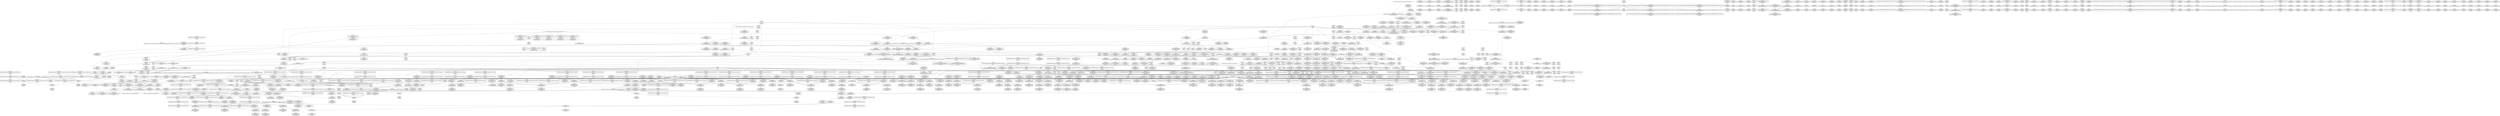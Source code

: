 digraph {
	CE0x42d0410 [shape=record,shape=Mrecord,label="{CE0x42d0410|selinux_inode_getsecurity:tmp10|security/selinux/hooks.c,3087}"]
	CE0x428f240 [shape=record,shape=Mrecord,label="{CE0x428f240|selinux_inode_getsecurity:tmp57|security/selinux/hooks.c,3104|*SummSource*}"]
	CE0x434ac10 [shape=record,shape=Mrecord,label="{CE0x434ac10|i1_true|*Constant*}"]
	CE0x428f9a0 [shape=record,shape=Mrecord,label="{CE0x428f9a0|i64*_getelementptr_inbounds_(_2_x_i64_,_2_x_i64_*___llvm_gcov_ctr98,_i64_0,_i64_0)|*Constant*}"]
	CE0x4288ee0 [shape=record,shape=Mrecord,label="{CE0x4288ee0|i64_0|*Constant*}"]
	CE0x431bf60 [shape=record,shape=Mrecord,label="{CE0x431bf60|avc_audit:result|Function::avc_audit&Arg::result::|*SummSource*}"]
	CE0x4323d40 [shape=record,shape=Mrecord,label="{CE0x4323d40|i32_-22|*Constant*|*SummSource*}"]
	CE0x42d7c70 [shape=record,shape=Mrecord,label="{CE0x42d7c70|selinux_inode_getsecurity:tmp23|security/selinux/hooks.c,3087|*SummSource*}"]
	CE0x4309570 [shape=record,shape=Mrecord,label="{CE0x4309570|avc_has_perm_noaudit:avd|Function::avc_has_perm_noaudit&Arg::avd::}"]
	CE0x42ec940 [shape=record,shape=Mrecord,label="{CE0x42ec940|selinux_inode_getsecurity:tmp34|security/selinux/hooks.c,3090|*SummSource*}"]
	CE0x432c630 [shape=record,shape=Mrecord,label="{CE0x432c630|cred_has_capability:do.end6|*SummSink*}"]
	CE0x42b89c0 [shape=record,shape=Mrecord,label="{CE0x42b89c0|i64*_getelementptr_inbounds_(_21_x_i64_,_21_x_i64_*___llvm_gcov_ctr143,_i64_0,_i64_0)|*Constant*|*SummSource*}"]
	CE0x4337840 [shape=record,shape=Mrecord,label="{CE0x4337840|cred_has_capability:tmp33|security/selinux/hooks.c,1586}"]
	CE0x42ef520 [shape=record,shape=Mrecord,label="{CE0x42ef520|selinux_inode_getsecurity:tmp42|security/selinux/hooks.c,3095|*SummSink*}"]
	CE0x4347000 [shape=record,shape=Mrecord,label="{CE0x4347000|__llvm_gcov_indirect_counter_increment:bb|*SummSink*}"]
	CE0x4321980 [shape=record,shape=Mrecord,label="{CE0x4321980|cred_has_capability:tmp29|security/selinux/hooks.c,1584}"]
	CE0x4332bd0 [shape=record,shape=Mrecord,label="{CE0x4332bd0|__llvm_gcov_indirect_counter_increment:tmp6|*SummSource*}"]
	CE0x42cdfc0 [shape=record,shape=Mrecord,label="{CE0x42cdfc0|selinux_inode_getsecurity:tmp6|security/selinux/hooks.c,3075|*SummSink*}"]
	CE0x42e1800 [shape=record,shape=Mrecord,label="{CE0x42e1800|selinux_inode_getsecurity:tmp28|security/selinux/hooks.c,3089|*SummSource*}"]
	CE0x4346c30 [shape=record,shape=Mrecord,label="{CE0x4346c30|_call_void_mcount()_#3|*SummSink*}"]
	CE0x4243130 [shape=record,shape=Mrecord,label="{CE0x4243130|selinux_inode_getsecctx:ctxlen|Function::selinux_inode_getsecctx&Arg::ctxlen::|*SummSink*}"]
	CE0x4257bd0 [shape=record,shape=Mrecord,label="{CE0x4257bd0|selinux_inode_getsecctx:tmp9|security/selinux/hooks.c,5739}"]
	CE0x422b420 [shape=record,shape=Mrecord,label="{CE0x422b420|selinux_inode_getsecurity:tmp16|security/selinux/hooks.c,3087|*SummSource*}"]
	CE0x42f07c0 [shape=record,shape=Mrecord,label="{CE0x42f07c0|selinux_inode_getsecurity:tmp36|security/selinux/hooks.c,3093}"]
	CE0x4258110 [shape=record,shape=Mrecord,label="{CE0x4258110|selinux_inode_getsecctx:ctxlen|Function::selinux_inode_getsecctx&Arg::ctxlen::}"]
	CE0x43426e0 [shape=record,shape=Mrecord,label="{CE0x43426e0|GLOBAL:__llvm_gcov_global_state_pred145|Global_var:__llvm_gcov_global_state_pred145|*SummSource*}"]
	CE0x430d450 [shape=record,shape=Mrecord,label="{CE0x430d450|GLOBAL:__llvm_gcov_ctr143|Global_var:__llvm_gcov_ctr143}"]
	CE0x42b0a50 [shape=record,shape=Mrecord,label="{CE0x42b0a50|selinux_capable:tmp10|security/selinux/hooks.c,2012|*SummSource*}"]
	CE0x42d0b20 [shape=record,shape=Mrecord,label="{CE0x42d0b20|selinux_inode_getsecurity:tmp11|security/selinux/hooks.c,3087|*SummSource*}"]
	CE0x42905b0 [shape=record,shape=Mrecord,label="{CE0x42905b0|i8_3|*Constant*}"]
	CE0x43497d0 [shape=record,shape=Mrecord,label="{CE0x43497d0|i64_12|*Constant*|*SummSource*}"]
	CE0x4348e60 [shape=record,shape=Mrecord,label="{CE0x4348e60|i32_1575|*Constant*}"]
	CE0x4287f70 [shape=record,shape=Mrecord,label="{CE0x4287f70|i32_10|*Constant*|*SummSource*}"]
	CE0x4326a80 [shape=record,shape=Mrecord,label="{CE0x4326a80|cred_has_capability:tmp9|security/selinux/hooks.c,1575|*SummSink*}"]
	CE0x42c58c0 [shape=record,shape=Mrecord,label="{CE0x42c58c0|i64*_getelementptr_inbounds_(_26_x_i64_,_26_x_i64_*___llvm_gcov_ctr242,_i64_0,_i64_23)|*Constant*}"]
	CE0x4320270 [shape=record,shape=Mrecord,label="{CE0x4320270|cred_has_capability:tmp26|security/selinux/hooks.c,1583|*SummSource*}"]
	CE0x4354f70 [shape=record,shape=Mrecord,label="{CE0x4354f70|0:_i32,_4:_i32,_8:_i32,_12:_i32,_:_CMRE_8,12_|*MultipleSource*|security/selinux/hooks.c,196|*LoadInst*|security/selinux/hooks.c,196|security/selinux/hooks.c,197}"]
	CE0x4350610 [shape=record,shape=Mrecord,label="{CE0x4350610|GLOBAL:printk|*Constant*}"]
	CE0x42e1c80 [shape=record,shape=Mrecord,label="{CE0x42e1c80|selinux_inode_getsecurity:tmp29|security/selinux/hooks.c,3089|*SummSource*}"]
	CE0x43088c0 [shape=record,shape=Mrecord,label="{CE0x43088c0|avc_has_perm_noaudit:requested|Function::avc_has_perm_noaudit&Arg::requested::}"]
	CE0x423e440 [shape=record,shape=Mrecord,label="{CE0x423e440|selinux_capable:if.then|*SummSource*}"]
	CE0x42e37b0 [shape=record,shape=Mrecord,label="{CE0x42e37b0|selinux_inode_getsecurity:tmp32|security/selinux/hooks.c,3090|*SummSink*}"]
	CE0x42e5130 [shape=record,shape=Mrecord,label="{CE0x42e5130|selinux_inode_getsecurity:call11|security/selinux/hooks.c,3090}"]
	CE0x4308260 [shape=record,shape=Mrecord,label="{CE0x4308260|avc_has_perm_noaudit:tsid|Function::avc_has_perm_noaudit&Arg::tsid::|*SummSource*}"]
	CE0x42adc10 [shape=record,shape=Mrecord,label="{CE0x42adc10|selinux_capable:return|*SummSink*}"]
	CE0x42e0c20 [shape=record,shape=Mrecord,label="{CE0x42e0c20|selinux_inode_getsecurity:tobool9|security/selinux/hooks.c,3089|*SummSource*}"]
	CE0x43270b0 [shape=record,shape=Mrecord,label="{CE0x43270b0|i8*_getelementptr_inbounds_(_25_x_i8_,_25_x_i8_*_.str3,_i32_0,_i32_0)|*Constant*}"]
	CE0x4350500 [shape=record,shape=Mrecord,label="{CE0x4350500|i8*_getelementptr_inbounds_(_40_x_i8_,_40_x_i8_*_.str49,_i32_0,_i32_0)|*Constant*|*SummSink*}"]
	CE0x42f1e10 [shape=record,shape=Mrecord,label="{CE0x42f1e10|GLOBAL:security_sid_to_context_force|*Constant*}"]
	CE0x42b1790 [shape=record,shape=Mrecord,label="{CE0x42b1790|selinux_capable:bb}"]
	CE0x434e4a0 [shape=record,shape=Mrecord,label="{CE0x434e4a0|cred_has_capability:tmp14|security/selinux/hooks.c,1575|*SummSource*}"]
	CE0x4285240 [shape=record,shape=Mrecord,label="{CE0x4285240|i8*_null|*Constant*}"]
	CE0x4308d90 [shape=record,shape=Mrecord,label="{CE0x4308d90|avc_has_perm_noaudit:requested|Function::avc_has_perm_noaudit&Arg::requested::|*SummSink*}"]
	CE0x42555b0 [shape=record,shape=Mrecord,label="{CE0x42555b0|selinux_inode_getsecctx:cmp|security/selinux/hooks.c,5737|*SummSink*}"]
	CE0x42dcd90 [shape=record,shape=Mrecord,label="{CE0x42dcd90|selinux_inode_getsecurity:tmp27|security/selinux/hooks.c,3087|*SummSource*}"]
	"CONST[source:0(mediator),value:2(dynamic)][purpose:{object}]"
	CE0x4251820 [shape=record,shape=Mrecord,label="{CE0x4251820|selinux_inode_getsecctx:tmp10|security/selinux/hooks.c,5741}"]
	CE0x42b1b30 [shape=record,shape=Mrecord,label="{CE0x42b1b30|i64*_getelementptr_inbounds_(_2_x_i64_,_2_x_i64_*___llvm_gcov_ctr131,_i64_0,_i64_1)|*Constant*|*SummSink*}"]
	CE0x4244890 [shape=record,shape=Mrecord,label="{CE0x4244890|selinux_inode_getsecctx:tmp|*SummSource*}"]
	CE0x42820b0 [shape=record,shape=Mrecord,label="{CE0x42820b0|selinux_inode_getsecurity:bb}"]
	CE0x42581b0 [shape=record,shape=Mrecord,label="{CE0x42581b0|selinux_inode_getsecctx:if.end|*SummSource*}"]
	CE0x42b0d40 [shape=record,shape=Mrecord,label="{CE0x42b0d40|selinux_capable:retval.0|*SummSource*}"]
	CE0x431f1d0 [shape=record,shape=Mrecord,label="{CE0x431f1d0|cred_has_capability:tmp25|security/selinux/hooks.c,1582}"]
	CE0x4230830 [shape=record,shape=Mrecord,label="{CE0x4230830|selinux_inode_getsecctx:inode|Function::selinux_inode_getsecctx&Arg::inode::|*SummSink*}"]
	CE0x4349d90 [shape=record,shape=Mrecord,label="{CE0x4349d90|cred_has_capability:tmp10|security/selinux/hooks.c,1575}"]
	CE0x434b2a0 [shape=record,shape=Mrecord,label="{CE0x434b2a0|cred_has_capability:tmp15|security/selinux/hooks.c,1575|*SummSink*}"]
	"CONST[source:0(mediator),value:2(dynamic)][purpose:{subject}][SrcIdx:2]"
	CE0x4280220 [shape=record,shape=Mrecord,label="{CE0x4280220|selinux_inode_getsecurity:if.end|*SummSource*}"]
	CE0x42f1b60 [shape=record,shape=Mrecord,label="{CE0x42f1b60|selinux_inode_getsecurity:call11|security/selinux/hooks.c,3090|*SummSource*}"]
	CE0x42b6350 [shape=record,shape=Mrecord,label="{CE0x42b6350|cred_has_capability:cap|Function::cred_has_capability&Arg::cap::}"]
	CE0x4288d60 [shape=record,shape=Mrecord,label="{CE0x4288d60|selinux_capable:tmp2|security/selinux/hooks.c,2008|*SummSource*}"]
	CE0x42b5080 [shape=record,shape=Mrecord,label="{CE0x42b5080|i64*_getelementptr_inbounds_(_21_x_i64_,_21_x_i64_*___llvm_gcov_ctr143,_i64_0,_i64_0)|*Constant*}"]
	CE0x42db4a0 [shape=record,shape=Mrecord,label="{CE0x42db4a0|i64*_getelementptr_inbounds_(_6_x_i64_,_6_x_i64_*___llvm_gcov_ctr142,_i64_0,_i64_4)|*Constant*|*SummSource*}"]
	CE0x4233b80 [shape=record,shape=Mrecord,label="{CE0x4233b80|selinux_inode_getsecctx:call|security/selinux/hooks.c,5735|*SummSink*}"]
	CE0x424d250 [shape=record,shape=Mrecord,label="{CE0x424d250|selinux_inode_getsecurity:out_nofree}"]
	CE0x4324bd0 [shape=record,shape=Mrecord,label="{CE0x4324bd0|cred_has_capability:bb|*SummSource*}"]
	CE0x4255690 [shape=record,shape=Mrecord,label="{CE0x4255690|i64_2|*Constant*|*SummSource*}"]
	CE0x425bdc0 [shape=record,shape=Mrecord,label="{CE0x425bdc0|selinux_inode_getsecurity:alloc|Function::selinux_inode_getsecurity&Arg::alloc::|*SummSource*}"]
	CE0x42d0480 [shape=record,shape=Mrecord,label="{CE0x42d0480|selinux_inode_getsecurity:tmp10|security/selinux/hooks.c,3087|*SummSource*}"]
	CE0x42611a0 [shape=record,shape=Mrecord,label="{CE0x42611a0|selinux_inode_getsecurity:context|security/selinux/hooks.c, 3072}"]
	CE0x4306a30 [shape=record,shape=Mrecord,label="{CE0x4306a30|i16_4|*Constant*|*SummSource*}"]
	CE0x42b9410 [shape=record,shape=Mrecord,label="{CE0x42b9410|selinux_capable:tmp4|security/selinux/hooks.c,2008|*SummSource*}"]
	CE0x431e9c0 [shape=record,shape=Mrecord,label="{CE0x431e9c0|cred_has_capability:tmp24|security/selinux/hooks.c,1582|*SummSink*}"]
	CE0x42cc150 [shape=record,shape=Mrecord,label="{CE0x42cc150|selinux_inode_getsecurity:tmp12|security/selinux/hooks.c,3087}"]
	CE0x4288240 [shape=record,shape=Mrecord,label="{CE0x4288240|i32_10|*Constant*|*SummSink*}"]
	CE0x434fa70 [shape=record,shape=Mrecord,label="{CE0x434fa70|_ret_void}"]
	CE0x42e45e0 [shape=record,shape=Mrecord,label="{CE0x42e45e0|i32_3|*Constant*|*SummSink*}"]
	CE0x42958d0 [shape=record,shape=Mrecord,label="{CE0x42958d0|i64*_getelementptr_inbounds_(_6_x_i64_,_6_x_i64_*___llvm_gcov_ctr142,_i64_0,_i64_0)|*Constant*|*SummSink*}"]
	CE0x4238e30 [shape=record,shape=Mrecord,label="{CE0x4238e30|selinux_inode_getsecctx:tmp1|*SummSource*}"]
	CE0x42dd780 [shape=record,shape=Mrecord,label="{CE0x42dd780|GLOBAL:selinux_capable|*Constant*}"]
	CE0x430e0f0 [shape=record,shape=Mrecord,label="{CE0x430e0f0|cred_has_capability:tmp20|security/selinux/hooks.c,1580|*SummSink*}"]
	CE0x427da00 [shape=record,shape=Mrecord,label="{CE0x427da00|get_current:entry|*SummSink*}"]
	CE0x42d8220 [shape=record,shape=Mrecord,label="{CE0x42d8220|i64*_getelementptr_inbounds_(_26_x_i64_,_26_x_i64_*___llvm_gcov_ctr242,_i64_0,_i64_11)|*Constant*|*SummSink*}"]
	CE0x427cfe0 [shape=record,shape=Mrecord,label="{CE0x427cfe0|selinux_inode_getsecurity:if.then10|*SummSource*}"]
	CE0x424ec90 [shape=record,shape=Mrecord,label="{CE0x424ec90|COLLAPSED:_GCMRE___llvm_gcov_ctr131_internal_global_2_x_i64_zeroinitializer:_elem_0:default:}"]
	CE0x4349130 [shape=record,shape=Mrecord,label="{CE0x4349130|i32_1575|*Constant*|*SummSource*}"]
	CE0x4284410 [shape=record,shape=Mrecord,label="{CE0x4284410|selinux_capable:if.end|*SummSource*}"]
	CE0x42835d0 [shape=record,shape=Mrecord,label="{CE0x42835d0|i64_7|*Constant*|*SummSink*}"]
	CE0x4343760 [shape=record,shape=Mrecord,label="{CE0x4343760|cred_has_capability:avd|security/selinux/hooks.c, 1556}"]
	CE0x4307140 [shape=record,shape=Mrecord,label="{CE0x4307140|cred_has_capability:call7|security/selinux/hooks.c,1579|*SummSource*}"]
	CE0x4330570 [shape=record,shape=Mrecord,label="{CE0x4330570|cred_has_capability:tmp5|security/selinux/hooks.c,1570|*SummSource*}"]
	CE0x42828c0 [shape=record,shape=Mrecord,label="{CE0x42828c0|selinux_inode_getsecurity:frombool|*SummSource*}"]
	CE0x434b900 [shape=record,shape=Mrecord,label="{CE0x434b900|cred_has_capability:tmp16|security/selinux/hooks.c,1576}"]
	CE0x4254190 [shape=record,shape=Mrecord,label="{CE0x4254190|selinux_inode_getsecctx:tmp4|security/selinux/hooks.c,5737}"]
	CE0x42d1e40 [shape=record,shape=Mrecord,label="{CE0x42d1e40|selinux_inode_getsecurity:tmp8|security/selinux/hooks.c,3076|*SummSink*}"]
	CE0x42d7060 [shape=record,shape=Mrecord,label="{CE0x42d7060|selinux_inode_getsecurity:tmp22|security/selinux/hooks.c,3087}"]
	CE0x42d5f40 [shape=record,shape=Mrecord,label="{CE0x42d5f40|i32_3087|*Constant*|*SummSink*}"]
	CE0x42c76c0 [shape=record,shape=Mrecord,label="{CE0x42c76c0|_call_void_kfree(i8*_%tmp54)_#10,_!dbg_!27776|security/selinux/hooks.c,3101|*SummSource*}"]
	CE0x434a670 [shape=record,shape=Mrecord,label="{CE0x434a670|i64*_getelementptr_inbounds_(_21_x_i64_,_21_x_i64_*___llvm_gcov_ctr143,_i64_0,_i64_9)|*Constant*|*SummSource*}"]
	CE0x43085a0 [shape=record,shape=Mrecord,label="{CE0x43085a0|avc_has_perm_noaudit:tclass|Function::avc_has_perm_noaudit&Arg::tclass::|*SummSource*}"]
	CE0x42c7840 [shape=record,shape=Mrecord,label="{CE0x42c7840|_call_void_kfree(i8*_%tmp54)_#10,_!dbg_!27776|security/selinux/hooks.c,3101|*SummSink*}"]
	CE0x4257390 [shape=record,shape=Mrecord,label="{CE0x4257390|selinux_inode_getsecurity:buffer|Function::selinux_inode_getsecurity&Arg::buffer::}"]
	CE0x427f9e0 [shape=record,shape=Mrecord,label="{CE0x427f9e0|selinux_inode_getsecurity:if.then16}"]
	CE0x42e11a0 [shape=record,shape=Mrecord,label="{CE0x42e11a0|i64_13|*Constant*|*SummSink*}"]
	CE0x4307960 [shape=record,shape=Mrecord,label="{CE0x4307960|avc_has_perm_noaudit:entry|*SummSink*}"]
	CE0x42d2e60 [shape=record,shape=Mrecord,label="{CE0x42d2e60|selinux_inode_getsecurity:call|security/selinux/hooks.c,3075|*SummSource*}"]
	CE0x4268390 [shape=record,shape=Mrecord,label="{CE0x4268390|cred_has_capability:do.body4}"]
	CE0x4328ca0 [shape=record,shape=Mrecord,label="{CE0x4328ca0|i64*_getelementptr_inbounds_(_21_x_i64_,_21_x_i64_*___llvm_gcov_ctr143,_i64_0,_i64_7)|*Constant*|*SummSource*}"]
	CE0x42deb40 [shape=record,shape=Mrecord,label="{CE0x42deb40|selinux_capable:ns|Function::selinux_capable&Arg::ns::|*SummSource*}"]
	CE0x430c820 [shape=record,shape=Mrecord,label="{CE0x430c820|i64_13|*Constant*}"]
	CE0x427e780 [shape=record,shape=Mrecord,label="{CE0x427e780|selinux_inode_getsecurity:if.end20}"]
	CE0x42bf5e0 [shape=record,shape=Mrecord,label="{CE0x42bf5e0|selinux_inode_getsecurity:tmp2|*LoadInst*|security/selinux/hooks.c,3073|*SummSource*}"]
	CE0x4309370 [shape=record,shape=Mrecord,label="{CE0x4309370|avc_has_perm_noaudit:flags|Function::avc_has_perm_noaudit&Arg::flags::|*SummSource*}"]
	CE0x42cb9d0 [shape=record,shape=Mrecord,label="{CE0x42cb9d0|i64_6|*Constant*|*SummSource*}"]
	CE0x4309790 [shape=record,shape=Mrecord,label="{CE0x4309790|avc_has_perm_noaudit:avd|Function::avc_has_perm_noaudit&Arg::avd::|*SummSource*}"]
	CE0x4249cd0 [shape=record,shape=Mrecord,label="{CE0x4249cd0|selinux_inode_getsecctx:return|*SummSource*}"]
	CE0x428c640 [shape=record,shape=Mrecord,label="{CE0x428c640|_call_void_mcount()_#3}"]
	CE0x424f260 [shape=record,shape=Mrecord,label="{CE0x424f260|GLOBAL:cap_capable|*Constant*|*SummSink*}"]
	CE0x4262c40 [shape=record,shape=Mrecord,label="{CE0x4262c40|COLLAPSED:_GCMRE___llvm_gcov_ctr142_internal_global_6_x_i64_zeroinitializer:_elem_0:default:}"]
	CE0x432d260 [shape=record,shape=Mrecord,label="{CE0x432d260|GLOBAL:cred_sid|*Constant*}"]
	CE0x434c550 [shape=record,shape=Mrecord,label="{CE0x434c550|cred_has_capability:tmp17|security/selinux/hooks.c,1576|*SummSource*}"]
	CE0x427d250 [shape=record,shape=Mrecord,label="{CE0x427d250|cred_sid:entry|*SummSource*}"]
	CE0x42565e0 [shape=record,shape=Mrecord,label="{CE0x42565e0|selinux_inode_getsecctx:tmp10|security/selinux/hooks.c,5741|*SummSink*}"]
	CE0x42535a0 [shape=record,shape=Mrecord,label="{CE0x42535a0|selinux_inode_getsecctx:ctx|Function::selinux_inode_getsecctx&Arg::ctx::}"]
	CE0x42b6580 [shape=record,shape=Mrecord,label="{CE0x42b6580|cred_has_capability:cap|Function::cred_has_capability&Arg::cap::|*SummSink*}"]
	CE0x423b6c0 [shape=record,shape=Mrecord,label="{CE0x423b6c0|selinux_inode_getsecctx:entry|*SummSink*}"]
	CE0x42ca8d0 [shape=record,shape=Mrecord,label="{CE0x42ca8d0|selinux_inode_getsecurity:tmp55|security/selinux/hooks.c,3103|*SummSource*}"]
	CE0x4262060 [shape=record,shape=Mrecord,label="{CE0x4262060|selinux_inode_getsecurity:if.end14|*SummSink*}"]
	CE0x42cbf80 [shape=record,shape=Mrecord,label="{CE0x42cbf80|i64_5|*Constant*|*SummSource*}"]
	CE0x430a490 [shape=record,shape=Mrecord,label="{CE0x430a490|cred_has_capability:call8|security/selinux/hooks.c,1581|*SummSink*}"]
	CE0x42c55a0 [shape=record,shape=Mrecord,label="{CE0x42c55a0|selinux_inode_getsecurity:tmp52|security/selinux/hooks.c,3101|*SummSource*}"]
	CE0x42b01a0 [shape=record,shape=Mrecord,label="{CE0x42b01a0|cred_sid:tmp1|*SummSource*}"]
	CE0x43535d0 [shape=record,shape=Mrecord,label="{CE0x43535d0|cred_has_capability:tmp6|security/selinux/hooks.c,1574|*SummSink*}"]
	CE0x427dd70 [shape=record,shape=Mrecord,label="{CE0x427dd70|_ret_%struct.task_struct*_%tmp4,_!dbg_!27714|./arch/x86/include/asm/current.h,14|*SummSink*}"]
	CE0x42adf60 [shape=record,shape=Mrecord,label="{CE0x42adf60|selinux_capable:tmp3|security/selinux/hooks.c,2008}"]
	CE0x42d96d0 [shape=record,shape=Mrecord,label="{CE0x42d96d0|_call_void_lockdep_rcu_suspicious(i8*_getelementptr_inbounds_(_25_x_i8_,_25_x_i8_*_.str3,_i32_0,_i32_0),_i32_3087,_i8*_getelementptr_inbounds_(_45_x_i8_,_45_x_i8_*_.str12,_i32_0,_i32_0))_#10,_!dbg_!27740|security/selinux/hooks.c,3087|*SummSink*}"]
	CE0x42dcf10 [shape=record,shape=Mrecord,label="{CE0x42dcf10|selinux_inode_getsecurity:call8|security/selinux/hooks.c,3087}"]
	CE0x4347200 [shape=record,shape=Mrecord,label="{CE0x4347200|__llvm_gcov_indirect_counter_increment:bb4|*SummSink*}"]
	CE0x42d9b30 [shape=record,shape=Mrecord,label="{CE0x42d9b30|selinux_inode_getsecurity:tmp26|security/selinux/hooks.c,3087|*SummSource*}"]
	CE0x4349d20 [shape=record,shape=Mrecord,label="{CE0x4349d20|i64*_getelementptr_inbounds_(_21_x_i64_,_21_x_i64_*___llvm_gcov_ctr143,_i64_0,_i64_9)|*Constant*}"]
	CE0x427e290 [shape=record,shape=Mrecord,label="{CE0x427e290|selinux_capable:call|security/selinux/hooks.c,2007|*SummSource*}"]
	CE0x434d630 [shape=record,shape=Mrecord,label="{CE0x434d630|cred_has_capability:tmp13|security/selinux/hooks.c,1575|*SummSource*}"]
	CE0x4336450 [shape=record,shape=Mrecord,label="{CE0x4336450|cred_has_capability:tmp2|security/selinux/hooks.c,1567|*SummSink*}"]
	CE0x4292c80 [shape=record,shape=Mrecord,label="{CE0x4292c80|i64*_getelementptr_inbounds_(_26_x_i64_,_26_x_i64_*___llvm_gcov_ctr242,_i64_0,_i64_22)|*Constant*}"]
	CE0x427b5e0 [shape=record,shape=Mrecord,label="{CE0x427b5e0|selinux_inode_getsecurity:size|security/selinux/hooks.c, 3070|*SummSource*}"]
	CE0x4355b40 [shape=record,shape=Mrecord,label="{CE0x4355b40|cred_has_capability:return|*SummSink*}"]
	CE0x42c89b0 [shape=record,shape=Mrecord,label="{CE0x42c89b0|selinux_capable:tmp9|security/selinux/hooks.c,2011|*SummSource*}"]
	CE0x4338170 [shape=record,shape=Mrecord,label="{CE0x4338170|cred_sid:bb|*SummSink*}"]
	CE0x4287da0 [shape=record,shape=Mrecord,label="{CE0x4287da0|selinux_capable:tmp6|security/selinux/hooks.c,2009|*SummSink*}"]
	CE0x42d8e60 [shape=record,shape=Mrecord,label="{CE0x42d8e60|i8_1|*Constant*|*SummSource*}"]
	CE0x42e0a60 [shape=record,shape=Mrecord,label="{CE0x42e0a60|selinux_inode_getsecurity:tobool9|security/selinux/hooks.c,3089}"]
	CE0x42548d0 [shape=record,shape=Mrecord,label="{CE0x42548d0|i8*_getelementptr_inbounds_(_8_x_i8_,_8_x_i8_*_.str63,_i32_0,_i32_0)|*Constant*|*SummSink*}"]
	CE0x43488e0 [shape=record,shape=Mrecord,label="{CE0x43488e0|cred_sid:sid|security/selinux/hooks.c,197|*SummSink*}"]
	CE0x42f5ce0 [shape=record,shape=Mrecord,label="{CE0x42f5ce0|selinux_inode_getsecurity:tobool15|security/selinux/hooks.c,3094|*SummSource*}"]
	CE0x423b460 [shape=record,shape=Mrecord,label="{CE0x423b460|GLOBAL:__llvm_gcov_ctr338|Global_var:__llvm_gcov_ctr338|*SummSink*}"]
	"CONST[source:0(mediator),value:2(dynamic)][purpose:{subject}]"
	CE0x431d740 [shape=record,shape=Mrecord,label="{CE0x431d740|i64_15|*Constant*|*SummSource*}"]
	CE0x42c4310 [shape=record,shape=Mrecord,label="{CE0x42c4310|selinux_inode_getsecurity:tmp50|security/selinux/hooks.c,3098|*SummSink*}"]
	CE0x42edb10 [shape=record,shape=Mrecord,label="{CE0x42edb10|selinux_inode_getsecurity:tmp41|security/selinux/hooks.c,3094}"]
	CE0x42f3fa0 [shape=record,shape=Mrecord,label="{CE0x42f3fa0|i64_21|*Constant*|*SummSource*}"]
	CE0x427b130 [shape=record,shape=Mrecord,label="{CE0x427b130|selinux_inode_getsecurity:tmp}"]
	CE0x4324690 [shape=record,shape=Mrecord,label="{CE0x4324690|i64*_getelementptr_inbounds_(_21_x_i64_,_21_x_i64_*___llvm_gcov_ctr143,_i64_0,_i64_5)|*Constant*|*SummSink*}"]
	CE0x426d1f0 [shape=record,shape=Mrecord,label="{CE0x426d1f0|selinux_inode_getsecctx:tmp7|security/selinux/hooks.c,5738|*SummSource*}"]
	CE0x4343110 [shape=record,shape=Mrecord,label="{CE0x4343110|__llvm_gcov_indirect_counter_increment:tmp5|*SummSource*}"]
	CE0x4330480 [shape=record,shape=Mrecord,label="{CE0x4330480|cred_has_capability:tmp5|security/selinux/hooks.c,1570}"]
	CE0x4245ca0 [shape=record,shape=Mrecord,label="{CE0x4245ca0|get_current:tmp4|./arch/x86/include/asm/current.h,14}"]
	CE0x42d32d0 [shape=record,shape=Mrecord,label="{CE0x42d32d0|VOIDTB_TE_array:_GCRE_.str63_private_unnamed_addr_constant_8_x_i8_c_selinux_00_,_align_1:_elem_0:default:}"]
	CE0x431e270 [shape=record,shape=Mrecord,label="{CE0x431e270|cred_has_capability:tmp23|security/selinux/hooks.c,1582}"]
	CE0x42b60b0 [shape=record,shape=Mrecord,label="{CE0x42b60b0|cred_has_capability:cred|Function::cred_has_capability&Arg::cred::|*SummSink*}"]
	CE0x434b7c0 [shape=record,shape=Mrecord,label="{CE0x434b7c0|i64*_getelementptr_inbounds_(_21_x_i64_,_21_x_i64_*___llvm_gcov_ctr143,_i64_0,_i64_12)|*Constant*}"]
	CE0x4344350 [shape=record,shape=Mrecord,label="{CE0x4344350|i64*_getelementptr_inbounds_(_21_x_i64_,_21_x_i64_*___llvm_gcov_ctr143,_i64_0,_i64_6)|*Constant*}"]
	CE0x434bf30 [shape=record,shape=Mrecord,label="{CE0x434bf30|cred_has_capability:tmp16|security/selinux/hooks.c,1576|*SummSink*}"]
	CE0x431a160 [shape=record,shape=Mrecord,label="{CE0x431a160|i64*_getelementptr_inbounds_(_21_x_i64_,_21_x_i64_*___llvm_gcov_ctr143,_i64_0,_i64_6)|*Constant*|*SummSink*}"]
	CE0x4353770 [shape=record,shape=Mrecord,label="{CE0x4353770|i64*_null|*Constant*}"]
	CE0x4242190 [shape=record,shape=Mrecord,label="{CE0x4242190|selinux_inode_getsecurity:entry|*SummSource*}"]
	CE0x42c9950 [shape=record,shape=Mrecord,label="{CE0x42c9950|cred_has_capability:entry|*SummSource*}"]
	CE0x4318e20 [shape=record,shape=Mrecord,label="{CE0x4318e20|i8_3|*Constant*|*SummSink*}"]
	CE0x42ddbc0 [shape=record,shape=Mrecord,label="{CE0x42ddbc0|GLOBAL:selinux_capable|*Constant*|*SummSource*}"]
	CE0x43427b0 [shape=record,shape=Mrecord,label="{CE0x43427b0|GLOBAL:__llvm_gcov_global_state_pred145|Global_var:__llvm_gcov_global_state_pred145|*SummSink*}"]
	CE0x4320600 [shape=record,shape=Mrecord,label="{CE0x4320600|cred_has_capability:tmp27|security/selinux/hooks.c,1583}"]
	CE0x4354d80 [shape=record,shape=Mrecord,label="{CE0x4354d80|cred_has_capability:do.body}"]
	CE0x42f44d0 [shape=record,shape=Mrecord,label="{CE0x42f44d0|i64_20|*Constant*}"]
	CE0x42465d0 [shape=record,shape=Mrecord,label="{CE0x42465d0|GLOBAL:selinux_inode_getsecurity|*Constant*|*SummSource*}"]
	CE0x4289130 [shape=record,shape=Mrecord,label="{CE0x4289130|cred_has_capability:shl|security/selinux/hooks.c,1559|*SummSink*}"]
	CE0x42f05e0 [shape=record,shape=Mrecord,label="{CE0x42f05e0|i64*_getelementptr_inbounds_(_26_x_i64_,_26_x_i64_*___llvm_gcov_ctr242,_i64_0,_i64_16)|*Constant*|*SummSink*}"]
	CE0x432a2b0 [shape=record,shape=Mrecord,label="{CE0x432a2b0|cred_has_capability:sw.epilog}"]
	CE0x42b2c70 [shape=record,shape=Mrecord,label="{CE0x42b2c70|cred_sid:tmp3|*SummSink*}"]
	CE0x4243bc0 [shape=record,shape=Mrecord,label="{CE0x4243bc0|i64*_getelementptr_inbounds_(_6_x_i64_,_6_x_i64_*___llvm_gcov_ctr338,_i64_0,_i64_4)|*Constant*|*SummSink*}"]
	CE0x43522a0 [shape=record,shape=Mrecord,label="{CE0x43522a0|__llvm_gcov_indirect_counter_increment:tmp2}"]
	CE0x42d4050 [shape=record,shape=Mrecord,label="{CE0x42d4050|selinux_inode_getsecurity:tmp20|security/selinux/hooks.c,3087|*SummSink*}"]
	CE0x42dc7d0 [shape=record,shape=Mrecord,label="{CE0x42dc7d0|selinux_inode_getsecurity:cred|security/selinux/hooks.c,3087|*SummSink*}"]
	CE0x4307630 [shape=record,shape=Mrecord,label="{CE0x4307630|avc_has_perm_noaudit:entry}"]
	CE0x42e25f0 [shape=record,shape=Mrecord,label="{CE0x42e25f0|selinux_inode_getsecurity:tmp31|security/selinux/hooks.c,3089}"]
	CE0x4332fb0 [shape=record,shape=Mrecord,label="{CE0x4332fb0|i64**_getelementptr_inbounds_(_3_x_i64*_,_3_x_i64*_*___llvm_gcda_edge_table144,_i64_0,_i64_2)|*Constant*}"]
	CE0x428f7e0 [shape=record,shape=Mrecord,label="{CE0x428f7e0|get_current:bb|*SummSink*}"]
	CE0x42f1c90 [shape=record,shape=Mrecord,label="{CE0x42f1c90|selinux_inode_getsecurity:call11|security/selinux/hooks.c,3090|*SummSink*}"]
	CE0x42f16f0 [shape=record,shape=Mrecord,label="{CE0x42f16f0|selinux_inode_getsecurity:tmp37|security/selinux/hooks.c,3093}"]
	CE0x431de20 [shape=record,shape=Mrecord,label="{CE0x431de20|cred_has_capability:tmp22|security/selinux/hooks.c,1582}"]
	CE0x43429c0 [shape=record,shape=Mrecord,label="{CE0x43429c0|__llvm_gcov_indirect_counter_increment:tmp3|*SummSink*}"]
	CE0x42f3b60 [shape=record,shape=Mrecord,label="{CE0x42f3b60|selinux_inode_getsecurity:tobool18|security/selinux/hooks.c,3097|*SummSink*}"]
	CE0x432d340 [shape=record,shape=Mrecord,label="{CE0x432d340|i64*_null|*Constant*|*SummSource*}"]
	CE0x4319ef0 [shape=record,shape=Mrecord,label="{CE0x4319ef0|i64**_getelementptr_inbounds_(_3_x_i64*_,_3_x_i64*_*___llvm_gcda_edge_table144,_i64_0,_i64_0)|*Constant*|*SummSource*}"]
	CE0x4285e60 [shape=record,shape=Mrecord,label="{CE0x4285e60|selinux_inode_getsecurity:tmp18|security/selinux/hooks.c,3087|*SummSink*}"]
	CE0x4344dc0 [shape=record,shape=Mrecord,label="{CE0x4344dc0|__llvm_gcov_indirect_counter_increment:tmp1|*SummSource*}"]
	CE0x42d4550 [shape=record,shape=Mrecord,label="{CE0x42d4550|i64*_getelementptr_inbounds_(_26_x_i64_,_26_x_i64_*___llvm_gcov_ctr242,_i64_0,_i64_9)|*Constant*|*SummSource*}"]
	CE0x42ce520 [shape=record,shape=Mrecord,label="{CE0x42ce520|selinux_inode_getsecurity:tmp7|security/selinux/hooks.c,3075|*SummSink*}"]
	CE0x4253ea0 [shape=record,shape=Mrecord,label="{CE0x4253ea0|i32_0|*Constant*}"]
	CE0x42e3910 [shape=record,shape=Mrecord,label="{CE0x42e3910|selinux_inode_getsecurity:tmp33|security/selinux/hooks.c,3090}"]
	CE0x42f1370 [shape=record,shape=Mrecord,label="{CE0x42f1370|selinux_inode_getsecurity:sid12|security/selinux/hooks.c,3093|*SummSource*}"]
	CE0x42442a0 [shape=record,shape=Mrecord,label="{CE0x42442a0|i8*_getelementptr_inbounds_(_8_x_i8_,_8_x_i8_*_.str63,_i32_0,_i32_0)|*Constant*}"]
	CE0x4309910 [shape=record,shape=Mrecord,label="{CE0x4309910|avc_has_perm_noaudit:avd|Function::avc_has_perm_noaudit&Arg::avd::|*SummSink*}"]
	CE0x4323db0 [shape=record,shape=Mrecord,label="{CE0x4323db0|i32_-22|*Constant*|*SummSink*}"]
	CE0x42b0040 [shape=record,shape=Mrecord,label="{CE0x42b0040|cred_sid:tmp1}"]
	CE0x42b6a60 [shape=record,shape=Mrecord,label="{CE0x42b6a60|cred_has_capability:audit|Function::cred_has_capability&Arg::audit::|*SummSink*}"]
	CE0x42c7180 [shape=record,shape=Mrecord,label="{CE0x42c7180|GLOBAL:kfree|*Constant*}"]
	CE0x42810c0 [shape=record,shape=Mrecord,label="{CE0x42810c0|selinux_inode_getsecurity:land.lhs.true|*SummSource*}"]
	CE0x4288860 [shape=record,shape=Mrecord,label="{CE0x4288860|selinux_inode_getsecurity:if.then16|*SummSink*}"]
	CE0x43444c0 [shape=record,shape=Mrecord,label="{CE0x43444c0|__llvm_gcov_indirect_counter_increment:tmp1}"]
	CE0x4284710 [shape=record,shape=Mrecord,label="{CE0x4284710|i64*_getelementptr_inbounds_(_6_x_i64_,_6_x_i64_*___llvm_gcov_ctr142,_i64_0,_i64_0)|*Constant*|*SummSource*}"]
	CE0x43362f0 [shape=record,shape=Mrecord,label="{CE0x43362f0|cred_has_capability:tmp2|security/selinux/hooks.c,1567}"]
	CE0x42cd970 [shape=record,shape=Mrecord,label="{CE0x42cd970|selinux_inode_getsecurity:tmp6|security/selinux/hooks.c,3075}"]
	CE0x4354440 [shape=record,shape=Mrecord,label="{CE0x4354440|0:_i32,_4:_i32,_8:_i32,_12:_i32,_:_CMRE_0,4_|*MultipleSource*|security/selinux/hooks.c,196|*LoadInst*|security/selinux/hooks.c,196|security/selinux/hooks.c,197}"]
	CE0x4352030 [shape=record,shape=Mrecord,label="{CE0x4352030|0:_i32,_4:_i32,_8:_i32,_12:_i32,_:_CMRE_20,24_|*MultipleSource*|security/selinux/hooks.c,196|*LoadInst*|security/selinux/hooks.c,196|security/selinux/hooks.c,197}"]
	CE0x430a350 [shape=record,shape=Mrecord,label="{CE0x430a350|cred_has_capability:call8|security/selinux/hooks.c,1581|*SummSource*}"]
	CE0x423c610 [shape=record,shape=Mrecord,label="{CE0x423c610|i64*_getelementptr_inbounds_(_6_x_i64_,_6_x_i64_*___llvm_gcov_ctr338,_i64_0,_i64_3)|*Constant*|*SummSink*}"]
	CE0x42c8880 [shape=record,shape=Mrecord,label="{CE0x42c8880|selinux_capable:tmp9|security/selinux/hooks.c,2011}"]
	CE0x42d1050 [shape=record,shape=Mrecord,label="{CE0x42d1050|selinux_inode_getsecurity:call1|security/selinux/hooks.c,3087}"]
	CE0x42ee9a0 [shape=record,shape=Mrecord,label="{CE0x42ee9a0|selinux_inode_getsecurity:tmp38|security/selinux/hooks.c,3094}"]
	CE0x42cc050 [shape=record,shape=Mrecord,label="{CE0x42cc050|i64_5|*Constant*|*SummSink*}"]
	CE0x42b5930 [shape=record,shape=Mrecord,label="{CE0x42b5930|selinux_capable:return}"]
	CE0x4345530 [shape=record,shape=Mrecord,label="{CE0x4345530|i64**_getelementptr_inbounds_(_3_x_i64*_,_3_x_i64*_*___llvm_gcda_edge_table144,_i64_0,_i64_0)|*Constant*}"]
	CE0x42c9030 [shape=record,shape=Mrecord,label="{CE0x42c9030|selinux_capable:call1|security/selinux/hooks.c,2011|*SummSink*}"]
	CE0x427b700 [shape=record,shape=Mrecord,label="{CE0x427b700|selinux_inode_getsecurity:tmp3|security/selinux/hooks.c,3073}"]
	CE0x42e43b0 [shape=record,shape=Mrecord,label="{CE0x42e43b0|i32_3|*Constant*}"]
	CE0x42bf810 [shape=record,shape=Mrecord,label="{CE0x42bf810|selinux_inode_getsecurity:tmp2|*LoadInst*|security/selinux/hooks.c,3073|*SummSink*}"]
	CE0x427b1d0 [shape=record,shape=Mrecord,label="{CE0x427b1d0|cred_has_capability:do.cond}"]
	CE0x4307f50 [shape=record,shape=Mrecord,label="{CE0x4307f50|avc_has_perm_noaudit:ssid|Function::avc_has_perm_noaudit&Arg::ssid::|*SummSink*}"]
	CE0x42d48d0 [shape=record,shape=Mrecord,label="{CE0x42d48d0|i64*_getelementptr_inbounds_(_26_x_i64_,_26_x_i64_*___llvm_gcov_ctr242,_i64_0,_i64_9)|*Constant*|*SummSink*}"]
	CE0x4283500 [shape=record,shape=Mrecord,label="{CE0x4283500|i64_7|*Constant*|*SummSource*}"]
	CE0x434a080 [shape=record,shape=Mrecord,label="{CE0x434a080|cred_has_capability:tmp10|security/selinux/hooks.c,1575|*SummSink*}"]
	CE0x4263130 [shape=record,shape=Mrecord,label="{CE0x4263130|cred_has_capability:u|security/selinux/hooks.c,1563}"]
	CE0x5595410 [shape=record,shape=Mrecord,label="{CE0x5595410|selinux_inode_getsecctx:tmp2|security/selinux/hooks.c,5737|*SummSource*}"]
	CE0x42dc580 [shape=record,shape=Mrecord,label="{CE0x42dc580|COLLAPSED:_GCMRE_current_task_external_global_%struct.task_struct*:_elem_0::|security/selinux/hooks.c,3087}"]
	CE0x424ec20 [shape=record,shape=Mrecord,label="{CE0x424ec20|cred_sid:tmp}"]
	CE0x42ddfe0 [shape=record,shape=Mrecord,label="{CE0x42ddfe0|selinux_capable:cred|Function::selinux_capable&Arg::cred::}"]
	CE0x42cbd50 [shape=record,shape=Mrecord,label="{CE0x42cbd50|selinux_inode_getsecurity:tmp13|security/selinux/hooks.c,3087}"]
	CE0x42da970 [shape=record,shape=Mrecord,label="{CE0x42da970|GLOBAL:get_current|*Constant*}"]
	CE0x422b370 [shape=record,shape=Mrecord,label="{CE0x422b370|selinux_inode_getsecurity:tmp16|security/selinux/hooks.c,3087}"]
	CE0x42d0ce0 [shape=record,shape=Mrecord,label="{CE0x42d0ce0|selinux_inode_getsecurity:tmp11|security/selinux/hooks.c,3087|*SummSink*}"]
	CE0x4343650 [shape=record,shape=Mrecord,label="{CE0x4343650|cred_has_capability:ad|security/selinux/hooks.c, 1555|*SummSource*}"]
	CE0x4262250 [shape=record,shape=Mrecord,label="{CE0x4262250|selinux_inode_getsecurity:if.else|*SummSource*}"]
	CE0x423e620 [shape=record,shape=Mrecord,label="{CE0x423e620|selinux_inode_getsecurity:do.end}"]
	CE0x434c250 [shape=record,shape=Mrecord,label="{CE0x434c250|cred_has_capability:tmp17|security/selinux/hooks.c,1576}"]
	CE0x43346a0 [shape=record,shape=Mrecord,label="{CE0x43346a0|avc_audit:tsid|Function::avc_audit&Arg::tsid::}"]
	CE0x42b99c0 [shape=record,shape=Mrecord,label="{CE0x42b99c0|selinux_capable:tmp5|security/selinux/hooks.c,2008|*SummSink*}"]
	CE0x4288940 [shape=record,shape=Mrecord,label="{CE0x4288940|selinux_inode_getsecurity:if.then5}"]
	CE0x43493b0 [shape=record,shape=Mrecord,label="{CE0x43493b0|i32_1575|*Constant*|*SummSink*}"]
	CE0x434a380 [shape=record,shape=Mrecord,label="{CE0x434a380|cred_has_capability:tmp11|security/selinux/hooks.c,1575|*SummSource*}"]
	CE0x4348cd0 [shape=record,shape=Mrecord,label="{CE0x4348cd0|i64*_getelementptr_inbounds_(_21_x_i64_,_21_x_i64_*___llvm_gcov_ctr143,_i64_0,_i64_8)|*Constant*|*SummSink*}"]
	CE0x42d5260 [shape=record,shape=Mrecord,label="{CE0x42d5260|i8*_getelementptr_inbounds_(_25_x_i8_,_25_x_i8_*_.str3,_i32_0,_i32_0)|*Constant*|*SummSource*}"]
	CE0x4288150 [shape=record,shape=Mrecord,label="{CE0x4288150|GLOBAL:current_task|Global_var:current_task|*SummSource*}"]
	CE0x427c0d0 [shape=record,shape=Mrecord,label="{CE0x427c0d0|selinux_inode_getsecurity:if.end14}"]
	CE0x4331d50 [shape=record,shape=Mrecord,label="{CE0x4331d50|_ret_void|*SummSink*}"]
	CE0x425be30 [shape=record,shape=Mrecord,label="{CE0x425be30|selinux_inode_getsecurity:alloc|Function::selinux_inode_getsecurity&Arg::alloc::}"]
	CE0x43177a0 [shape=record,shape=Mrecord,label="{CE0x43177a0|cred_sid:tmp4|*LoadInst*|security/selinux/hooks.c,196|*SummSource*}"]
	CE0x423e690 [shape=record,shape=Mrecord,label="{CE0x423e690|selinux_inode_getsecurity:do.end|*SummSource*}"]
	CE0x42cde00 [shape=record,shape=Mrecord,label="{CE0x42cde00|selinux_inode_getsecurity:tmp6|security/selinux/hooks.c,3075|*SummSource*}"]
	CE0x430ab20 [shape=record,shape=Mrecord,label="{CE0x430ab20|GLOBAL:avc_audit|*Constant*|*SummSink*}"]
	CE0x427f0d0 [shape=record,shape=Mrecord,label="{CE0x427f0d0|selinux_inode_getsecurity:context|security/selinux/hooks.c, 3072|*SummSink*}"]
	CE0x4295b00 [shape=record,shape=Mrecord,label="{CE0x4295b00|selinux_capable:tmp}"]
	CE0x4286790 [shape=record,shape=Mrecord,label="{CE0x4286790|cred_has_capability:if.then|*SummSink*}"]
	CE0x42f03a0 [shape=record,shape=Mrecord,label="{CE0x42f03a0|i64*_getelementptr_inbounds_(_26_x_i64_,_26_x_i64_*___llvm_gcov_ctr242,_i64_0,_i64_16)|*Constant*}"]
	CE0x423e800 [shape=record,shape=Mrecord,label="{CE0x423e800|selinux_inode_getsecctx:if.end}"]
	CE0x4288520 [shape=record,shape=Mrecord,label="{CE0x4288520|cred_has_capability:type|security/selinux/hooks.c,1562}"]
	CE0x4254c70 [shape=record,shape=Mrecord,label="{CE0x4254c70|selinux_inode_getsecctx:tmp6|security/selinux/hooks.c,5738|*SummSource*}"]
	CE0x4257e00 [shape=record,shape=Mrecord,label="{CE0x4257e00|selinux_inode_getsecctx:tmp9|security/selinux/hooks.c,5739|*SummSink*}"]
	CE0x4284970 [shape=record,shape=Mrecord,label="{CE0x4284970|selinux_inode_getsecurity:out_nofree|*SummSink*}"]
	CE0x4337090 [shape=record,shape=Mrecord,label="{CE0x4337090|i64*_getelementptr_inbounds_(_21_x_i64_,_21_x_i64_*___llvm_gcov_ctr143,_i64_0,_i64_20)|*Constant*}"]
	CE0x4306ff0 [shape=record,shape=Mrecord,label="{CE0x4306ff0|cred_has_capability:call7|security/selinux/hooks.c,1579}"]
	CE0x4317f40 [shape=record,shape=Mrecord,label="{CE0x4317f40|__llvm_gcov_indirect_counter_increment:bb|*SummSource*}"]
	CE0x42f5dc0 [shape=record,shape=Mrecord,label="{CE0x42f5dc0|selinux_inode_getsecurity:tobool15|security/selinux/hooks.c,3094|*SummSink*}"]
	CE0x43467f0 [shape=record,shape=Mrecord,label="{CE0x43467f0|i64_1|*Constant*}"]
	CE0x4256a30 [shape=record,shape=Mrecord,label="{CE0x4256a30|selinux_inode_getsecctx:tmp11|security/selinux/hooks.c,5741|*SummSource*}"]
	CE0x432e8f0 [shape=record,shape=Mrecord,label="{CE0x432e8f0|COLLAPSED:_GCMRE___llvm_gcov_ctr143_internal_global_21_x_i64_zeroinitializer:_elem_0:default:}"]
	CE0x4261810 [shape=record,shape=Mrecord,label="{CE0x4261810|selinux_inode_getsecurity:tmp|*SummSink*}"]
	CE0x42c7bc0 [shape=record,shape=Mrecord,label="{CE0x42c7bc0|i32_-95|*Constant*|*SummSink*}"]
	CE0x4262120 [shape=record,shape=Mrecord,label="{CE0x4262120|selinux_inode_getsecurity:if.else}"]
	CE0x432e960 [shape=record,shape=Mrecord,label="{CE0x432e960|cred_has_capability:tmp|*SummSource*}"]
	CE0x4262bd0 [shape=record,shape=Mrecord,label="{CE0x4262bd0|selinux_capable:tmp|*SummSource*}"]
	CE0x42c7500 [shape=record,shape=Mrecord,label="{CE0x42c7500|_call_void_kfree(i8*_%tmp54)_#10,_!dbg_!27776|security/selinux/hooks.c,3101}"]
	CE0x4326d90 [shape=record,shape=Mrecord,label="{CE0x4326d90|_call_void_asm_sideeffect_1:_09ud2_0A.pushsection___bug_table,_22a_22_0A2:_09.long_1b_-_2b,_$_0:c_-_2b_0A_09.word_$_1:c_,_0_0A_09.org_2b+$_2:c_0A.popsection_,_i,i,i,_dirflag_,_fpsr_,_flags_(i8*_getelementptr_inbounds_(_25_x_i8_,_25_x_i8_*_.str3,_i32_0,_i32_0),_i32_1575,_i64_12)_#3,_!dbg_!27737,_!srcloc_!27740|security/selinux/hooks.c,1575|*SummSource*}"]
	CE0x434d5c0 [shape=record,shape=Mrecord,label="{CE0x434d5c0|cred_has_capability:tmp13|security/selinux/hooks.c,1575}"]
	CE0x42b2370 [shape=record,shape=Mrecord,label="{CE0x42b2370|cred_sid:tmp2|*SummSource*}"]
	CE0x43547f0 [shape=record,shape=Mrecord,label="{CE0x43547f0|i64**_getelementptr_inbounds_(_3_x_i64*_,_3_x_i64*_*___llvm_gcda_edge_table144,_i64_0,_i64_1)|*Constant*}"]
	CE0x4254270 [shape=record,shape=Mrecord,label="{CE0x4254270|selinux_inode_getsecctx:tmp3|security/selinux/hooks.c,5737|*SummSink*}"]
	CE0x424cb90 [shape=record,shape=Mrecord,label="{CE0x424cb90|selinux_capable:tmp1}"]
	CE0x42cc360 [shape=record,shape=Mrecord,label="{CE0x42cc360|selinux_inode_getsecurity:tmp12|security/selinux/hooks.c,3087|*SummSink*}"]
	CE0x42c8570 [shape=record,shape=Mrecord,label="{CE0x42c8570|i64*_getelementptr_inbounds_(_26_x_i64_,_26_x_i64_*___llvm_gcov_ctr242,_i64_0,_i64_25)|*Constant*}"]
	CE0x4306c80 [shape=record,shape=Mrecord,label="{CE0x4306c80|cred_has_capability:sclass.0|*SummSource*}"]
	CE0x42f4f80 [shape=record,shape=Mrecord,label="{CE0x42f4f80|GLOBAL:security_sid_to_context|*Constant*|*SummSource*}"]
	CE0x42adcd0 [shape=record,shape=Mrecord,label="{CE0x42adcd0|selinux_capable:if.end}"]
	CE0x434ce00 [shape=record,shape=Mrecord,label="{CE0x434ce00|i16_4|*Constant*}"]
	CE0x4246b60 [shape=record,shape=Mrecord,label="{CE0x4246b60|selinux_inode_getsecctx:tmp8|security/selinux/hooks.c,5739|*SummSource*}"]
	CE0x4253fb0 [shape=record,shape=Mrecord,label="{CE0x4253fb0|i64_0|*Constant*|*SummSource*}"]
	CE0x422a380 [shape=record,shape=Mrecord,label="{CE0x422a380|selinux_inode_getsecurity:tmp15|security/selinux/hooks.c,3087|*SummSource*}"]
	CE0x4262fe0 [shape=record,shape=Mrecord,label="{CE0x4262fe0|cred_has_capability:u|security/selinux/hooks.c,1563|*SummSink*}"]
	CE0x4261690 [shape=record,shape=Mrecord,label="{CE0x4261690|_call_void_mcount()_#3}"]
	CE0x423a7e0 [shape=record,shape=Mrecord,label="{CE0x423a7e0|GLOBAL:__llvm_gcov_ctr338|Global_var:__llvm_gcov_ctr338|*SummSource*}"]
	CE0x4292400 [shape=record,shape=Mrecord,label="{CE0x4292400|selinux_inode_getsecurity:tmp48|security/selinux/hooks.c,3097|*SummSource*}"]
	CE0x427b020 [shape=record,shape=Mrecord,label="{CE0x427b020|i64*_getelementptr_inbounds_(_26_x_i64_,_26_x_i64_*___llvm_gcov_ctr242,_i64_0,_i64_0)|*Constant*|*SummSink*}"]
	CE0x424a3e0 [shape=record,shape=Mrecord,label="{CE0x424a3e0|selinux_inode_getsecctx:tmp5|security/selinux/hooks.c,5737|*SummSink*}"]
	CE0x422a540 [shape=record,shape=Mrecord,label="{CE0x422a540|selinux_inode_getsecurity:tmp15|security/selinux/hooks.c,3087|*SummSink*}"]
	CE0x4281f80 [shape=record,shape=Mrecord,label="{CE0x4281f80|selinux_inode_getsecurity:land.lhs.true4|*SummSink*}"]
	CE0x4318c60 [shape=record,shape=Mrecord,label="{CE0x4318c60|i32_1|*Constant*}"]
	CE0x42da5f0 [shape=record,shape=Mrecord,label="{CE0x42da5f0|selinux_inode_getsecurity:call7|security/selinux/hooks.c,3087|*SummSource*}"]
	CE0x431a4a0 [shape=record,shape=Mrecord,label="{CE0x431a4a0|_call_void___llvm_gcov_indirect_counter_increment(i32*___llvm_gcov_global_state_pred145,_i64**_getelementptr_inbounds_(_3_x_i64*_,_3_x_i64*_*___llvm_gcda_edge_table144,_i64_0,_i64_2)),_!dbg_!27732|security/selinux/hooks.c,1570|*SummSink*}"]
	CE0x42f6390 [shape=record,shape=Mrecord,label="{CE0x42f6390|i64_18|*Constant*|*SummSink*}"]
	CE0x42b3180 [shape=record,shape=Mrecord,label="{CE0x42b3180|_call_void_mcount()_#3}"]
	CE0x43376a0 [shape=record,shape=Mrecord,label="{CE0x43376a0|cred_sid:bb}"]
	CE0x4323590 [shape=record,shape=Mrecord,label="{CE0x4323590|cred_has_capability:tmp31|security/selinux/hooks.c,1585|*SummSink*}"]
	CE0x4292e40 [shape=record,shape=Mrecord,label="{CE0x4292e40|selinux_inode_getsecurity:tmp49|security/selinux/hooks.c,3098|*SummSource*}"]
	CE0x4331070 [shape=record,shape=Mrecord,label="{CE0x4331070|cred_has_capability:tmp1|*SummSink*}"]
	CE0x4287d30 [shape=record,shape=Mrecord,label="{CE0x4287d30|selinux_capable:tmp6|security/selinux/hooks.c,2009|*SummSource*}"]
	CE0x431ce00 [shape=record,shape=Mrecord,label="{CE0x431ce00|cred_has_capability:tobool|security/selinux/hooks.c,1582}"]
	CE0x43284f0 [shape=record,shape=Mrecord,label="{CE0x43284f0|void_(i8*,_i32,_i64)*_asm_sideeffect_1:_09ud2_0A.pushsection___bug_table,_22a_22_0A2:_09.long_1b_-_2b,_$_0:c_-_2b_0A_09.word_$_1:c_,_0_0A_09.org_2b+$_2:c_0A.popsection_,_i,i,i,_dirflag_,_fpsr_,_flags_|*SummSource*}"]
	CE0x4296c40 [shape=record,shape=Mrecord,label="{CE0x4296c40|cred_has_capability:do.body4|*SummSink*}"]
	CE0x423c530 [shape=record,shape=Mrecord,label="{CE0x423c530|i64*_getelementptr_inbounds_(_6_x_i64_,_6_x_i64_*___llvm_gcov_ctr338,_i64_0,_i64_3)|*Constant*|*SummSource*}"]
	CE0x4285100 [shape=record,shape=Mrecord,label="{CE0x4285100|0:_i8*,_:_SCMRE:_elem_0:default:}"]
	CE0x431c0c0 [shape=record,shape=Mrecord,label="{CE0x431c0c0|avc_audit:result|Function::avc_audit&Arg::result::|*SummSink*}"]
	CE0x4344700 [shape=record,shape=Mrecord,label="{CE0x4344700|__llvm_gcov_indirect_counter_increment:tmp|*SummSink*}"]
	CE0x434aa60 [shape=record,shape=Mrecord,label="{CE0x434aa60|i64*_getelementptr_inbounds_(_21_x_i64_,_21_x_i64_*___llvm_gcov_ctr143,_i64_0,_i64_9)|*Constant*|*SummSink*}"]
	CE0x426c2d0 [shape=record,shape=Mrecord,label="{CE0x426c2d0|GLOBAL:__llvm_gcov_ctr142|Global_var:__llvm_gcov_ctr142|*SummSink*}"]
	CE0x427cdd0 [shape=record,shape=Mrecord,label="{CE0x427cdd0|_ret_i32_%tmp6,_!dbg_!27716|security/selinux/hooks.c,197|*SummSource*}"]
	CE0x427bb80 [shape=record,shape=Mrecord,label="{CE0x427bb80|%struct.task_struct*_(%struct.task_struct**)*_asm_movq_%gs:$_1:P_,$0_,_r,im,_dirflag_,_fpsr_,_flags_}"]
	CE0x42f0650 [shape=record,shape=Mrecord,label="{CE0x42f0650|selinux_inode_getsecurity:tmp35|security/selinux/hooks.c,3093|*SummSink*}"]
	CE0x432d590 [shape=record,shape=Mrecord,label="{CE0x432d590|__llvm_gcov_indirect_counter_increment:tmp3}"]
	CE0x43441e0 [shape=record,shape=Mrecord,label="{CE0x43441e0|i64*_getelementptr_inbounds_(_21_x_i64_,_21_x_i64_*___llvm_gcov_ctr143,_i64_0,_i64_6)|*Constant*|*SummSource*}"]
	CE0x42823d0 [shape=record,shape=Mrecord,label="{CE0x42823d0|_call_void_mcount()_#3|*SummSource*}"]
	CE0x423bcf0 [shape=record,shape=Mrecord,label="{CE0x423bcf0|selinux_inode_getsecctx:entry|*SummSource*}"]
	CE0x4347090 [shape=record,shape=Mrecord,label="{CE0x4347090|__llvm_gcov_indirect_counter_increment:bb4}"]
	CE0x4291010 [shape=record,shape=Mrecord,label="{CE0x4291010|i64_8|*Constant*|*SummSource*}"]
	CE0x4290ad0 [shape=record,shape=Mrecord,label="{CE0x4290ad0|selinux_inode_getsecurity:tobool3|security/selinux/hooks.c,3087|*SummSource*}"]
	CE0x42c8080 [shape=record,shape=Mrecord,label="{CE0x42c8080|selinux_inode_getsecurity:retval.0}"]
	CE0x4325730 [shape=record,shape=Mrecord,label="{CE0x4325730|GLOBAL:__llvm_gcov_indirect_counter_increment|*Constant*}"]
	CE0x42827a0 [shape=record,shape=Mrecord,label="{CE0x42827a0|selinux_inode_getsecurity:frombool}"]
	CE0x42c60b0 [shape=record,shape=Mrecord,label="{CE0x42c60b0|selinux_inode_getsecurity:tmp53|security/selinux/hooks.c,3101|*SummSource*}"]
	CE0x427b890 [shape=record,shape=Mrecord,label="{CE0x427b890|selinux_inode_getsecurity:size|security/selinux/hooks.c, 3070|*SummSink*}"]
	CE0x42edd30 [shape=record,shape=Mrecord,label="{CE0x42edd30|selinux_inode_getsecurity:tmp41|security/selinux/hooks.c,3094|*SummSource*}"]
	CE0x432f220 [shape=record,shape=Mrecord,label="{CE0x432f220|cred_has_capability:if.end10|*SummSink*}"]
	CE0x42c5f10 [shape=record,shape=Mrecord,label="{CE0x42c5f10|selinux_inode_getsecurity:tmp53|security/selinux/hooks.c,3101}"]
	CE0x432f790 [shape=record,shape=Mrecord,label="{CE0x432f790|cred_has_capability:sw.bb}"]
	CE0x4290080 [shape=record,shape=Mrecord,label="{CE0x4290080|selinux_capable:tobool|security/selinux/hooks.c,2008}"]
	CE0x42b0ec0 [shape=record,shape=Mrecord,label="{CE0x42b0ec0|selinux_capable:retval.0|*SummSink*}"]
	CE0x4282550 [shape=record,shape=Mrecord,label="{CE0x4282550|selinux_capable:call|security/selinux/hooks.c,2007}"]
	CE0x42921e0 [shape=record,shape=Mrecord,label="{CE0x42921e0|selinux_inode_getsecurity:tmp48|security/selinux/hooks.c,3097}"]
	CE0x42569c0 [shape=record,shape=Mrecord,label="{CE0x42569c0|selinux_inode_getsecctx:tmp11|security/selinux/hooks.c,5741}"]
	CE0x42d23d0 [shape=record,shape=Mrecord,label="{CE0x42d23d0|selinux_inode_getsecurity:tmp9|security/selinux/hooks.c,3076|*SummSource*}"]
	CE0x424cc00 [shape=record,shape=Mrecord,label="{CE0x424cc00|selinux_capable:tmp1|*SummSource*}"]
	CE0x432b690 [shape=record,shape=Mrecord,label="{CE0x432b690|GLOBAL:__llvm_gcov_indirect_counter_increment|*Constant*|*SummSink*}"]
	CE0x42defd0 [shape=record,shape=Mrecord,label="{CE0x42defd0|i32_33|*Constant*|*SummSource*}"]
	CE0x42b7a80 [shape=record,shape=Mrecord,label="{CE0x42b7a80|selinux_capable:tmp10|security/selinux/hooks.c,2012|*SummSink*}"]
	CE0x42af000 [shape=record,shape=Mrecord,label="{CE0x42af000|__llvm_gcov_indirect_counter_increment:tmp6|*SummSink*}"]
	CE0x42f0960 [shape=record,shape=Mrecord,label="{CE0x42f0960|selinux_inode_getsecurity:tmp36|security/selinux/hooks.c,3093|*SummSource*}"]
	"CONST[source:2(external),value:2(dynamic)][purpose:{subject}][SrcIdx:1]"
	CE0x4260fd0 [shape=record,shape=Mrecord,label="{CE0x4260fd0|i32_1|*Constant*|*SummSource*}"]
	CE0x4261510 [shape=record,shape=Mrecord,label="{CE0x4261510|cred_has_capability:sw.bb2|*SummSource*}"]
	CE0x42624c0 [shape=record,shape=Mrecord,label="{CE0x42624c0|GLOBAL:current_task|Global_var:current_task|*SummSink*}"]
	CE0x4317140 [shape=record,shape=Mrecord,label="{CE0x4317140|i32_5|*Constant*|*SummSink*}"]
	CE0x4245c00 [shape=record,shape=Mrecord,label="{CE0x4245c00|_call_void_mcount()_#3|*SummSink*}"]
	CE0x426d180 [shape=record,shape=Mrecord,label="{CE0x426d180|selinux_inode_getsecctx:tmp7|security/selinux/hooks.c,5738}"]
	CE0x4349ae0 [shape=record,shape=Mrecord,label="{CE0x4349ae0|i64*_getelementptr_inbounds_(_21_x_i64_,_21_x_i64_*___llvm_gcov_ctr143,_i64_0,_i64_8)|*Constant*}"]
	CE0x42ce6a0 [shape=record,shape=Mrecord,label="{CE0x42ce6a0|i64*_getelementptr_inbounds_(_26_x_i64_,_26_x_i64_*___llvm_gcov_ctr242,_i64_0,_i64_3)|*Constant*}"]
	CE0x423a770 [shape=record,shape=Mrecord,label="{CE0x423a770|GLOBAL:__llvm_gcov_ctr338|Global_var:__llvm_gcov_ctr338}"]
	CE0x434f2a0 [shape=record,shape=Mrecord,label="{CE0x434f2a0|cred_has_capability:ad|security/selinux/hooks.c, 1555|*SummSink*}"]
	CE0x423aea0 [shape=record,shape=Mrecord,label="{CE0x423aea0|_ret_i32_%retval.0,_!dbg_!27724|security/selinux/hooks.c,5741}"]
	CE0x42f1300 [shape=record,shape=Mrecord,label="{CE0x42f1300|selinux_inode_getsecurity:sid12|security/selinux/hooks.c,3093}"]
	CE0x42b6be0 [shape=record,shape=Mrecord,label="{CE0x42b6be0|_ret_i32_%retval.0,_!dbg_!27765|security/selinux/hooks.c,1586|*SummSource*}"]
	CE0x4354e50 [shape=record,shape=Mrecord,label="{CE0x4354e50|0:_i32,_4:_i32,_8:_i32,_12:_i32,_:_CMRE_4,8_|*MultipleSource*|security/selinux/hooks.c,196|*LoadInst*|security/selinux/hooks.c,196|security/selinux/hooks.c,197}"]
	CE0x42ce140 [shape=record,shape=Mrecord,label="{CE0x42ce140|selinux_inode_getsecurity:tmp7|security/selinux/hooks.c,3075}"]
	CE0x42f4290 [shape=record,shape=Mrecord,label="{CE0x42f4290|i64_20|*Constant*|*SummSink*}"]
	CE0x428bfa0 [shape=record,shape=Mrecord,label="{CE0x428bfa0|cred_has_capability:if.then}"]
	CE0x42d04f0 [shape=record,shape=Mrecord,label="{CE0x42d04f0|selinux_inode_getsecurity:tmp10|security/selinux/hooks.c,3087|*SummSink*}"]
	CE0x42ed3d0 [shape=record,shape=Mrecord,label="{CE0x42ed3d0|selinux_inode_getsecurity:tmp39|security/selinux/hooks.c,3094|*SummSink*}"]
	CE0x4246bd0 [shape=record,shape=Mrecord,label="{CE0x4246bd0|selinux_inode_getsecctx:tmp8|security/selinux/hooks.c,5739|*SummSink*}"]
	CE0x42efcb0 [shape=record,shape=Mrecord,label="{CE0x42efcb0|selinux_inode_getsecurity:tmp43|security/selinux/hooks.c,3095|*SummSink*}"]
	CE0x434caa0 [shape=record,shape=Mrecord,label="{CE0x434caa0|i16_47|*Constant*|*SummSource*}"]
	CE0x423d1e0 [shape=record,shape=Mrecord,label="{CE0x423d1e0|selinux_inode_getsecurity:tmp58|security/selinux/hooks.c,3104|*SummSource*}"]
	CE0x42e6300 [shape=record,shape=Mrecord,label="{CE0x42e6300|28:_i32,_:_CRE_28,32_|*MultipleSource*|*LoadInst*|security/selinux/hooks.c,3073|security/selinux/hooks.c,3090|security/selinux/hooks.c,3073}"]
	CE0x42f5400 [shape=record,shape=Mrecord,label="{CE0x42f5400|selinux_inode_getsecurity:error.0|*SummSource*}"]
	CE0x42c6da0 [shape=record,shape=Mrecord,label="{CE0x42c6da0|selinux_inode_getsecurity:tmp54|security/selinux/hooks.c,3101}"]
	CE0x425d880 [shape=record,shape=Mrecord,label="{CE0x425d880|cred_has_capability:if.end}"]
	CE0x427f900 [shape=record,shape=Mrecord,label="{CE0x427f900|selinux_inode_getsecurity:if.then19|*SummSink*}"]
	CE0x4309d30 [shape=record,shape=Mrecord,label="{CE0x4309d30|cred_has_capability:cmp|security/selinux/hooks.c,1580|*SummSource*}"]
	CE0x432d830 [shape=record,shape=Mrecord,label="{CE0x432d830|i8*_getelementptr_inbounds_(_40_x_i8_,_40_x_i8_*_.str49,_i32_0,_i32_0)|*Constant*}"]
	CE0x42f5470 [shape=record,shape=Mrecord,label="{CE0x42f5470|selinux_inode_getsecurity:error.0|*SummSink*}"]
	CE0x428ba30 [shape=record,shape=Mrecord,label="{CE0x428ba30|selinux_inode_getsecurity:if.end6|*SummSource*}"]
	CE0x430d4c0 [shape=record,shape=Mrecord,label="{CE0x430d4c0|GLOBAL:__llvm_gcov_ctr143|Global_var:__llvm_gcov_ctr143|*SummSource*}"]
	CE0x4290d30 [shape=record,shape=Mrecord,label="{CE0x4290d30|i64_8|*Constant*}"]
	CE0x4354590 [shape=record,shape=Mrecord,label="{CE0x4354590|__llvm_gcov_indirect_counter_increment:counters|Function::__llvm_gcov_indirect_counter_increment&Arg::counters::}"]
	CE0x42438d0 [shape=record,shape=Mrecord,label="{CE0x42438d0|i64*_getelementptr_inbounds_(_6_x_i64_,_6_x_i64_*___llvm_gcov_ctr338,_i64_0,_i64_4)|*Constant*|*SummSource*}"]
	CE0x42e1360 [shape=record,shape=Mrecord,label="{CE0x42e1360|selinux_inode_getsecurity:tmp29|security/selinux/hooks.c,3089}"]
	CE0x42dcbd0 [shape=record,shape=Mrecord,label="{CE0x42dcbd0|selinux_inode_getsecurity:tmp27|security/selinux/hooks.c,3087}"]
	CE0x42f2000 [shape=record,shape=Mrecord,label="{CE0x42f2000|GLOBAL:security_sid_to_context_force|*Constant*|*SummSource*}"]
	CE0x42cd650 [shape=record,shape=Mrecord,label="{CE0x42cd650|GLOBAL:__llvm_gcov_ctr242|Global_var:__llvm_gcov_ctr242|*SummSink*}"]
	CE0x431b860 [shape=record,shape=Mrecord,label="{CE0x431b860|avc_audit:requested|Function::avc_audit&Arg::requested::|*SummSink*}"]
	CE0x42d2a80 [shape=record,shape=Mrecord,label="{CE0x42d2a80|selinux_inode_getsecurity:tmp3|security/selinux/hooks.c,3073|*SummSink*}"]
	CE0x424d170 [shape=record,shape=Mrecord,label="{CE0x424d170|selinux_inode_getsecurity:if.end17|*SummSink*}"]
	CE0x4342900 [shape=record,shape=Mrecord,label="{CE0x4342900|__llvm_gcov_indirect_counter_increment:tmp3|*SummSource*}"]
	CE0x42f2340 [shape=record,shape=Mrecord,label="{CE0x42f2340|0:_i32,_:_SCRE:_elem_0:default:}"]
	CE0x43445d0 [shape=record,shape=Mrecord,label="{CE0x43445d0|__llvm_gcov_indirect_counter_increment:tmp}"]
	CE0x42e1600 [shape=record,shape=Mrecord,label="{CE0x42e1600|i64_14|*Constant*|*SummSink*}"]
	CE0x4322650 [shape=record,shape=Mrecord,label="{CE0x4322650|i64*_getelementptr_inbounds_(_21_x_i64_,_21_x_i64_*___llvm_gcov_ctr143,_i64_0,_i64_19)|*Constant*}"]
	CE0x426c160 [shape=record,shape=Mrecord,label="{CE0x426c160|GLOBAL:__llvm_gcov_ctr142|Global_var:__llvm_gcov_ctr142|*SummSource*}"]
	CE0x426c7c0 [shape=record,shape=Mrecord,label="{CE0x426c7c0|selinux_capable:tmp3|security/selinux/hooks.c,2008|*SummSink*}"]
	CE0x43301b0 [shape=record,shape=Mrecord,label="{CE0x43301b0|cred_has_capability:tmp4|security/selinux/hooks.c,1570|*SummSink*}"]
	CE0x4354bc0 [shape=record,shape=Mrecord,label="{CE0x4354bc0|cred_sid:tmp6|security/selinux/hooks.c,197|*SummSink*}"]
	CE0x4254090 [shape=record,shape=Mrecord,label="{CE0x4254090|selinux_inode_getsecctx:tmp3|security/selinux/hooks.c,5737}"]
	CE0x427b2b0 [shape=record,shape=Mrecord,label="{CE0x427b2b0|cred_has_capability:do.cond|*SummSource*}"]
	CE0x427b9f0 [shape=record,shape=Mrecord,label="{CE0x427b9f0|get_current:tmp|*SummSource*}"]
	CE0x42dd540 [shape=record,shape=Mrecord,label="{CE0x42dd540|selinux_inode_getsecurity:call8|security/selinux/hooks.c,3087|*SummSink*}"]
	CE0x4258ac0 [shape=record,shape=Mrecord,label="{CE0x4258ac0|selinux_inode_getsecctx:call|security/selinux/hooks.c,5735|*SummSource*}"]
	CE0x42ca1a0 [shape=record,shape=Mrecord,label="{CE0x42ca1a0|GLOBAL:kfree|*Constant*|*SummSource*}"]
	CE0x42b2300 [shape=record,shape=Mrecord,label="{CE0x42b2300|cred_sid:tmp2}"]
	CE0x427d450 [shape=record,shape=Mrecord,label="{CE0x427d450|cred_sid:cred|Function::cred_sid&Arg::cred::}"]
	CE0x42d5640 [shape=record,shape=Mrecord,label="{CE0x42d5640|GLOBAL:lockdep_rcu_suspicious|*Constant*|*SummSink*}"]
	CE0x431b0f0 [shape=record,shape=Mrecord,label="{CE0x431b0f0|i32_0|*Constant*}"]
	CE0x42ee4d0 [shape=record,shape=Mrecord,label="{CE0x42ee4d0|selinux_inode_getsecurity:tmp39|security/selinux/hooks.c,3094|*SummSource*}"]
	CE0x42b7060 [shape=record,shape=Mrecord,label="{CE0x42b7060|selinux_capable:retval.0}"]
	CE0x42e1590 [shape=record,shape=Mrecord,label="{CE0x42e1590|i64_14|*Constant*|*SummSource*}"]
	CE0x432a190 [shape=record,shape=Mrecord,label="{CE0x432a190|cred_has_capability:sw.bb|*SummSink*}"]
	CE0x4320930 [shape=record,shape=Mrecord,label="{CE0x4320930|cred_has_capability:tmp27|security/selinux/hooks.c,1583|*SummSource*}"]
	CE0x427cc30 [shape=record,shape=Mrecord,label="{CE0x427cc30|_ret_i32_%tmp6,_!dbg_!27716|security/selinux/hooks.c,197}"]
	CE0x4246af0 [shape=record,shape=Mrecord,label="{CE0x4246af0|selinux_inode_getsecctx:tmp8|security/selinux/hooks.c,5739}"]
	CE0x42cf090 [shape=record,shape=Mrecord,label="{CE0x42cf090|_ret_i32_%retval.0,_!dbg_!27725|security/selinux/hooks.c,2012}"]
	CE0x434be50 [shape=record,shape=Mrecord,label="{CE0x434be50|i64*_getelementptr_inbounds_(_21_x_i64_,_21_x_i64_*___llvm_gcov_ctr143,_i64_0,_i64_12)|*Constant*|*SummSink*}"]
	CE0x4317920 [shape=record,shape=Mrecord,label="{CE0x4317920|cred_has_capability:cap1|security/selinux/hooks.c,1563}"]
	CE0x4256570 [shape=record,shape=Mrecord,label="{CE0x4256570|selinux_inode_getsecctx:tmp10|security/selinux/hooks.c,5741|*SummSource*}"]
	CE0x427e9a0 [shape=record,shape=Mrecord,label="{CE0x427e9a0|selinux_inode_getsecurity:if.end20|*SummSink*}"]
	CE0x427be00 [shape=record,shape=Mrecord,label="{CE0x427be00|selinux_inode_getsecurity:do.body}"]
	CE0x4347ca0 [shape=record,shape=Mrecord,label="{CE0x4347ca0|__llvm_gcov_indirect_counter_increment:pred|*SummSource*}"]
	CE0x4242cc0 [shape=record,shape=Mrecord,label="{CE0x4242cc0|i1_true|*Constant*}"]
	CE0x4322ce0 [shape=record,shape=Mrecord,label="{CE0x4322ce0|i64*_getelementptr_inbounds_(_21_x_i64_,_21_x_i64_*___llvm_gcov_ctr143,_i64_0,_i64_19)|*Constant*|*SummSink*}"]
	CE0x4318760 [shape=record,shape=Mrecord,label="{CE0x4318760|0:_i32,_:_GCMR___llvm_gcov_global_state_pred145_internal_unnamed_addr_global_i32_-1:_elem_0:default:}"]
	CE0x4321580 [shape=record,shape=Mrecord,label="{CE0x4321580|i64*_getelementptr_inbounds_(_21_x_i64_,_21_x_i64_*___llvm_gcov_ctr143,_i64_0,_i64_18)|*Constant*|*SummSink*}"]
	CE0x4348820 [shape=record,shape=Mrecord,label="{CE0x4348820|cred_sid:sid|security/selinux/hooks.c,197}"]
	CE0x423f3b0 [shape=record,shape=Mrecord,label="{CE0x423f3b0|selinux_inode_getsecctx:tmp2|security/selinux/hooks.c,5737}"]
	CE0x431e8b0 [shape=record,shape=Mrecord,label="{CE0x431e8b0|cred_has_capability:tmp24|security/selinux/hooks.c,1582|*SummSource*}"]
	CE0x4351060 [shape=record,shape=Mrecord,label="{CE0x4351060|cred_has_capability:tmp3|security/selinux/hooks.c,1567|*SummSource*}"]
	CE0x42ed070 [shape=record,shape=Mrecord,label="{CE0x42ed070|selinux_inode_getsecurity:call13|security/selinux/hooks.c,3093}"]
	CE0x42c5db0 [shape=record,shape=Mrecord,label="{CE0x42c5db0|selinux_inode_getsecurity:tmp52|security/selinux/hooks.c,3101|*SummSink*}"]
	CE0x42373a0 [shape=record,shape=Mrecord,label="{CE0x42373a0|selinux_inode_getsecctx:if.then}"]
	CE0x42b4540 [shape=record,shape=Mrecord,label="{CE0x42b4540|cred_has_capability:if.then9|*SummSource*}"]
	CE0x42ca360 [shape=record,shape=Mrecord,label="{CE0x42ca360|GLOBAL:kfree|*Constant*|*SummSink*}"]
	CE0x4308420 [shape=record,shape=Mrecord,label="{CE0x4308420|avc_has_perm_noaudit:tsid|Function::avc_has_perm_noaudit&Arg::tsid::|*SummSink*}"]
	CE0x42ddf70 [shape=record,shape=Mrecord,label="{CE0x42ddf70|selinux_capable:entry|*SummSink*}"]
	CE0x434e690 [shape=record,shape=Mrecord,label="{CE0x434e690|cred_has_capability:tmp15|security/selinux/hooks.c,1575}"]
	CE0x4229fe0 [shape=record,shape=Mrecord,label="{CE0x4229fe0|selinux_inode_getsecurity:tmp14|security/selinux/hooks.c,3087|*SummSink*}"]
	CE0x431e5a0 [shape=record,shape=Mrecord,label="{CE0x431e5a0|cred_has_capability:tmp24|security/selinux/hooks.c,1582}"]
	CE0x434afa0 [shape=record,shape=Mrecord,label="{CE0x434afa0|cred_has_capability:tmp15|security/selinux/hooks.c,1575|*SummSource*}"]
	CE0x42ed570 [shape=record,shape=Mrecord,label="{CE0x42ed570|selinux_inode_getsecurity:tmp40|security/selinux/hooks.c,3094}"]
	CE0x42f1530 [shape=record,shape=Mrecord,label="{CE0x42f1530|selinux_inode_getsecurity:sid12|security/selinux/hooks.c,3093|*SummSink*}"]
	CE0x42d4210 [shape=record,shape=Mrecord,label="{CE0x42d4210|i64*_getelementptr_inbounds_(_26_x_i64_,_26_x_i64_*___llvm_gcov_ctr242,_i64_0,_i64_9)|*Constant*}"]
	CE0x42dd2f0 [shape=record,shape=Mrecord,label="{CE0x42dd2f0|selinux_inode_getsecurity:call8|security/selinux/hooks.c,3087|*SummSource*}"]
	CE0x42f52c0 [shape=record,shape=Mrecord,label="{CE0x42f52c0|selinux_inode_getsecurity:error.0}"]
	CE0x427dcd0 [shape=record,shape=Mrecord,label="{CE0x427dcd0|_ret_%struct.task_struct*_%tmp4,_!dbg_!27714|./arch/x86/include/asm/current.h,14}"]
	CE0x42e04c0 [shape=record,shape=Mrecord,label="{CE0x42e04c0|_ret_i32_%retval.0,_!dbg_!27725|security/selinux/hooks.c,2012|*SummSource*}"]
	CE0x427a630 [shape=record,shape=Mrecord,label="{CE0x427a630|get_current:tmp4|./arch/x86/include/asm/current.h,14|*SummSource*}"]
	CE0x432e790 [shape=record,shape=Mrecord,label="{CE0x432e790|i64*_getelementptr_inbounds_(_21_x_i64_,_21_x_i64_*___llvm_gcov_ctr143,_i64_0,_i64_0)|*Constant*|*SummSink*}"]
	CE0x42d98c0 [shape=record,shape=Mrecord,label="{CE0x42d98c0|i64*_getelementptr_inbounds_(_26_x_i64_,_26_x_i64_*___llvm_gcov_ctr242,_i64_0,_i64_12)|*Constant*|*SummSource*}"]
	CE0x42e4b50 [shape=record,shape=Mrecord,label="{CE0x42e4b50|selinux_inode_getsecurity:sid|security/selinux/hooks.c,3090|*SummSource*}"]
	CE0x430e4e0 [shape=record,shape=Mrecord,label="{CE0x430e4e0|cred_has_capability:tmp21|security/selinux/hooks.c,1580|*SummSource*}"]
	CE0x426c340 [shape=record,shape=Mrecord,label="{CE0x426c340|cred_has_capability:and|security/selinux/hooks.c,1559}"]
	CE0x4321e30 [shape=record,shape=Mrecord,label="{CE0x4321e30|cred_has_capability:tmp29|security/selinux/hooks.c,1584|*SummSink*}"]
	CE0x42d6d80 [shape=record,shape=Mrecord,label="{CE0x42d6d80|selinux_inode_getsecurity:tmp21|security/selinux/hooks.c,3087}"]
	CE0x42d6330 [shape=record,shape=Mrecord,label="{CE0x42d6330|i8*_getelementptr_inbounds_(_45_x_i8_,_45_x_i8_*_.str12,_i32_0,_i32_0)|*Constant*|*SummSink*}"]
	CE0x43433e0 [shape=record,shape=Mrecord,label="{CE0x43433e0|__llvm_gcov_indirect_counter_increment:tmp6}"]
	CE0x42da7b0 [shape=record,shape=Mrecord,label="{CE0x42da7b0|selinux_inode_getsecurity:call7|security/selinux/hooks.c,3087|*SummSink*}"]
	CE0x430c020 [shape=record,shape=Mrecord,label="{CE0x430c020|avc_audit:entry|*SummSink*}"]
	CE0x42cb810 [shape=record,shape=Mrecord,label="{CE0x42cb810|i32_-95|*Constant*}"]
	CE0x434bec0 [shape=record,shape=Mrecord,label="{CE0x434bec0|cred_has_capability:tmp16|security/selinux/hooks.c,1576|*SummSource*}"]
	CE0x4229e20 [shape=record,shape=Mrecord,label="{CE0x4229e20|selinux_inode_getsecurity:tmp14|security/selinux/hooks.c,3087|*SummSource*}"]
	CE0x423f340 [shape=record,shape=Mrecord,label="{CE0x423f340|i64_2|*Constant*|*SummSink*}"]
	CE0x42ddd40 [shape=record,shape=Mrecord,label="{CE0x42ddd40|GLOBAL:selinux_capable|*Constant*|*SummSink*}"]
	CE0x42f21c0 [shape=record,shape=Mrecord,label="{CE0x42f21c0|GLOBAL:security_sid_to_context_force|*Constant*|*SummSink*}"]
	CE0x42b3450 [shape=record,shape=Mrecord,label="{CE0x42b3450|_call_void_mcount()_#3|*SummSink*}"]
	CE0x4317460 [shape=record,shape=Mrecord,label="{CE0x4317460|cred_sid:security|security/selinux/hooks.c,196|*SummSink*}"]
	CE0x42ceae0 [shape=record,shape=Mrecord,label="{CE0x42ceae0|selinux_capable:cap|Function::selinux_capable&Arg::cap::|*SummSource*}"]
	CE0x4320150 [shape=record,shape=Mrecord,label="{CE0x4320150|i64*_getelementptr_inbounds_(_21_x_i64_,_21_x_i64_*___llvm_gcov_ctr143,_i64_0,_i64_17)|*Constant*|*SummSource*}"]
	CE0x42845e0 [shape=record,shape=Mrecord,label="{CE0x42845e0|i64*_getelementptr_inbounds_(_6_x_i64_,_6_x_i64_*___llvm_gcov_ctr142,_i64_0,_i64_0)|*Constant*}"]
	CE0x42cd100 [shape=record,shape=Mrecord,label="{CE0x42cd100|selinux_inode_getsecurity:tmp4|security/selinux/hooks.c,3075|*SummSink*}"]
	CE0x42e4420 [shape=record,shape=Mrecord,label="{CE0x42e4420|i32_3|*Constant*|*SummSource*}"]
	CE0x42d78f0 [shape=record,shape=Mrecord,label="{CE0x42d78f0|selinux_inode_getsecurity:tmp23|security/selinux/hooks.c,3087}"]
	CE0x427db10 [shape=record,shape=Mrecord,label="{CE0x427db10|_ret_%struct.task_struct*_%tmp4,_!dbg_!27714|./arch/x86/include/asm/current.h,14|*SummSource*}"]
	CE0x42ef720 [shape=record,shape=Mrecord,label="{CE0x42ef720|selinux_inode_getsecurity:tmp43|security/selinux/hooks.c,3095|*SummSource*}"]
	CE0x42d3c70 [shape=record,shape=Mrecord,label="{CE0x42d3c70|selinux_inode_getsecurity:tmp20|security/selinux/hooks.c,3087}"]
	CE0x434a4c0 [shape=record,shape=Mrecord,label="{CE0x434a4c0|cred_has_capability:tmp11|security/selinux/hooks.c,1575|*SummSink*}"]
	CE0x42b15f0 [shape=record,shape=Mrecord,label="{CE0x42b15f0|cred_has_capability:tmp3|security/selinux/hooks.c,1567}"]
	CE0x425b910 [shape=record,shape=Mrecord,label="{CE0x425b910|selinux_inode_getsecctx:call|security/selinux/hooks.c,5735}"]
	CE0x422b610 [shape=record,shape=Mrecord,label="{CE0x422b610|selinux_inode_getsecurity:tmp16|security/selinux/hooks.c,3087|*SummSink*}"]
	CE0x431fab0 [shape=record,shape=Mrecord,label="{CE0x431fab0|i64*_getelementptr_inbounds_(_21_x_i64_,_21_x_i64_*___llvm_gcov_ctr143,_i64_0,_i64_17)|*Constant*}"]
	CE0x4245e50 [shape=record,shape=Mrecord,label="{CE0x4245e50|selinux_inode_getsecurity:i_security|security/selinux/hooks.c,3073|*SummSink*}"]
	CE0x42c6e10 [shape=record,shape=Mrecord,label="{CE0x42c6e10|selinux_inode_getsecurity:tmp54|security/selinux/hooks.c,3101|*SummSource*}"]
	CE0x42ef4b0 [shape=record,shape=Mrecord,label="{CE0x42ef4b0|i64*_getelementptr_inbounds_(_26_x_i64_,_26_x_i64_*___llvm_gcov_ctr242,_i64_0,_i64_19)|*Constant*|*SummSink*}"]
	CE0x42cfc30 [shape=record,shape=Mrecord,label="{CE0x42cfc30|i64*_getelementptr_inbounds_(_26_x_i64_,_26_x_i64_*___llvm_gcov_ctr242,_i64_0,_i64_4)|*Constant*}"]
	CE0x42c5200 [shape=record,shape=Mrecord,label="{CE0x42c5200|selinux_inode_getsecurity:tmp52|security/selinux/hooks.c,3101}"]
	CE0x434e430 [shape=record,shape=Mrecord,label="{CE0x434e430|i64*_getelementptr_inbounds_(_21_x_i64_,_21_x_i64_*___llvm_gcov_ctr143,_i64_0,_i64_11)|*Constant*|*SummSink*}"]
	CE0x4320ef0 [shape=record,shape=Mrecord,label="{CE0x4320ef0|i64*_getelementptr_inbounds_(_21_x_i64_,_21_x_i64_*___llvm_gcov_ctr143,_i64_0,_i64_18)|*Constant*}"]
	CE0x42333d0 [shape=record,shape=Mrecord,label="{CE0x42333d0|i32_0|*Constant*|*SummSink*}"]
	CE0x42d2590 [shape=record,shape=Mrecord,label="{CE0x42d2590|selinux_inode_getsecurity:tmp9|security/selinux/hooks.c,3076|*SummSink*}"]
	CE0x423dc20 [shape=record,shape=Mrecord,label="{CE0x423dc20|i64*_getelementptr_inbounds_(_2_x_i64_,_2_x_i64_*___llvm_gcov_ctr98,_i64_0,_i64_0)|*Constant*|*SummSink*}"]
	CE0x42d3af0 [shape=record,shape=Mrecord,label="{CE0x42d3af0|selinux_inode_getsecurity:tmp19|security/selinux/hooks.c,3087|*SummSink*}"]
	CE0x42b8700 [shape=record,shape=Mrecord,label="{CE0x42b8700|cred_has_capability:return}"]
	CE0x4296b70 [shape=record,shape=Mrecord,label="{CE0x4296b70|COLLAPSED:_GCMRE___llvm_gcov_ctr98_internal_global_2_x_i64_zeroinitializer:_elem_0:default:}"]
	CE0x425bfc0 [shape=record,shape=Mrecord,label="{CE0x425bfc0|selinux_inode_getsecurity:alloc|Function::selinux_inode_getsecurity&Arg::alloc::|*SummSink*}"]
	CE0x42b26e0 [shape=record,shape=Mrecord,label="{CE0x42b26e0|cred_has_capability:and|security/selinux/hooks.c,1559|*SummSource*}"]
	CE0x42d65d0 [shape=record,shape=Mrecord,label="{CE0x42d65d0|selinux_inode_getsecurity:tmp25|security/selinux/hooks.c,3087}"]
	CE0x43091d0 [shape=record,shape=Mrecord,label="{CE0x43091d0|avc_has_perm_noaudit:flags|Function::avc_has_perm_noaudit&Arg::flags::}"]
	CE0x42c9a40 [shape=record,shape=Mrecord,label="{CE0x42c9a40|cred_has_capability:entry|*SummSink*}"]
	CE0x427e8b0 [shape=record,shape=Mrecord,label="{CE0x427e8b0|selinux_inode_getsecurity:if.end20|*SummSource*}"]
	CE0x4345d90 [shape=record,shape=Mrecord,label="{CE0x4345d90|i32_-1|*Constant*|*SummSource*}"]
	CE0x42b96b0 [shape=record,shape=Mrecord,label="{CE0x42b96b0|selinux_capable:tmp5|security/selinux/hooks.c,2008}"]
	CE0x4260e70 [shape=record,shape=Mrecord,label="{CE0x4260e70|get_current:tmp}"]
	CE0x42615f0 [shape=record,shape=Mrecord,label="{CE0x42615f0|get_current:tmp3|*SummSink*}"]
	CE0x42b4e90 [shape=record,shape=Mrecord,label="{CE0x42b4e90|cred_has_capability:sw.epilog|*SummSource*}"]
	CE0x5560570 [shape=record,shape=Mrecord,label="{CE0x5560570|selinux_inode_getsecurity:inode|Function::selinux_inode_getsecurity&Arg::inode::|*SummSource*}"]
	CE0x42c7a00 [shape=record,shape=Mrecord,label="{CE0x42c7a00|i32_-95|*Constant*|*SummSource*}"]
	CE0x42ae970 [shape=record,shape=Mrecord,label="{CE0x42ae970|cred_has_capability:return|*SummSource*}"]
	CE0x430c930 [shape=record,shape=Mrecord,label="{CE0x430c930|cred_has_capability:cmp|security/selinux/hooks.c,1580}"]
	CE0x42d19b0 [shape=record,shape=Mrecord,label="{CE0x42d19b0|selinux_inode_getsecurity:tobool2|security/selinux/hooks.c,3087|*SummSink*}"]
	CE0x42e1e40 [shape=record,shape=Mrecord,label="{CE0x42e1e40|selinux_inode_getsecurity:tmp29|security/selinux/hooks.c,3089|*SummSink*}"]
	CE0x4355070 [shape=record,shape=Mrecord,label="{CE0x4355070|__llvm_gcov_indirect_counter_increment:bb}"]
	CE0x42f6510 [shape=record,shape=Mrecord,label="{CE0x42f6510|selinux_inode_getsecurity:tmp38|security/selinux/hooks.c,3094|*SummSource*}"]
	CE0x42c9680 [shape=record,shape=Mrecord,label="{CE0x42c9680|GLOBAL:cred_has_capability|*Constant*|*SummSink*}"]
	CE0x430cc10 [shape=record,shape=Mrecord,label="{CE0x430cc10|cred_has_capability:cmp|security/selinux/hooks.c,1580|*SummSink*}"]
	CE0x42b81f0 [shape=record,shape=Mrecord,label="{CE0x42b81f0|selinux_capable:tmp11|security/selinux/hooks.c,2012|*SummSink*}"]
	CE0x4309b40 [shape=record,shape=Mrecord,label="{CE0x4309b40|_ret_i32_%rc.0,_!dbg_!27793|security/selinux/avc.c,744|*SummSink*}"]
	CE0x42de460 [shape=record,shape=Mrecord,label="{CE0x42de460|GLOBAL:init_user_ns|Global_var:init_user_ns}"]
	CE0x4326910 [shape=record,shape=Mrecord,label="{CE0x4326910|cred_has_capability:tmp9|security/selinux/hooks.c,1575|*SummSource*}"]
	CE0x42e0f70 [shape=record,shape=Mrecord,label="{CE0x42e0f70|i64_13|*Constant*}"]
	CE0x4290740 [shape=record,shape=Mrecord,label="{CE0x4290740|i8_3|*Constant*|*SummSource*}"]
	CE0x42de700 [shape=record,shape=Mrecord,label="{CE0x42de700|GLOBAL:init_user_ns|Global_var:init_user_ns|*SummSource*}"]
	CE0x42cd4d0 [shape=record,shape=Mrecord,label="{CE0x42cd4d0|GLOBAL:__llvm_gcov_ctr242|Global_var:__llvm_gcov_ctr242|*SummSource*}"]
	CE0x42b35a0 [shape=record,shape=Mrecord,label="{CE0x42b35a0|cred_has_capability:call|security/selinux/hooks.c,1558}"]
	CE0x42ecb40 [shape=record,shape=Mrecord,label="{CE0x42ecb40|selinux_inode_getsecurity:tmp34|security/selinux/hooks.c,3090|*SummSink*}"]
	CE0x434d0e0 [shape=record,shape=Mrecord,label="{CE0x434d0e0|cred_has_capability:tmp12|security/selinux/hooks.c,1575|*SummSource*}"]
	CE0x4280f40 [shape=record,shape=Mrecord,label="{CE0x4280f40|selinux_inode_getsecurity:land.lhs.true}"]
	CE0x4283a50 [shape=record,shape=Mrecord,label="{CE0x4283a50|i64*_getelementptr_inbounds_(_2_x_i64_,_2_x_i64_*___llvm_gcov_ctr131,_i64_0,_i64_0)|*Constant*|*SummSink*}"]
	CE0x42b45b0 [shape=record,shape=Mrecord,label="{CE0x42b45b0|cred_has_capability:if.then9|*SummSink*}"]
	CE0x431cf80 [shape=record,shape=Mrecord,label="{CE0x431cf80|cred_has_capability:tobool|security/selinux/hooks.c,1582|*SummSource*}"]
	CE0x42c4e80 [shape=record,shape=Mrecord,label="{CE0x42c4e80|0:_i8*,_:_CME:_elem_0:default:}"]
	CE0x42c3ac0 [shape=record,shape=Mrecord,label="{CE0x42c3ac0|i64*_getelementptr_inbounds_(_26_x_i64_,_26_x_i64_*___llvm_gcov_ctr242,_i64_0,_i64_22)|*Constant*|*SummSink*}"]
	CE0x42adb40 [shape=record,shape=Mrecord,label="{CE0x42adb40|selinux_capable:return|*SummSource*}"]
	CE0x42d9950 [shape=record,shape=Mrecord,label="{CE0x42d9950|i64*_getelementptr_inbounds_(_26_x_i64_,_26_x_i64_*___llvm_gcov_ctr242,_i64_0,_i64_12)|*Constant*|*SummSink*}"]
	CE0x4307480 [shape=record,shape=Mrecord,label="{CE0x4307480|GLOBAL:avc_has_perm_noaudit|*Constant*|*SummSource*}"]
	CE0x42b1580 [shape=record,shape=Mrecord,label="{CE0x42b1580|_call_void___llvm_gcov_indirect_counter_increment(i32*___llvm_gcov_global_state_pred145,_i64**_getelementptr_inbounds_(_3_x_i64*_,_3_x_i64*_*___llvm_gcda_edge_table144,_i64_0,_i64_2)),_!dbg_!27732|security/selinux/hooks.c,1570}"]
	CE0x3c71850 [shape=record,shape=Mrecord,label="{CE0x3c71850|selinux_inode_getsecctx:tmp4|security/selinux/hooks.c,5737|*SummSink*}"]
	CE0x4330e30 [shape=record,shape=Mrecord,label="{CE0x4330e30|i32_1|*Constant*}"]
	CE0x424f4c0 [shape=record,shape=Mrecord,label="{CE0x424f4c0|i32_1|*Constant*}"]
	CE0x43472c0 [shape=record,shape=Mrecord,label="{CE0x43472c0|__llvm_gcov_indirect_counter_increment:exit}"]
	CE0x42e4bc0 [shape=record,shape=Mrecord,label="{CE0x42e4bc0|selinux_inode_getsecurity:sid|security/selinux/hooks.c,3090|*SummSink*}"]
	CE0x4321c80 [shape=record,shape=Mrecord,label="{CE0x4321c80|cred_has_capability:tmp29|security/selinux/hooks.c,1584|*SummSource*}"]
	CE0x42848b0 [shape=record,shape=Mrecord,label="{CE0x42848b0|selinux_inode_getsecurity:out_nofree|*SummSource*}"]
	CE0x4324380 [shape=record,shape=Mrecord,label="{CE0x4324380|cred_has_capability:do.end|*SummSource*}"]
	CE0x42caa10 [shape=record,shape=Mrecord,label="{CE0x42caa10|i64*_getelementptr_inbounds_(_26_x_i64_,_26_x_i64_*___llvm_gcov_ctr242,_i64_0,_i64_24)|*Constant*|*SummSource*}"]
	CE0x431b2c0 [shape=record,shape=Mrecord,label="{CE0x431b2c0|cred_sid:tmp4|*LoadInst*|security/selinux/hooks.c,196}"]
	CE0x4351a30 [shape=record,shape=Mrecord,label="{CE0x4351a30|_call_void___llvm_gcov_indirect_counter_increment(i32*___llvm_gcov_global_state_pred145,_i64**_getelementptr_inbounds_(_3_x_i64*_,_3_x_i64*_*___llvm_gcda_edge_table144,_i64_0,_i64_1)),_!dbg_!27728|security/selinux/hooks.c,1567|*SummSource*}"]
	CE0x4318430 [shape=record,shape=Mrecord,label="{CE0x4318430|cred_sid:tmp5|security/selinux/hooks.c,196}"]
	CE0x430e260 [shape=record,shape=Mrecord,label="{CE0x430e260|cred_has_capability:tmp21|security/selinux/hooks.c,1580}"]
	CE0x431a5b0 [shape=record,shape=Mrecord,label="{CE0x431a5b0|i64*_getelementptr_inbounds_(_21_x_i64_,_21_x_i64_*___llvm_gcov_ctr143,_i64_0,_i64_5)|*Constant*|*SummSource*}"]
	CE0x4240390 [shape=record,shape=Mrecord,label="{CE0x4240390|i1_true|*Constant*|*SummSink*}"]
	CE0x425c030 [shape=record,shape=Mrecord,label="{CE0x425c030|_ret_i32_%retval.0,_!dbg_!27779|security/selinux/hooks.c,3104}"]
	CE0x42e4ae0 [shape=record,shape=Mrecord,label="{CE0x42e4ae0|selinux_inode_getsecurity:sid|security/selinux/hooks.c,3090}"]
	CE0x4328b20 [shape=record,shape=Mrecord,label="{CE0x4328b20|i64*_getelementptr_inbounds_(_21_x_i64_,_21_x_i64_*___llvm_gcov_ctr143,_i64_0,_i64_7)|*Constant*}"]
	CE0x4336360 [shape=record,shape=Mrecord,label="{CE0x4336360|cred_has_capability:tmp2|security/selinux/hooks.c,1567|*SummSource*}"]
	CE0x4321030 [shape=record,shape=Mrecord,label="{CE0x4321030|cred_has_capability:tmp28|security/selinux/hooks.c,1584}"]
	CE0x4280720 [shape=record,shape=Mrecord,label="{CE0x4280720|_call_void_mcount()_#3|*SummSource*}"]
	CE0x43240a0 [shape=record,shape=Mrecord,label="{CE0x43240a0|cred_has_capability:retval.0}"]
	CE0x4307e40 [shape=record,shape=Mrecord,label="{CE0x4307e40|avc_has_perm_noaudit:ssid|Function::avc_has_perm_noaudit&Arg::ssid::|*SummSource*}"]
	CE0x425b5e0 [shape=record,shape=Mrecord,label="{CE0x425b5e0|_call_void_mcount()_#3|*SummSource*}"]
	CE0x5e82fd0 [shape=record,shape=Mrecord,label="{CE0x5e82fd0|selinux_inode_getsecurity:name|Function::selinux_inode_getsecurity&Arg::name::|*SummSink*}"]
	CE0x4351aa0 [shape=record,shape=Mrecord,label="{CE0x4351aa0|_call_void___llvm_gcov_indirect_counter_increment(i32*___llvm_gcov_global_state_pred145,_i64**_getelementptr_inbounds_(_3_x_i64*_,_3_x_i64*_*___llvm_gcda_edge_table144,_i64_0,_i64_1)),_!dbg_!27728|security/selinux/hooks.c,1567|*SummSink*}"]
	CE0x427e000 [shape=record,shape=Mrecord,label="{CE0x427e000|GLOBAL:cred_sid|*Constant*|*SummSink*}"]
	CE0x4344030 [shape=record,shape=Mrecord,label="{CE0x4344030|_call_void___llvm_gcov_indirect_counter_increment(i32*___llvm_gcov_global_state_pred145,_i64**_getelementptr_inbounds_(_3_x_i64*_,_3_x_i64*_*___llvm_gcda_edge_table144,_i64_0,_i64_0)),_!dbg_!27734|security/selinux/hooks.c,1574|*SummSource*}"]
	CE0x4281190 [shape=record,shape=Mrecord,label="{CE0x4281190|selinux_inode_getsecurity:land.lhs.true|*SummSink*}"]
	CE0x430d780 [shape=record,shape=Mrecord,label="{CE0x430d780|GLOBAL:avc_audit|*Constant*}"]
	CE0x424d6c0 [shape=record,shape=Mrecord,label="{CE0x424d6c0|i64*_getelementptr_inbounds_(_2_x_i64_,_2_x_i64_*___llvm_gcov_ctr98,_i64_0,_i64_0)|*Constant*|*SummSource*}"]
	CE0x4237660 [shape=record,shape=Mrecord,label="{CE0x4237660|i64_1|*Constant*|*SummSink*}"]
	CE0x42e2470 [shape=record,shape=Mrecord,label="{CE0x42e2470|selinux_inode_getsecurity:tmp30|security/selinux/hooks.c,3089|*SummSink*}"]
	CE0x42df2a0 [shape=record,shape=Mrecord,label="{CE0x42df2a0|selinux_capable:audit|Function::selinux_capable&Arg::audit::}"]
	CE0x43437d0 [shape=record,shape=Mrecord,label="{CE0x43437d0|cred_has_capability:avd|security/selinux/hooks.c, 1556|*SummSource*}"]
	CE0x42e0790 [shape=record,shape=Mrecord,label="{CE0x42e0790|selinux_inode_getsecurity:tobool9|security/selinux/hooks.c,3089|*SummSink*}"]
	CE0x43440a0 [shape=record,shape=Mrecord,label="{CE0x43440a0|_call_void___llvm_gcov_indirect_counter_increment(i32*___llvm_gcov_global_state_pred145,_i64**_getelementptr_inbounds_(_3_x_i64*_,_3_x_i64*_*___llvm_gcda_edge_table144,_i64_0,_i64_0)),_!dbg_!27734|security/selinux/hooks.c,1574|*SummSink*}"]
	CE0x430dfe0 [shape=record,shape=Mrecord,label="{CE0x430dfe0|cred_has_capability:tmp20|security/selinux/hooks.c,1580|*SummSource*}"]
	CE0x42de350 [shape=record,shape=Mrecord,label="{CE0x42de350|selinux_capable:cred|Function::selinux_capable&Arg::cred::|*SummSink*}"]
	CE0x4346090 [shape=record,shape=Mrecord,label="{CE0x4346090|__llvm_gcov_indirect_counter_increment:entry|*SummSink*}"]
	CE0x4244630 [shape=record,shape=Mrecord,label="{CE0x4244630|_call_void_mcount()_#3}"]
	CE0x431ca20 [shape=record,shape=Mrecord,label="{CE0x431ca20|cred_has_capability:tobool|security/selinux/hooks.c,1582|*SummSink*}"]
	CE0x4329c60 [shape=record,shape=Mrecord,label="{CE0x4329c60|cred_has_capability:tmp8|security/selinux/hooks.c,1575|*SummSink*}"]
	CE0x4268130 [shape=record,shape=Mrecord,label="{CE0x4268130|cred_has_capability:do.body4|*SummSource*}"]
	CE0x42cc8f0 [shape=record,shape=Mrecord,label="{CE0x42cc8f0|selinux_inode_getsecurity:tobool|security/selinux/hooks.c,3075|*SummSink*}"]
	CE0x43476e0 [shape=record,shape=Mrecord,label="{CE0x43476e0|cred_has_capability:do.body|*SummSink*}"]
	CE0x42dbb80 [shape=record,shape=Mrecord,label="{CE0x42dbb80|selinux_capable:tmp8|security/selinux/hooks.c,2011|*SummSource*}"]
	CE0x4282270 [shape=record,shape=Mrecord,label="{CE0x4282270|selinux_inode_getsecurity:bb|*SummSink*}"]
	CE0x4336cb0 [shape=record,shape=Mrecord,label="{CE0x4336cb0|cred_has_capability:retval.0|*SummSink*}"]
	CE0x42f4740 [shape=record,shape=Mrecord,label="{CE0x42f4740|selinux_inode_getsecurity:tmp45|security/selinux/hooks.c,3097}"]
	CE0x42299b0 [shape=record,shape=Mrecord,label="{CE0x42299b0|selinux_inode_getsecurity:tmp13|security/selinux/hooks.c,3087|*SummSink*}"]
	CE0x42edef0 [shape=record,shape=Mrecord,label="{CE0x42edef0|selinux_inode_getsecurity:tmp41|security/selinux/hooks.c,3094|*SummSink*}"]
	CE0x43307b0 [shape=record,shape=Mrecord,label="{CE0x43307b0|cred_has_capability:if.end|*SummSink*}"]
	CE0x42bf3b0 [shape=record,shape=Mrecord,label="{CE0x42bf3b0|selinux_inode_getsecurity:tmp2|*LoadInst*|security/selinux/hooks.c,3073}"]
	CE0x4250f00 [shape=record,shape=Mrecord,label="{CE0x4250f00|GLOBAL:selinux_inode_getsecurity|*Constant*|*SummSink*}"]
	CE0x43500c0 [shape=record,shape=Mrecord,label="{CE0x43500c0|cred_has_capability:call3|security/selinux/hooks.c,1573|*SummSink*}"]
	CE0x42e2c70 [shape=record,shape=Mrecord,label="{CE0x42e2c70|selinux_inode_getsecurity:tmp32|security/selinux/hooks.c,3090}"]
	CE0x4290c00 [shape=record,shape=Mrecord,label="{CE0x4290c00|selinux_inode_getsecurity:tobool3|security/selinux/hooks.c,3087|*SummSink*}"]
	CE0x431be00 [shape=record,shape=Mrecord,label="{CE0x431be00|avc_audit:result|Function::avc_audit&Arg::result::}"]
	CE0x431df30 [shape=record,shape=Mrecord,label="{CE0x431df30|cred_has_capability:tmp22|security/selinux/hooks.c,1582|*SummSource*}"]
	CE0x42908a0 [shape=record,shape=Mrecord,label="{CE0x42908a0|selinux_capable:bb|*SummSource*}"]
	CE0x4332570 [shape=record,shape=Mrecord,label="{CE0x4332570|i64*_getelementptr_inbounds_(_21_x_i64_,_21_x_i64_*___llvm_gcov_ctr143,_i64_0,_i64_4)|*Constant*|*SummSource*}"]
	CE0x426d440 [shape=record,shape=Mrecord,label="{CE0x426d440|selinux_capable:bb|*SummSink*}"]
	CE0x4254020 [shape=record,shape=Mrecord,label="{CE0x4254020|i64_0|*Constant*|*SummSink*}"]
	CE0x426cc70 [shape=record,shape=Mrecord,label="{CE0x426cc70|get_current:tmp2}"]
	CE0x4257120 [shape=record,shape=Mrecord,label="{CE0x4257120|selinux_inode_getsecurity:buffer|Function::selinux_inode_getsecurity&Arg::buffer::|*SummSink*}"]
	CE0x42f3d20 [shape=record,shape=Mrecord,label="{CE0x42f3d20|i64_21|*Constant*}"]
	CE0x424d3c0 [shape=record,shape=Mrecord,label="{CE0x424d3c0|cred_has_capability:sw.bb2|*SummSink*}"]
	CE0x4289ff0 [shape=record,shape=Mrecord,label="{CE0x4289ff0|56:_i8*,_:_CRE_56,64_|*MultipleSource*|Function::selinux_inode_getsecurity&Arg::inode::|security/selinux/hooks.c,3073|Function::selinux_inode_getsecctx&Arg::inode::}"]
	CE0x4239460 [shape=record,shape=Mrecord,label="{CE0x4239460|selinux_inode_getsecctx:tmp1|*SummSink*}"]
	CE0x42e3740 [shape=record,shape=Mrecord,label="{CE0x42e3740|i64*_getelementptr_inbounds_(_26_x_i64_,_26_x_i64_*___llvm_gcov_ctr242,_i64_0,_i64_15)|*Constant*|*SummSink*}"]
	CE0x4285330 [shape=record,shape=Mrecord,label="{CE0x4285330|i8*_null|*Constant*|*SummSource*}"]
	CE0x42d9020 [shape=record,shape=Mrecord,label="{CE0x42d9020|i8_1|*Constant*|*SummSink*}"]
	CE0x42e2810 [shape=record,shape=Mrecord,label="{CE0x42e2810|selinux_inode_getsecurity:tmp31|security/selinux/hooks.c,3089|*SummSource*}"]
	CE0x426cf20 [shape=record,shape=Mrecord,label="{CE0x426cf20|selinux_inode_getsecctx:tmp6|security/selinux/hooks.c,5738|*SummSink*}"]
	CE0x4244090 [shape=record,shape=Mrecord,label="{CE0x4244090|get_current:tmp1|*SummSource*}"]
	CE0x424cf80 [shape=record,shape=Mrecord,label="{CE0x424cf80|selinux_inode_getsecurity:if.end17}"]
	CE0x4252d30 [shape=record,shape=Mrecord,label="{CE0x4252d30|selinux_inode_getsecctx:tmp11|security/selinux/hooks.c,5741|*SummSink*}"]
	CE0x42c3b30 [shape=record,shape=Mrecord,label="{CE0x42c3b30|selinux_inode_getsecurity:tmp49|security/selinux/hooks.c,3098|*SummSink*}"]
	CE0x42b2450 [shape=record,shape=Mrecord,label="{CE0x42b2450|cred_sid:tmp3}"]
	CE0x42ed240 [shape=record,shape=Mrecord,label="{CE0x42ed240|selinux_inode_getsecurity:tmp38|security/selinux/hooks.c,3094|*SummSink*}"]
	CE0x42cd7f0 [shape=record,shape=Mrecord,label="{CE0x42cd7f0|selinux_inode_getsecurity:tmp5|security/selinux/hooks.c,3075}"]
	CE0x4347be0 [shape=record,shape=Mrecord,label="{CE0x4347be0|__llvm_gcov_indirect_counter_increment:pred}"]
	CE0x42cda50 [shape=record,shape=Mrecord,label="{CE0x42cda50|selinux_inode_getsecurity:tmp5|security/selinux/hooks.c,3075|*SummSink*}"]
	CE0x42dc290 [shape=record,shape=Mrecord,label="{CE0x42dc290|i32_78|*Constant*}"]
	CE0x5560490 [shape=record,shape=Mrecord,label="{CE0x5560490|selinux_inode_getsecurity:inode|Function::selinux_inode_getsecurity&Arg::inode::}"]
	CE0x4229b70 [shape=record,shape=Mrecord,label="{CE0x4229b70|selinux_inode_getsecurity:tmp14|security/selinux/hooks.c,3087}"]
	CE0x42d6170 [shape=record,shape=Mrecord,label="{CE0x42d6170|i8*_getelementptr_inbounds_(_45_x_i8_,_45_x_i8_*_.str12,_i32_0,_i32_0)|*Constant*}"]
	CE0x4255620 [shape=record,shape=Mrecord,label="{CE0x4255620|i64_2|*Constant*}"]
	CE0x4253cc0 [shape=record,shape=Mrecord,label="{CE0x4253cc0|_ret_i32_%retval.0,_!dbg_!27779|security/selinux/hooks.c,3104|*SummSink*}"]
	CE0x42caad0 [shape=record,shape=Mrecord,label="{CE0x42caad0|i64*_getelementptr_inbounds_(_26_x_i64_,_26_x_i64_*___llvm_gcov_ctr242,_i64_0,_i64_24)|*Constant*|*SummSink*}"]
	CE0x434fae0 [shape=record,shape=Mrecord,label="{CE0x434fae0|_ret_void|*SummSource*}"]
	CE0x43171b0 [shape=record,shape=Mrecord,label="{CE0x43171b0|_call_void___llvm_gcov_indirect_counter_increment(i32*___llvm_gcov_global_state_pred145,_i64**_getelementptr_inbounds_(_3_x_i64*_,_3_x_i64*_*___llvm_gcda_edge_table144,_i64_0,_i64_1)),_!dbg_!27728|security/selinux/hooks.c,1567}"]
	CE0x42ddea0 [shape=record,shape=Mrecord,label="{CE0x42ddea0|selinux_capable:entry|*SummSource*}"]
	CE0x42ce9e0 [shape=record,shape=Mrecord,label="{CE0x42ce9e0|i64*_getelementptr_inbounds_(_26_x_i64_,_26_x_i64_*___llvm_gcov_ctr242,_i64_0,_i64_3)|*Constant*|*SummSource*}"]
	CE0x4350210 [shape=record,shape=Mrecord,label="{CE0x4350210|i8*_getelementptr_inbounds_(_40_x_i8_,_40_x_i8_*_.str49,_i32_0,_i32_0)|*Constant*|*SummSource*}"]
	CE0x42d22d0 [shape=record,shape=Mrecord,label="{CE0x42d22d0|selinux_inode_getsecurity:tmp9|security/selinux/hooks.c,3076}"]
	CE0x432f8d0 [shape=record,shape=Mrecord,label="{CE0x432f8d0|cred_has_capability:sw.bb|*SummSource*}"]
	CE0x43093e0 [shape=record,shape=Mrecord,label="{CE0x43093e0|avc_has_perm_noaudit:flags|Function::avc_has_perm_noaudit&Arg::flags::|*SummSink*}"]
	CE0x432f1b0 [shape=record,shape=Mrecord,label="{CE0x432f1b0|cred_has_capability:if.end10|*SummSource*}"]
	CE0x43466f0 [shape=record,shape=Mrecord,label="{CE0x43466f0|__llvm_gcov_indirect_counter_increment:counter|*SummSink*}"]
	CE0x4254b00 [shape=record,shape=Mrecord,label="{CE0x4254b00|selinux_inode_getsecctx:tmp6|security/selinux/hooks.c,5738}"]
	CE0x425f3e0 [shape=record,shape=Mrecord,label="{CE0x425f3e0|__llvm_gcov_indirect_counter_increment:bb4|*SummSource*}"]
	CE0x42d9cd0 [shape=record,shape=Mrecord,label="{CE0x42d9cd0|selinux_inode_getsecurity:tmp26|security/selinux/hooks.c,3087|*SummSink*}"]
	CE0x431d6d0 [shape=record,shape=Mrecord,label="{CE0x431d6d0|i64_15|*Constant*}"]
	CE0x42ed990 [shape=record,shape=Mrecord,label="{CE0x42ed990|selinux_inode_getsecurity:tmp40|security/selinux/hooks.c,3094|*SummSink*}"]
	CE0x427a6d0 [shape=record,shape=Mrecord,label="{CE0x427a6d0|get_current:tmp4|./arch/x86/include/asm/current.h,14|*SummSink*}"]
	CE0x42cab40 [shape=record,shape=Mrecord,label="{CE0x42cab40|selinux_inode_getsecurity:tmp55|security/selinux/hooks.c,3103|*SummSink*}"]
	CE0x4352c80 [shape=record,shape=Mrecord,label="{CE0x4352c80|0:_i64*,_array:_GCR___llvm_gcda_edge_table144_internal_unnamed_addr_constant_3_x_i64*_i64*_getelementptr_inbounds_(_21_x_i64_,_21_x_i64_*___llvm_gcov_ctr143,_i64_0,_i64_1),_i64*_getelementptr_inbounds_(_21_x_i64_,_21_x_i64_*___llvm_gcov_ctr143,_i64_0,_i64_2),_i64*_getelementptr_inbounds_(_21_x_i64_,_21_x_i64_*___llvm_gcov_ctr143,_i64_0,_i64_3)_:_elem_0::}"]
	CE0x4328930 [shape=record,shape=Mrecord,label="{CE0x4328930|GLOBAL:printk|*Constant*|*SummSink*}"]
	CE0x42300c0 [shape=record,shape=Mrecord,label="{CE0x42300c0|selinux_inode_getsecctx:bb|*SummSource*}"]
	CE0x431c830 [shape=record,shape=Mrecord,label="{CE0x431c830|_ret_i32_%retval.0,_!dbg_!27732|security/selinux/include/avc.h,142|*SummSource*}"]
	CE0x428b030 [shape=record,shape=Mrecord,label="{CE0x428b030|selinux_inode_getsecurity:i_security|security/selinux/hooks.c,3073|*SummSource*}"]
	CE0x423cb80 [shape=record,shape=Mrecord,label="{CE0x423cb80|selinux_inode_getsecctx:inode|Function::selinux_inode_getsecctx&Arg::inode::}"]
	CE0x42e0610 [shape=record,shape=Mrecord,label="{CE0x42e0610|_ret_i32_%retval.0,_!dbg_!27725|security/selinux/hooks.c,2012|*SummSink*}"]
	CE0x4346170 [shape=record,shape=Mrecord,label="{CE0x4346170|__llvm_gcov_indirect_counter_increment:predecessor|Function::__llvm_gcov_indirect_counter_increment&Arg::predecessor::|*SummSource*}"]
	CE0x431b9d0 [shape=record,shape=Mrecord,label="{CE0x431b9d0|avc_audit:avd|Function::avc_audit&Arg::avd::}"]
	CE0x427de80 [shape=record,shape=Mrecord,label="{CE0x427de80|cred_has_capability:call|security/selinux/hooks.c,1558|*SummSink*}"]
	CE0x431a430 [shape=record,shape=Mrecord,label="{CE0x431a430|_call_void___llvm_gcov_indirect_counter_increment(i32*___llvm_gcov_global_state_pred145,_i64**_getelementptr_inbounds_(_3_x_i64*_,_3_x_i64*_*___llvm_gcda_edge_table144,_i64_0,_i64_2)),_!dbg_!27732|security/selinux/hooks.c,1570|*SummSource*}"]
	CE0x4286490 [shape=record,shape=Mrecord,label="{CE0x4286490|i64*_getelementptr_inbounds_(_2_x_i64_,_2_x_i64_*___llvm_gcov_ctr98,_i64_0,_i64_1)|*Constant*|*SummSink*}"]
	CE0x427bcc0 [shape=record,shape=Mrecord,label="{CE0x427bcc0|%struct.task_struct*_(%struct.task_struct**)*_asm_movq_%gs:$_1:P_,$0_,_r,im,_dirflag_,_fpsr_,_flags_|*SummSource*}"]
	CE0x430a640 [shape=record,shape=Mrecord,label="{CE0x430a640|GLOBAL:avc_audit|*Constant*|*SummSource*}"]
	CE0x434cb10 [shape=record,shape=Mrecord,label="{CE0x434cb10|i16_47|*Constant*|*SummSink*}"]
	CE0x4344f20 [shape=record,shape=Mrecord,label="{CE0x4344f20|__llvm_gcov_indirect_counter_increment:tmp1|*SummSink*}"]
	CE0x4236c40 [shape=record,shape=Mrecord,label="{CE0x4236c40|selinux_inode_getsecctx:if.then|*SummSource*}"]
	CE0x42d5760 [shape=record,shape=Mrecord,label="{CE0x42d5760|i32_3087|*Constant*}"]
	CE0x42cb4a0 [shape=record,shape=Mrecord,label="{CE0x42cb4a0|selinux_inode_getsecurity:tmp56|security/selinux/hooks.c,3103|*SummSink*}"]
	CE0x4288000 [shape=record,shape=Mrecord,label="{CE0x4288000|GLOBAL:current_task|Global_var:current_task}"]
	CE0x4281450 [shape=record,shape=Mrecord,label="{CE0x4281450|i64*_getelementptr_inbounds_(_6_x_i64_,_6_x_i64_*___llvm_gcov_ctr142,_i64_0,_i64_3)|*Constant*}"]
	CE0x42ce360 [shape=record,shape=Mrecord,label="{CE0x42ce360|selinux_inode_getsecurity:tmp7|security/selinux/hooks.c,3075|*SummSource*}"]
	CE0x4260bf0 [shape=record,shape=Mrecord,label="{CE0x4260bf0|get_current:tmp|*SummSink*}"]
	CE0x42892a0 [shape=record,shape=Mrecord,label="{CE0x42892a0|0:_i8,_8:_i32,_24:_%struct.selinux_audit_data*,_:_SCMRE_0,1_|*MultipleSource*|security/selinux/hooks.c, 1555|security/selinux/hooks.c,1562}"]
	CE0x42436f0 [shape=record,shape=Mrecord,label="{CE0x42436f0|selinux_inode_getsecctx:return|*SummSink*}"]
	CE0x42c3c10 [shape=record,shape=Mrecord,label="{CE0x42c3c10|selinux_inode_getsecurity:tmp50|security/selinux/hooks.c,3098}"]
	CE0x42b3970 [shape=record,shape=Mrecord,label="{CE0x42b3970|i32_22|*Constant*}"]
	CE0x42d5a70 [shape=record,shape=Mrecord,label="{CE0x42d5a70|i32_3087|*Constant*|*SummSource*}"]
	CE0x427e6a0 [shape=record,shape=Mrecord,label="{CE0x427e6a0|selinux_inode_getsecurity:if.end|*SummSink*}"]
	CE0x43371f0 [shape=record,shape=Mrecord,label="{CE0x43371f0|cred_has_capability:tmp32|security/selinux/hooks.c,1586}"]
	CE0x4282440 [shape=record,shape=Mrecord,label="{CE0x4282440|_call_void_mcount()_#3|*SummSink*}"]
	CE0x42b42d0 [shape=record,shape=Mrecord,label="{CE0x42b42d0|cred_sid:security|security/selinux/hooks.c,196|*SummSource*}"]
	CE0x4337440 [shape=record,shape=Mrecord,label="{CE0x4337440|i64*_getelementptr_inbounds_(_21_x_i64_,_21_x_i64_*___llvm_gcov_ctr143,_i64_0,_i64_20)|*Constant*|*SummSink*}"]
	CE0x42cef20 [shape=record,shape=Mrecord,label="{CE0x42cef20|selinux_capable:audit|Function::selinux_capable&Arg::audit::|*SummSink*}"]
	CE0x4291ea0 [shape=record,shape=Mrecord,label="{CE0x4291ea0|selinux_inode_getsecurity:tmp47|security/selinux/hooks.c,3097|*SummSource*}"]
	CE0x4352b10 [shape=record,shape=Mrecord,label="{CE0x4352b10|__llvm_gcov_indirect_counter_increment:tmp2|*SummSink*}"]
	CE0x42ca4f0 [shape=record,shape=Mrecord,label="{CE0x42ca4f0|selinux_inode_getsecurity:tmp55|security/selinux/hooks.c,3103}"]
	CE0x428b530 [shape=record,shape=Mrecord,label="{CE0x428b530|i32_31|*Constant*}"]
	CE0x422b290 [shape=record,shape=Mrecord,label="{CE0x422b290|0:_i8,_:_GCMR_selinux_inode_getsecurity.__warned_internal_global_i8_0,_section_.data.unlikely_,_align_1:_elem_0:default:}"]
	CE0x4337d60 [shape=record,shape=Mrecord,label="{CE0x4337d60|cred_has_capability:tmp33|security/selinux/hooks.c,1586|*SummSink*}"]
	CE0x431f590 [shape=record,shape=Mrecord,label="{CE0x431f590|cred_has_capability:tmp25|security/selinux/hooks.c,1582|*SummSink*}"]
	CE0x430dbf0 [shape=record,shape=Mrecord,label="{CE0x430dbf0|cred_has_capability:tmp19|security/selinux/hooks.c,1580|*SummSource*}"]
	CE0x42844d0 [shape=record,shape=Mrecord,label="{CE0x42844d0|selinux_capable:if.end|*SummSink*}"]
	CE0x4347e00 [shape=record,shape=Mrecord,label="{CE0x4347e00|__llvm_gcov_indirect_counter_increment:pred|*SummSink*}"]
	CE0x4258220 [shape=record,shape=Mrecord,label="{CE0x4258220|selinux_inode_getsecctx:if.end|*SummSink*}"]
	CE0x4333210 [shape=record,shape=Mrecord,label="{CE0x4333210|i64**_getelementptr_inbounds_(_3_x_i64*_,_3_x_i64*_*___llvm_gcda_edge_table144,_i64_0,_i64_2)|*Constant*|*SummSource*}"]
	CE0x43345d0 [shape=record,shape=Mrecord,label="{CE0x43345d0|avc_audit:ssid|Function::avc_audit&Arg::ssid::|*SummSink*}"]
	CE0x423ce70 [shape=record,shape=Mrecord,label="{CE0x423ce70|i64*_getelementptr_inbounds_(_26_x_i64_,_26_x_i64_*___llvm_gcov_ctr242,_i64_0,_i64_25)|*Constant*|*SummSink*}"]
	CE0x427e420 [shape=record,shape=Mrecord,label="{CE0x427e420|GLOBAL:cap_capable|*Constant*}"]
	CE0x432c470 [shape=record,shape=Mrecord,label="{CE0x432c470|cred_has_capability:do.end6}"]
	CE0x4329af0 [shape=record,shape=Mrecord,label="{CE0x4329af0|cred_has_capability:tmp8|security/selinux/hooks.c,1575|*SummSource*}"]
	CE0x4254200 [shape=record,shape=Mrecord,label="{CE0x4254200|selinux_inode_getsecctx:tmp3|security/selinux/hooks.c,5737|*SummSource*}"]
	CE0x42d17f0 [shape=record,shape=Mrecord,label="{CE0x42d17f0|selinux_inode_getsecurity:tobool2|security/selinux/hooks.c,3087|*SummSource*}"]
	CE0x4287cc0 [shape=record,shape=Mrecord,label="{CE0x4287cc0|selinux_capable:tmp6|security/selinux/hooks.c,2009}"]
	CE0x42f4be0 [shape=record,shape=Mrecord,label="{CE0x42f4be0|selinux_inode_getsecurity:call13|security/selinux/hooks.c,3093|*SummSink*}"]
	CE0x42627c0 [shape=record,shape=Mrecord,label="{CE0x42627c0|COLLAPSED:_GCMRE___llvm_gcov_ctr242_internal_global_26_x_i64_zeroinitializer:_elem_0:default:}"]
	CE0x42ee930 [shape=record,shape=Mrecord,label="{CE0x42ee930|i64_17|*Constant*|*SummSink*}"]
	CE0x3c71a20 [shape=record,shape=Mrecord,label="{CE0x3c71a20|selinux_inode_getsecctx:tmp5|security/selinux/hooks.c,5737}"]
	CE0x42b36a0 [shape=record,shape=Mrecord,label="{CE0x42b36a0|cred_has_capability:call|security/selinux/hooks.c,1558|*SummSource*}"]
	CE0x42d2c40 [shape=record,shape=Mrecord,label="{CE0x42d2c40|selinux_inode_getsecurity:call|security/selinux/hooks.c,3075}"]
	CE0x42d8300 [shape=record,shape=Mrecord,label="{CE0x42d8300|selinux_inode_getsecurity:tmp24|security/selinux/hooks.c,3087}"]
	CE0x42b7970 [shape=record,shape=Mrecord,label="{CE0x42b7970|i64*_getelementptr_inbounds_(_6_x_i64_,_6_x_i64_*___llvm_gcov_ctr142,_i64_0,_i64_5)|*Constant*|*SummSink*}"]
	CE0x42e3ab0 [shape=record,shape=Mrecord,label="{CE0x42e3ab0|selinux_inode_getsecurity:tmp33|security/selinux/hooks.c,3090|*SummSource*}"]
	CE0x431e2e0 [shape=record,shape=Mrecord,label="{CE0x431e2e0|cred_has_capability:tmp23|security/selinux/hooks.c,1582|*SummSource*}"]
	CE0x42b0450 [shape=record,shape=Mrecord,label="{CE0x42b0450|__llvm_gcov_indirect_counter_increment:predecessor|Function::__llvm_gcov_indirect_counter_increment&Arg::predecessor::}"]
	CE0x430cc80 [shape=record,shape=Mrecord,label="{CE0x430cc80|i64_14|*Constant*}"]
	CE0x422b5a0 [shape=record,shape=Mrecord,label="{CE0x422b5a0|selinux_inode_getsecurity:tobool3|security/selinux/hooks.c,3087}"]
	CE0x4252b50 [shape=record,shape=Mrecord,label="{CE0x4252b50|selinux_inode_getsecurity:entry|*SummSink*}"]
	CE0x428be90 [shape=record,shape=Mrecord,label="{CE0x428be90|cred_has_capability:do.end|*SummSink*}"]
	CE0x43257a0 [shape=record,shape=Mrecord,label="{CE0x43257a0|__llvm_gcov_indirect_counter_increment:entry|*SummSource*}"]
	CE0x43538d0 [shape=record,shape=Mrecord,label="{CE0x43538d0|__llvm_gcov_indirect_counter_increment:counter}"]
	CE0x4243860 [shape=record,shape=Mrecord,label="{CE0x4243860|i64_1|*Constant*}"]
	CE0x423cee0 [shape=record,shape=Mrecord,label="{CE0x423cee0|selinux_inode_getsecurity:tmp57|security/selinux/hooks.c,3104|*SummSink*}"]
	CE0x42817f0 [shape=record,shape=Mrecord,label="{CE0x42817f0|i64*_getelementptr_inbounds_(_6_x_i64_,_6_x_i64_*___llvm_gcov_ctr142,_i64_0,_i64_3)|*Constant*|*SummSource*}"]
	CE0x42c6650 [shape=record,shape=Mrecord,label="{CE0x42c6650|selinux_inode_getsecurity:tmp53|security/selinux/hooks.c,3101|*SummSink*}"]
	CE0x42682b0 [shape=record,shape=Mrecord,label="{CE0x42682b0|get_current:tmp1}"]
	CE0x4349890 [shape=record,shape=Mrecord,label="{CE0x4349890|i64_12|*Constant*|*SummSink*}"]
	CE0x42de0b0 [shape=record,shape=Mrecord,label="{CE0x42de0b0|selinux_capable:cred|Function::selinux_capable&Arg::cred::|*SummSource*}"]
	CE0x42dee00 [shape=record,shape=Mrecord,label="{CE0x42dee00|i32_33|*Constant*}"]
	CE0x4283290 [shape=record,shape=Mrecord,label="{CE0x4283290|selinux_inode_getsecurity:tmp18|security/selinux/hooks.c,3087}"]
	CE0x42dad20 [shape=record,shape=Mrecord,label="{CE0x42dad20|GLOBAL:get_current|*Constant*|*SummSource*}"]
	CE0x4307af0 [shape=record,shape=Mrecord,label="{CE0x4307af0|avc_has_perm_noaudit:tclass|Function::avc_has_perm_noaudit&Arg::tclass::}"]
	CE0x43214d0 [shape=record,shape=Mrecord,label="{CE0x43214d0|i64*_getelementptr_inbounds_(_21_x_i64_,_21_x_i64_*___llvm_gcov_ctr143,_i64_0,_i64_18)|*Constant*|*SummSource*}"]
	CE0x434f190 [shape=record,shape=Mrecord,label="{CE0x434f190|cred_has_capability:ad|security/selinux/hooks.c, 1555}"]
	CE0x42b4130 [shape=record,shape=Mrecord,label="{CE0x42b4130|i32_22|*Constant*|*SummSource*}"]
	CE0x430df70 [shape=record,shape=Mrecord,label="{CE0x430df70|cred_has_capability:tmp20|security/selinux/hooks.c,1580}"]
	CE0x42d7fb0 [shape=record,shape=Mrecord,label="{CE0x42d7fb0|i64*_getelementptr_inbounds_(_26_x_i64_,_26_x_i64_*___llvm_gcov_ctr242,_i64_0,_i64_11)|*Constant*}"]
	CE0x43233e0 [shape=record,shape=Mrecord,label="{CE0x43233e0|cred_has_capability:tmp31|security/selinux/hooks.c,1585|*SummSource*}"]
	CE0x43179b0 [shape=record,shape=Mrecord,label="{CE0x43179b0|cred_has_capability:cap1|security/selinux/hooks.c,1563|*SummSource*}"]
	CE0x42c4a90 [shape=record,shape=Mrecord,label="{CE0x42c4a90|selinux_inode_getsecurity:tmp51|security/selinux/hooks.c,3098}"]
	CE0x42cd860 [shape=record,shape=Mrecord,label="{CE0x42cd860|selinux_inode_getsecurity:tmp5|security/selinux/hooks.c,3075|*SummSource*}"]
	CE0x4280330 [shape=record,shape=Mrecord,label="{CE0x4280330|cred_sid:tmp|*SummSink*}"]
	CE0x426cd50 [shape=record,shape=Mrecord,label="{CE0x426cd50|get_current:tmp2|*SummSink*}"]
	CE0x42d6810 [shape=record,shape=Mrecord,label="{CE0x42d6810|i64*_getelementptr_inbounds_(_26_x_i64_,_26_x_i64_*___llvm_gcov_ctr242,_i64_0,_i64_12)|*Constant*}"]
	CE0x4244b70 [shape=record,shape=Mrecord,label="{CE0x4244b70|get_current:tmp1|*SummSink*}"]
	CE0x42d1b70 [shape=record,shape=Mrecord,label="{CE0x42d1b70|i64_6|*Constant*}"]
	CE0x43178b0 [shape=record,shape=Mrecord,label="{CE0x43178b0|i32_5|*Constant*}"]
	CE0x434f090 [shape=record,shape=Mrecord,label="{CE0x434f090|GLOBAL:__llvm_gcov_global_state_pred145|Global_var:__llvm_gcov_global_state_pred145}"]
	CE0x4251930 [shape=record,shape=Mrecord,label="{CE0x4251930|i64*_getelementptr_inbounds_(_6_x_i64_,_6_x_i64_*___llvm_gcov_ctr338,_i64_0,_i64_0)|*Constant*}"]
	CE0x4232d90 [shape=record,shape=Mrecord,label="{CE0x4232d90|selinux_inode_getsecurity:tmp1|*SummSource*}"]
	CE0x4254940 [shape=record,shape=Mrecord,label="{CE0x4254940|i8*_getelementptr_inbounds_(_8_x_i8_,_8_x_i8_*_.str63,_i32_0,_i32_0)|*Constant*|*SummSource*}"]
	CE0x4342540 [shape=record,shape=Mrecord,label="{CE0x4342540|cred_has_capability:avd|security/selinux/hooks.c, 1556|*SummSink*}"]
	CE0x42b18d0 [shape=record,shape=Mrecord,label="{CE0x42b18d0|cred_sid:tmp1|*SummSink*}"]
	CE0x4261580 [shape=record,shape=Mrecord,label="{CE0x4261580|get_current:tmp3|*SummSource*}"]
	CE0x4253d30 [shape=record,shape=Mrecord,label="{CE0x4253d30|_ret_i32_%retval.0,_!dbg_!27779|security/selinux/hooks.c,3104|*SummSource*}"]
	CE0x432e880 [shape=record,shape=Mrecord,label="{CE0x432e880|cred_has_capability:tmp}"]
	CE0x4309500 [shape=record,shape=Mrecord,label="{CE0x4309500|_ret_i32_%rc.0,_!dbg_!27793|security/selinux/avc.c,744}"]
	CE0x43382b0 [shape=record,shape=Mrecord,label="{CE0x43382b0|i64*_getelementptr_inbounds_(_2_x_i64_,_2_x_i64_*___llvm_gcov_ctr131,_i64_0,_i64_0)|*Constant*}"]
	CE0x42adfd0 [shape=record,shape=Mrecord,label="{CE0x42adfd0|selinux_capable:tmp3|security/selinux/hooks.c,2008|*SummSource*}"]
	CE0x424f0e0 [shape=record,shape=Mrecord,label="{CE0x424f0e0|GLOBAL:cap_capable|*Constant*|*SummSource*}"]
	CE0x42b5fc0 [shape=record,shape=Mrecord,label="{CE0x42b5fc0|cred_has_capability:cred|Function::cred_has_capability&Arg::cred::|*SummSource*}"]
	CE0x4318a10 [shape=record,shape=Mrecord,label="{CE0x4318a10|cred_sid:tmp5|security/selinux/hooks.c,196|*SummSource*}"]
	CE0x43182b0 [shape=record,shape=Mrecord,label="{CE0x43182b0|cred_sid:tmp4|*LoadInst*|security/selinux/hooks.c,196|*SummSink*}"]
	CE0x432a000 [shape=record,shape=Mrecord,label="{CE0x432a000|0:_i32,_4:_i32,_8:_i32,_12:_i32,_:_CMRE_12,16_|*MultipleSource*|security/selinux/hooks.c,196|*LoadInst*|security/selinux/hooks.c,196|security/selinux/hooks.c,197}"]
	CE0x4236cf0 [shape=record,shape=Mrecord,label="{CE0x4236cf0|i64_1|*Constant*|*SummSource*}"]
	CE0x430e620 [shape=record,shape=Mrecord,label="{CE0x430e620|cred_has_capability:tmp21|security/selinux/hooks.c,1580|*SummSink*}"]
	CE0x423af10 [shape=record,shape=Mrecord,label="{CE0x423af10|_ret_i32_%retval.0,_!dbg_!27724|security/selinux/hooks.c,5741|*SummSource*}"]
	CE0x42e1730 [shape=record,shape=Mrecord,label="{CE0x42e1730|selinux_inode_getsecurity:tmp28|security/selinux/hooks.c,3089}"]
	CE0x427c210 [shape=record,shape=Mrecord,label="{CE0x427c210|COLLAPSED:_CMRE:_elem_0:default:}"]
	CE0x42f0020 [shape=record,shape=Mrecord,label="{CE0x42f0020|selinux_inode_getsecurity:tmp44|security/selinux/hooks.c,3096}"]
	CE0x42dd0b0 [shape=record,shape=Mrecord,label="{CE0x42dd0b0|selinux_inode_getsecurity:tmp27|security/selinux/hooks.c,3087|*SummSink*}"]
	CE0x4251410 [shape=record,shape=Mrecord,label="{CE0x4251410|i64*_getelementptr_inbounds_(_6_x_i64_,_6_x_i64_*___llvm_gcov_ctr338,_i64_0,_i64_5)|*Constant*|*SummSource*}"]
	CE0x427ffc0 [shape=record,shape=Mrecord,label="{CE0x427ffc0|selinux_inode_getsecurity:if.then|*SummSink*}"]
	CE0x4266bd0 [shape=record,shape=Mrecord,label="{CE0x4266bd0|i64*_getelementptr_inbounds_(_2_x_i64_,_2_x_i64_*___llvm_gcov_ctr98,_i64_0,_i64_1)|*Constant*}"]
	CE0x4306bb0 [shape=record,shape=Mrecord,label="{CE0x4306bb0|cred_has_capability:sclass.0}"]
	CE0x423db40 [shape=record,shape=Mrecord,label="{CE0x423db40|get_current:bb}"]
	CE0x4309ad0 [shape=record,shape=Mrecord,label="{CE0x4309ad0|_ret_i32_%rc.0,_!dbg_!27793|security/selinux/avc.c,744|*SummSource*}"]
	CE0x42f40d0 [shape=record,shape=Mrecord,label="{CE0x42f40d0|i64_21|*Constant*|*SummSink*}"]
	CE0x42ef400 [shape=record,shape=Mrecord,label="{CE0x42ef400|i64*_getelementptr_inbounds_(_26_x_i64_,_26_x_i64_*___llvm_gcov_ctr242,_i64_0,_i64_19)|*Constant*|*SummSource*}"]
	CE0x43548e0 [shape=record,shape=Mrecord,label="{CE0x43548e0|cred_sid:tmp6|security/selinux/hooks.c,197}"]
	CE0x42c8180 [shape=record,shape=Mrecord,label="{CE0x42c8180|selinux_inode_getsecurity:retval.0|*SummSink*}"]
	CE0x4242120 [shape=record,shape=Mrecord,label="{CE0x4242120|selinux_inode_getsecurity:entry}"]
	CE0x431fbf0 [shape=record,shape=Mrecord,label="{CE0x431fbf0|cred_has_capability:tmp26|security/selinux/hooks.c,1583}"]
	CE0x427f6e0 [shape=record,shape=Mrecord,label="{CE0x427f6e0|selinux_inode_getsecurity:if.then19}"]
	CE0x4334560 [shape=record,shape=Mrecord,label="{CE0x4334560|avc_audit:ssid|Function::avc_audit&Arg::ssid::|*SummSource*}"]
	CE0x4295bf0 [shape=record,shape=Mrecord,label="{CE0x4295bf0|i32_31|*Constant*|*SummSource*}"]
	CE0x427fa80 [shape=record,shape=Mrecord,label="{CE0x427fa80|selinux_inode_getsecurity:if.then16|*SummSource*}"]
	CE0x43280b0 [shape=record,shape=Mrecord,label="{CE0x43280b0|void_(i8*,_i32,_i64)*_asm_sideeffect_1:_09ud2_0A.pushsection___bug_table,_22a_22_0A2:_09.long_1b_-_2b,_$_0:c_-_2b_0A_09.word_$_1:c_,_0_0A_09.org_2b+$_2:c_0A.popsection_,_i,i,i,_dirflag_,_fpsr_,_flags_}"]
	CE0x42c8b20 [shape=record,shape=Mrecord,label="{CE0x42c8b20|selinux_capable:tmp9|security/selinux/hooks.c,2011|*SummSink*}"]
	CE0x42dbbf0 [shape=record,shape=Mrecord,label="{CE0x42dbbf0|selinux_capable:tmp8|security/selinux/hooks.c,2011|*SummSink*}"]
	CE0x434dd10 [shape=record,shape=Mrecord,label="{CE0x434dd10|cred_has_capability:tmp14|security/selinux/hooks.c,1575}"]
	CE0x42f0f90 [shape=record,shape=Mrecord,label="{CE0x42f0f90|selinux_inode_getsecurity:tmp36|security/selinux/hooks.c,3093|*SummSink*}"]
	CE0x42d8590 [shape=record,shape=Mrecord,label="{CE0x42d8590|selinux_inode_getsecurity:tmp24|security/selinux/hooks.c,3087|*SummSink*}"]
	CE0x432deb0 [shape=record,shape=Mrecord,label="{CE0x432deb0|cred_has_capability:call3|security/selinux/hooks.c,1573|*SummSource*}"]
	CE0x430d5d0 [shape=record,shape=Mrecord,label="{CE0x430d5d0|GLOBAL:__llvm_gcov_ctr143|Global_var:__llvm_gcov_ctr143|*SummSink*}"]
	CE0x42d10c0 [shape=record,shape=Mrecord,label="{CE0x42d10c0|selinux_inode_getsecurity:call1|security/selinux/hooks.c,3087|*SummSource*}"]
	CE0x431b190 [shape=record,shape=Mrecord,label="{CE0x431b190|cred_sid:security|security/selinux/hooks.c,196}"]
	CE0x428c3a0 [shape=record,shape=Mrecord,label="{CE0x428c3a0|selinux_inode_getsecurity:i_security|security/selinux/hooks.c,3073}"]
	CE0x4324ce0 [shape=record,shape=Mrecord,label="{CE0x4324ce0|cred_has_capability:bb|*SummSink*}"]
	CE0x42b6ee0 [shape=record,shape=Mrecord,label="{CE0x42b6ee0|i64*_getelementptr_inbounds_(_6_x_i64_,_6_x_i64_*___llvm_gcov_ctr142,_i64_0,_i64_5)|*Constant*}"]
	CE0x42ed170 [shape=record,shape=Mrecord,label="{CE0x42ed170|selinux_inode_getsecurity:tmp39|security/selinux/hooks.c,3094}"]
	CE0x42d8290 [shape=record,shape=Mrecord,label="{CE0x42d8290|selinux_inode_getsecurity:tmp23|security/selinux/hooks.c,3087|*SummSink*}"]
	CE0x4347410 [shape=record,shape=Mrecord,label="{CE0x4347410|cred_has_capability:do.cond|*SummSink*}"]
	CE0x42b9540 [shape=record,shape=Mrecord,label="{CE0x42b9540|selinux_capable:tmp4|security/selinux/hooks.c,2008|*SummSink*}"]
	CE0x423c360 [shape=record,shape=Mrecord,label="{CE0x423c360|i64*_getelementptr_inbounds_(_6_x_i64_,_6_x_i64_*___llvm_gcov_ctr338,_i64_0,_i64_3)|*Constant*}"]
	CE0x427cb60 [shape=record,shape=Mrecord,label="{CE0x427cb60|cred_sid:cred|Function::cred_sid&Arg::cred::|*SummSink*}"]
	CE0x4255260 [shape=record,shape=Mrecord,label="{CE0x4255260|i64*_getelementptr_inbounds_(_6_x_i64_,_6_x_i64_*___llvm_gcov_ctr338,_i64_0,_i64_4)|*Constant*}"]
	CE0x42cad30 [shape=record,shape=Mrecord,label="{CE0x42cad30|selinux_inode_getsecurity:tmp56|security/selinux/hooks.c,3103}"]
	CE0x4237450 [shape=record,shape=Mrecord,label="{CE0x4237450|selinux_inode_getsecctx:tmp|*SummSink*}"]
	CE0x42e3120 [shape=record,shape=Mrecord,label="{CE0x42e3120|i64*_getelementptr_inbounds_(_26_x_i64_,_26_x_i64_*___llvm_gcov_ctr242,_i64_0,_i64_15)|*Constant*}"]
	CE0x42dc510 [shape=record,shape=Mrecord,label="{CE0x42dc510|selinux_inode_getsecurity:cred|security/selinux/hooks.c,3087}"]
	CE0x4238950 [shape=record,shape=Mrecord,label="{CE0x4238950|selinux_inode_getsecctx:retval.0|*SummSource*}"]
	CE0x4230770 [shape=record,shape=Mrecord,label="{CE0x4230770|selinux_inode_getsecctx:inode|Function::selinux_inode_getsecctx&Arg::inode::|*SummSource*}"]
	CE0x422ac00 [shape=record,shape=Mrecord,label="{CE0x422ac00|GLOBAL:selinux_inode_getsecurity.__warned|Global_var:selinux_inode_getsecurity.__warned|*SummSink*}"]
	CE0x4264180 [shape=record,shape=Mrecord,label="{CE0x4264180|cred_has_capability:sw.default|*SummSource*}"]
	CE0x431dc00 [shape=record,shape=Mrecord,label="{CE0x431dc00|i64_15|*Constant*|*SummSink*}"]
	CE0x4326710 [shape=record,shape=Mrecord,label="{CE0x4326710|_call_void_asm_sideeffect_1:_09ud2_0A.pushsection___bug_table,_22a_22_0A2:_09.long_1b_-_2b,_$_0:c_-_2b_0A_09.word_$_1:c_,_0_0A_09.org_2b+$_2:c_0A.popsection_,_i,i,i,_dirflag_,_fpsr_,_flags_(i8*_getelementptr_inbounds_(_25_x_i8_,_25_x_i8_*_.str3,_i32_0,_i32_0),_i32_1575,_i64_12)_#3,_!dbg_!27737,_!srcloc_!27740|security/selinux/hooks.c,1575}"]
	CE0x427d370 [shape=record,shape=Mrecord,label="{CE0x427d370|cred_sid:entry|*SummSink*}"]
	CE0x42f5c20 [shape=record,shape=Mrecord,label="{CE0x42f5c20|selinux_inode_getsecurity:tobool15|security/selinux/hooks.c,3094}"]
	CE0x426bd90 [shape=record,shape=Mrecord,label="{CE0x426bd90|selinux_capable:tmp7|security/selinux/hooks.c,2009|*SummSource*}"]
	CE0x4309fe0 [shape=record,shape=Mrecord,label="{CE0x4309fe0|cred_has_capability:call8|security/selinux/hooks.c,1581}"]
	CE0x4351b80 [shape=record,shape=Mrecord,label="{CE0x4351b80|cred_has_capability:shr|security/selinux/hooks.c,1565|*SummSource*}"]
	CE0x43519c0 [shape=record,shape=Mrecord,label="{CE0x43519c0|cred_has_capability:shr|security/selinux/hooks.c,1565|*SummSink*}"]
	CE0x4236b90 [shape=record,shape=Mrecord,label="{CE0x4236b90|selinux_inode_getsecctx:cmp|security/selinux/hooks.c,5737|*SummSource*}"]
	CE0x42900f0 [shape=record,shape=Mrecord,label="{CE0x42900f0|selinux_capable:tobool|security/selinux/hooks.c,2008|*SummSink*}"]
	CE0x42cf530 [shape=record,shape=Mrecord,label="{CE0x42cf530|i64*_getelementptr_inbounds_(_26_x_i64_,_26_x_i64_*___llvm_gcov_ctr242,_i64_0,_i64_3)|*Constant*|*SummSink*}"]
	CE0x423d040 [shape=record,shape=Mrecord,label="{CE0x423d040|selinux_inode_getsecurity:tmp58|security/selinux/hooks.c,3104}"]
	CE0x43288c0 [shape=record,shape=Mrecord,label="{CE0x43288c0|GLOBAL:printk|*Constant*|*SummSource*}"]
	CE0x4328ab0 [shape=record,shape=Mrecord,label="{CE0x4328ab0|VOIDTB_TE_array:_GCE_.str49_private_unnamed_addr_constant_40_x_i8_c_013SELinux:_out_of_range_capability_%d_0A_00_,_align_1:_elem_0:default:}"]
	CE0x4318090 [shape=record,shape=Mrecord,label="{CE0x4318090|cred_has_capability:do.body|*SummSource*}"]
	CE0x42b5eb0 [shape=record,shape=Mrecord,label="{CE0x42b5eb0|cred_has_capability:cred|Function::cred_has_capability&Arg::cred::}"]
	CE0x43374b0 [shape=record,shape=Mrecord,label="{CE0x43374b0|cred_has_capability:tmp32|security/selinux/hooks.c,1586|*SummSource*}"]
	CE0x42c3a10 [shape=record,shape=Mrecord,label="{CE0x42c3a10|i64*_getelementptr_inbounds_(_26_x_i64_,_26_x_i64_*___llvm_gcov_ctr242,_i64_0,_i64_22)|*Constant*|*SummSource*}"]
	CE0x42c9550 [shape=record,shape=Mrecord,label="{CE0x42c9550|GLOBAL:cred_has_capability|*Constant*|*SummSource*}"]
	CE0x42ef600 [shape=record,shape=Mrecord,label="{CE0x42ef600|selinux_inode_getsecurity:tmp43|security/selinux/hooks.c,3095}"]
	CE0x4244c60 [shape=record,shape=Mrecord,label="{CE0x4244c60|i64*_getelementptr_inbounds_(_6_x_i64_,_6_x_i64_*___llvm_gcov_ctr338,_i64_0,_i64_0)|*Constant*|*SummSink*}"]
	CE0x4351e30 [shape=record,shape=Mrecord,label="{CE0x4351e30|0:_i32,_4:_i32,_8:_i32,_12:_i32,_:_CMRE_16,20_|*MultipleSource*|security/selinux/hooks.c,196|*LoadInst*|security/selinux/hooks.c,196|security/selinux/hooks.c,197}"]
	CE0x42b4f70 [shape=record,shape=Mrecord,label="{CE0x42b4f70|cred_has_capability:sw.epilog|*SummSink*}"]
	CE0x42d75b0 [shape=record,shape=Mrecord,label="{CE0x42d75b0|i1_true|*Constant*}"]
	CE0x432d0e0 [shape=record,shape=Mrecord,label="{CE0x432d0e0|_call_void_mcount()_#3}"]
	CE0x42d2a10 [shape=record,shape=Mrecord,label="{CE0x42d2a10|selinux_inode_getsecurity:tmp3|security/selinux/hooks.c,3073|*SummSource*}"]
	CE0x425ac10 [shape=record,shape=Mrecord,label="{CE0x425ac10|GLOBAL:selinux_inode_getsecurity|*Constant*}"]
	CE0x4326e00 [shape=record,shape=Mrecord,label="{CE0x4326e00|_call_void_asm_sideeffect_1:_09ud2_0A.pushsection___bug_table,_22a_22_0A2:_09.long_1b_-_2b,_$_0:c_-_2b_0A_09.word_$_1:c_,_0_0A_09.org_2b+$_2:c_0A.popsection_,_i,i,i,_dirflag_,_fpsr_,_flags_(i8*_getelementptr_inbounds_(_25_x_i8_,_25_x_i8_*_.str3,_i32_0,_i32_0),_i32_1575,_i64_12)_#3,_!dbg_!27737,_!srcloc_!27740|security/selinux/hooks.c,1575|*SummSink*}"]
	CE0x427d900 [shape=record,shape=Mrecord,label="{CE0x427d900|get_current:entry|*SummSource*}"]
	CE0x42d36e0 [shape=record,shape=Mrecord,label="{CE0x42d36e0|selinux_inode_getsecurity:tmp19|security/selinux/hooks.c,3087}"]
	CE0x4344690 [shape=record,shape=Mrecord,label="{CE0x4344690|__llvm_gcov_indirect_counter_increment:tmp|*SummSource*}"]
	CE0x42612d0 [shape=record,shape=Mrecord,label="{CE0x42612d0|selinux_inode_getsecurity:size|security/selinux/hooks.c, 3070}"]
	CE0x42de9c0 [shape=record,shape=Mrecord,label="{CE0x42de9c0|selinux_capable:ns|Function::selinux_capable&Arg::ns::}"]
	CE0x4262340 [shape=record,shape=Mrecord,label="{CE0x4262340|selinux_inode_getsecurity:if.else|*SummSink*}"]
	CE0x42435a0 [shape=record,shape=Mrecord,label="{CE0x42435a0|0:_i32,_:_CME:_elem_0:default:}"]
	CE0x4332070 [shape=record,shape=Mrecord,label="{CE0x4332070|i64*_getelementptr_inbounds_(_21_x_i64_,_21_x_i64_*___llvm_gcov_ctr143,_i64_0,_i64_4)|*Constant*}"]
	CE0x431bc90 [shape=record,shape=Mrecord,label="{CE0x431bc90|avc_audit:avd|Function::avc_audit&Arg::avd::|*SummSink*}"]
	CE0x4322dc0 [shape=record,shape=Mrecord,label="{CE0x4322dc0|cred_has_capability:tmp30|security/selinux/hooks.c,1585|*SummSink*}"]
	CE0x42d35e0 [shape=record,shape=Mrecord,label="{CE0x42d35e0|selinux_inode_getsecurity:tobool|security/selinux/hooks.c,3075|*SummSource*}"]
	CE0x434d770 [shape=record,shape=Mrecord,label="{CE0x434d770|cred_has_capability:tmp13|security/selinux/hooks.c,1575|*SummSink*}"]
	CE0x42b68e0 [shape=record,shape=Mrecord,label="{CE0x42b68e0|cred_has_capability:audit|Function::cred_has_capability&Arg::audit::|*SummSource*}"]
	CE0x42f66d0 [shape=record,shape=Mrecord,label="{CE0x42f66d0|i64_17|*Constant*}"]
	CE0x42b8080 [shape=record,shape=Mrecord,label="{CE0x42b8080|selinux_capable:tmp11|security/selinux/hooks.c,2012|*SummSource*}"]
	CE0x4334ac0 [shape=record,shape=Mrecord,label="{CE0x4334ac0|avc_audit:tclass|Function::avc_audit&Arg::tclass::}"]
	CE0x42c5d40 [shape=record,shape=Mrecord,label="{CE0x42c5d40|i64*_getelementptr_inbounds_(_26_x_i64_,_26_x_i64_*___llvm_gcov_ctr242,_i64_0,_i64_23)|*Constant*|*SummSink*}"]
	CE0x42f4920 [shape=record,shape=Mrecord,label="{CE0x42f4920|selinux_inode_getsecurity:tmp45|security/selinux/hooks.c,3097|*SummSink*}"]
	CE0x432de40 [shape=record,shape=Mrecord,label="{CE0x432de40|cred_has_capability:call3|security/selinux/hooks.c,1573}"]
	CE0x42ed7d0 [shape=record,shape=Mrecord,label="{CE0x42ed7d0|selinux_inode_getsecurity:tmp40|security/selinux/hooks.c,3094|*SummSource*}"]
	CE0x42b7f00 [shape=record,shape=Mrecord,label="{CE0x42b7f00|selinux_capable:tmp11|security/selinux/hooks.c,2012}"]
	CE0x4317ad0 [shape=record,shape=Mrecord,label="{CE0x4317ad0|cred_has_capability:cap1|security/selinux/hooks.c,1563|*SummSink*}"]
	CE0x4285040 [shape=record,shape=Mrecord,label="{CE0x4285040|selinux_inode_getsecurity:frombool|*SummSink*}"]
	CE0x422aa40 [shape=record,shape=Mrecord,label="{CE0x422aa40|GLOBAL:selinux_inode_getsecurity.__warned|Global_var:selinux_inode_getsecurity.__warned}"]
	CE0x4334bb0 [shape=record,shape=Mrecord,label="{CE0x4334bb0|avc_audit:tclass|Function::avc_audit&Arg::tclass::|*SummSource*}"]
	CE0x43074f0 [shape=record,shape=Mrecord,label="{CE0x43074f0|GLOBAL:avc_has_perm_noaudit|*Constant*|*SummSink*}"]
	CE0x4240320 [shape=record,shape=Mrecord,label="{CE0x4240320|i1_true|*Constant*|*SummSource*}"]
	CE0x426c030 [shape=record,shape=Mrecord,label="{CE0x426c030|GLOBAL:__llvm_gcov_ctr142|Global_var:__llvm_gcov_ctr142}"]
	CE0x434e380 [shape=record,shape=Mrecord,label="{CE0x434e380|i64*_getelementptr_inbounds_(_21_x_i64_,_21_x_i64_*___llvm_gcov_ctr143,_i64_0,_i64_11)|*Constant*|*SummSource*}"]
	CE0x434a310 [shape=record,shape=Mrecord,label="{CE0x434a310|cred_has_capability:tmp11|security/selinux/hooks.c,1575}"]
	CE0x427b480 [shape=record,shape=Mrecord,label="{CE0x427b480|get_current:tmp3}"]
	CE0x42ccf40 [shape=record,shape=Mrecord,label="{CE0x42ccf40|i64_0|*Constant*}"]
	CE0x426cce0 [shape=record,shape=Mrecord,label="{CE0x426cce0|get_current:tmp2|*SummSource*}"]
	CE0x434e510 [shape=record,shape=Mrecord,label="{CE0x434e510|cred_has_capability:tmp14|security/selinux/hooks.c,1575|*SummSink*}"]
	CE0x42ceb80 [shape=record,shape=Mrecord,label="{CE0x42ceb80|selinux_capable:cap|Function::selinux_capable&Arg::cap::|*SummSink*}"]
	CE0x4231920 [shape=record,shape=Mrecord,label="{CE0x4231920|selinux_inode_getsecctx:return}"]
	CE0x4330700 [shape=record,shape=Mrecord,label="{CE0x4330700|cred_has_capability:if.end|*SummSource*}"]
	CE0x42d99c0 [shape=record,shape=Mrecord,label="{CE0x42d99c0|selinux_inode_getsecurity:tmp25|security/selinux/hooks.c,3087|*SummSink*}"]
	CE0x42b25b0 [shape=record,shape=Mrecord,label="{CE0x42b25b0|_ret_i32_%tmp6,_!dbg_!27716|security/selinux/hooks.c,197|*SummSink*}"]
	CE0x4232cb0 [shape=record,shape=Mrecord,label="{CE0x4232cb0|i64_1|*Constant*}"]
	"CONST[source:0(mediator),value:0(static)][purpose:{operation}]"
	CE0x42cbb90 [shape=record,shape=Mrecord,label="{CE0x42cbb90|i64_6|*Constant*|*SummSink*}"]
	CE0x42d5010 [shape=record,shape=Mrecord,label="{CE0x42d5010|i8*_getelementptr_inbounds_(_25_x_i8_,_25_x_i8_*_.str3,_i32_0,_i32_0)|*Constant*}"]
	CE0x4288a40 [shape=record,shape=Mrecord,label="{CE0x4288a40|selinux_inode_getsecurity:if.then5|*SummSource*}"]
	CE0x4337390 [shape=record,shape=Mrecord,label="{CE0x4337390|i64*_getelementptr_inbounds_(_21_x_i64_,_21_x_i64_*___llvm_gcov_ctr143,_i64_0,_i64_20)|*Constant*|*SummSource*}"]
	CE0x427d1b0 [shape=record,shape=Mrecord,label="{CE0x427d1b0|i64*_getelementptr_inbounds_(_26_x_i64_,_26_x_i64_*___llvm_gcov_ctr242,_i64_0,_i64_0)|*Constant*}"]
	CE0x4252fe0 [shape=record,shape=Mrecord,label="{CE0x4252fe0|_ret_i32_%retval.0,_!dbg_!27724|security/selinux/hooks.c,5741|*SummSink*}"]
	CE0x42e1910 [shape=record,shape=Mrecord,label="{CE0x42e1910|selinux_inode_getsecurity:tmp28|security/selinux/hooks.c,3089|*SummSink*}"]
	CE0x4288b30 [shape=record,shape=Mrecord,label="{CE0x4288b30|selinux_inode_getsecurity:if.then5|*SummSink*}"]
	CE0x4351220 [shape=record,shape=Mrecord,label="{CE0x4351220|cred_has_capability:tmp3|security/selinux/hooks.c,1567|*SummSink*}"]
	CE0x4349e00 [shape=record,shape=Mrecord,label="{CE0x4349e00|cred_has_capability:tmp10|security/selinux/hooks.c,1575|*SummSource*}"]
	CE0x432fad0 [shape=record,shape=Mrecord,label="{CE0x432fad0|cred_has_capability:tmp|*SummSink*}"]
	CE0x427e190 [shape=record,shape=Mrecord,label="{CE0x427e190|cred_sid:entry}"]
	CE0x4318b20 [shape=record,shape=Mrecord,label="{CE0x4318b20|cred_sid:tmp5|security/selinux/hooks.c,196|*SummSink*}"]
	CE0x42d54a0 [shape=record,shape=Mrecord,label="{CE0x42d54a0|GLOBAL:lockdep_rcu_suspicious|*Constant*}"]
	CE0x427df90 [shape=record,shape=Mrecord,label="{CE0x427df90|GLOBAL:cred_sid|*Constant*|*SummSource*}"]
	CE0x43532c0 [shape=record,shape=Mrecord,label="{CE0x43532c0|cred_has_capability:tmp6|security/selinux/hooks.c,1574|*SummSource*}"]
	CE0x4345c60 [shape=record,shape=Mrecord,label="{CE0x4345c60|i32_-1|*Constant*}"]
	CE0x4246960 [shape=record,shape=Mrecord,label="{CE0x4246960|selinux_inode_getsecctx:cmp|security/selinux/hooks.c,5737}"]
	CE0x42f46d0 [shape=record,shape=Mrecord,label="{CE0x42f46d0|selinux_inode_getsecurity:tmp46|security/selinux/hooks.c,3097}"]
	CE0x430d970 [shape=record,shape=Mrecord,label="{CE0x430d970|cred_has_capability:tmp19|security/selinux/hooks.c,1580}"]
	CE0x42c4cc0 [shape=record,shape=Mrecord,label="{CE0x42c4cc0|selinux_inode_getsecurity:tmp51|security/selinux/hooks.c,3098|*SummSink*}"]
	CE0x42d55d0 [shape=record,shape=Mrecord,label="{CE0x42d55d0|GLOBAL:lockdep_rcu_suspicious|*Constant*|*SummSource*}"]
	CE0x42ecd30 [shape=record,shape=Mrecord,label="{CE0x42ecd30|selinux_inode_getsecurity:tmp37|security/selinux/hooks.c,3093|*SummSource*}"]
	CE0x42d3020 [shape=record,shape=Mrecord,label="{CE0x42d3020|selinux_inode_getsecurity:call|security/selinux/hooks.c,3075|*SummSink*}"]
	CE0x431c390 [shape=record,shape=Mrecord,label="{CE0x431c390|avc_audit:a|Function::avc_audit&Arg::a::|*SummSource*}"]
	CE0x4233840 [shape=record,shape=Mrecord,label="{CE0x4233840|selinux_inode_getsecctx:ctx|Function::selinux_inode_getsecctx&Arg::ctx::|*SummSource*}"]
	CE0x4291bf0 [shape=record,shape=Mrecord,label="{CE0x4291bf0|selinux_inode_getsecurity:tmp47|security/selinux/hooks.c,3097}"]
	CE0x42f4a20 [shape=record,shape=Mrecord,label="{CE0x42f4a20|selinux_inode_getsecurity:call13|security/selinux/hooks.c,3093|*SummSource*}"]
	CE0x42ee0b0 [shape=record,shape=Mrecord,label="{CE0x42ee0b0|selinux_inode_getsecurity:tmp42|security/selinux/hooks.c,3095}"]
	CE0x4283430 [shape=record,shape=Mrecord,label="{CE0x4283430|i64_7|*Constant*}"]
	CE0x4345fd0 [shape=record,shape=Mrecord,label="{CE0x4345fd0|__llvm_gcov_indirect_counter_increment:entry}"]
	CE0x4257190 [shape=record,shape=Mrecord,label="{CE0x4257190|selinux_inode_getsecurity:buffer|Function::selinux_inode_getsecurity&Arg::buffer::|*SummSource*}"]
	CE0x4349760 [shape=record,shape=Mrecord,label="{CE0x4349760|i64_12|*Constant*}"]
	CE0x42cd310 [shape=record,shape=Mrecord,label="{CE0x42cd310|GLOBAL:__llvm_gcov_ctr242|Global_var:__llvm_gcov_ctr242}"]
	CE0x42d3990 [shape=record,shape=Mrecord,label="{CE0x42d3990|selinux_inode_getsecurity:tmp19|security/selinux/hooks.c,3087|*SummSource*}"]
	CE0x422a160 [shape=record,shape=Mrecord,label="{CE0x422a160|selinux_inode_getsecurity:tmp15|security/selinux/hooks.c,3087}"]
	CE0x43367f0 [shape=record,shape=Mrecord,label="{CE0x43367f0|cred_has_capability:retval.0|*SummSource*}"]
	CE0x434f900 [shape=record,shape=Mrecord,label="{CE0x434f900|__llvm_gcov_indirect_counter_increment:counters|Function::__llvm_gcov_indirect_counter_increment&Arg::counters::|*SummSink*}"]
	CE0x3c717e0 [shape=record,shape=Mrecord,label="{CE0x3c717e0|selinux_inode_getsecctx:tmp4|security/selinux/hooks.c,5737|*SummSource*}"]
	CE0x4239040 [shape=record,shape=Mrecord,label="{CE0x4239040|i64_1|*Constant*}"]
	CE0x4295c80 [shape=record,shape=Mrecord,label="{CE0x4295c80|i32_31|*Constant*|*SummSink*}"]
	CE0x42b63c0 [shape=record,shape=Mrecord,label="{CE0x42b63c0|cred_has_capability:cap|Function::cred_has_capability&Arg::cap::|*SummSource*}"]
	CE0x42cc250 [shape=record,shape=Mrecord,label="{CE0x42cc250|selinux_inode_getsecurity:tmp12|security/selinux/hooks.c,3087|*SummSource*}"]
	CE0x55955b0 [shape=record,shape=Mrecord,label="{CE0x55955b0|i64_0|*Constant*}"]
	CE0x4258700 [shape=record,shape=Mrecord,label="{CE0x4258700|selinux_inode_getsecctx:entry}"]
	CE0x431c900 [shape=record,shape=Mrecord,label="{CE0x431c900|_ret_i32_%retval.0,_!dbg_!27732|security/selinux/include/avc.h,142|*SummSink*}"]
	CE0x4347380 [shape=record,shape=Mrecord,label="{CE0x4347380|__llvm_gcov_indirect_counter_increment:exit|*SummSource*}"]
	CE0x431c4c0 [shape=record,shape=Mrecord,label="{CE0x431c4c0|avc_audit:a|Function::avc_audit&Arg::a::|*SummSink*}"]
	CE0x42cbf10 [shape=record,shape=Mrecord,label="{CE0x42cbf10|i64_5|*Constant*}"]
	CE0x42610c0 [shape=record,shape=Mrecord,label="{CE0x42610c0|i32_1|*Constant*|*SummSink*}"]
	CE0x42e4040 [shape=record,shape=Mrecord,label="{CE0x42e4040|selinux_inode_getsecurity:tmp33|security/selinux/hooks.c,3090|*SummSink*}"]
	CE0x42ccb70 [shape=record,shape=Mrecord,label="{CE0x42ccb70|selinux_inode_getsecurity:tmp4|security/selinux/hooks.c,3075}"]
	CE0x42d1dd0 [shape=record,shape=Mrecord,label="{CE0x42d1dd0|selinux_inode_getsecurity:tmp8|security/selinux/hooks.c,3076|*SummSource*}"]
	CE0x432d8a0 [shape=record,shape=Mrecord,label="{CE0x432d8a0|cred_has_capability:tmp7|security/selinux/hooks.c,1574}"]
	CE0x42d7260 [shape=record,shape=Mrecord,label="{CE0x42d7260|selinux_inode_getsecurity:tmp22|security/selinux/hooks.c,3087|*SummSource*}"]
	CE0x4306d90 [shape=record,shape=Mrecord,label="{CE0x4306d90|cred_has_capability:sclass.0|*SummSink*}"]
	CE0x4263270 [shape=record,shape=Mrecord,label="{CE0x4263270|cred_has_capability:shr|security/selinux/hooks.c,1565}"]
	CE0x42b2c00 [shape=record,shape=Mrecord,label="{CE0x42b2c00|cred_sid:tmp3|*SummSource*}"]
	CE0x42dc3b0 [shape=record,shape=Mrecord,label="{CE0x42dc3b0|i32_78|*Constant*|*SummSource*}"]
	CE0x42d5330 [shape=record,shape=Mrecord,label="{CE0x42d5330|i8*_getelementptr_inbounds_(_25_x_i8_,_25_x_i8_*_.str3,_i32_0,_i32_0)|*Constant*|*SummSink*}"]
	CE0x4321660 [shape=record,shape=Mrecord,label="{CE0x4321660|cred_has_capability:tmp28|security/selinux/hooks.c,1584|*SummSink*}"]
	CE0x42d6df0 [shape=record,shape=Mrecord,label="{CE0x42d6df0|selinux_inode_getsecurity:tmp21|security/selinux/hooks.c,3087|*SummSource*}"]
	CE0x42643d0 [shape=record,shape=Mrecord,label="{CE0x42643d0|cred_has_capability:sw.default|*SummSink*}"]
	CE0x434dec0 [shape=record,shape=Mrecord,label="{CE0x434dec0|i64*_getelementptr_inbounds_(_21_x_i64_,_21_x_i64_*___llvm_gcov_ctr143,_i64_0,_i64_11)|*Constant*}"]
	CE0x431d2b0 [shape=record,shape=Mrecord,label="{CE0x431d2b0|i64_16|*Constant*|*SummSource*}"]
	CE0x42ecef0 [shape=record,shape=Mrecord,label="{CE0x42ecef0|selinux_inode_getsecurity:tmp37|security/selinux/hooks.c,3093|*SummSink*}"]
	CE0x42f39a0 [shape=record,shape=Mrecord,label="{CE0x42f39a0|selinux_inode_getsecurity:tobool18|security/selinux/hooks.c,3097|*SummSource*}"]
	CE0x43544d0 [shape=record,shape=Mrecord,label="{CE0x43544d0|__llvm_gcov_indirect_counter_increment:predecessor|Function::__llvm_gcov_indirect_counter_increment&Arg::predecessor::|*SummSink*}"]
	CE0x4243000 [shape=record,shape=Mrecord,label="{CE0x4243000|selinux_inode_getsecctx:ctxlen|Function::selinux_inode_getsecctx&Arg::ctxlen::|*SummSource*}"]
	CE0x42b6d50 [shape=record,shape=Mrecord,label="{CE0x42b6d50|_ret_i32_%retval.0,_!dbg_!27765|security/selinux/hooks.c,1586|*SummSink*}"]
	CE0x42e32e0 [shape=record,shape=Mrecord,label="{CE0x42e32e0|selinux_inode_getsecurity:tmp32|security/selinux/hooks.c,3090|*SummSource*}"]
	CE0x42f2480 [shape=record,shape=Mrecord,label="{CE0x42f2480|selinux_inode_getsecurity:tmp35|security/selinux/hooks.c,3093}"]
	CE0x423cdc0 [shape=record,shape=Mrecord,label="{CE0x423cdc0|i64*_getelementptr_inbounds_(_26_x_i64_,_26_x_i64_*___llvm_gcov_ctr242,_i64_0,_i64_25)|*Constant*|*SummSource*}"]
	CE0x42338b0 [shape=record,shape=Mrecord,label="{CE0x42338b0|selinux_inode_getsecctx:ctx|Function::selinux_inode_getsecctx&Arg::ctx::|*SummSink*}"]
	CE0x4338100 [shape=record,shape=Mrecord,label="{CE0x4338100|cred_sid:bb|*SummSource*}"]
	CE0x42d9660 [shape=record,shape=Mrecord,label="{CE0x42d9660|_call_void_lockdep_rcu_suspicious(i8*_getelementptr_inbounds_(_25_x_i8_,_25_x_i8_*_.str3,_i32_0,_i32_0),_i32_3087,_i8*_getelementptr_inbounds_(_45_x_i8_,_45_x_i8_*_.str12,_i32_0,_i32_0))_#10,_!dbg_!27740|security/selinux/hooks.c,3087|*SummSource*}"]
	CE0x4284a50 [shape=record,shape=Mrecord,label="{CE0x4284a50|selinux_inode_getsecurity:land.lhs.true4}"]
	CE0x42866b0 [shape=record,shape=Mrecord,label="{CE0x42866b0|cred_has_capability:if.then|*SummSource*}"]
	CE0x427e330 [shape=record,shape=Mrecord,label="{CE0x427e330|selinux_capable:call|security/selinux/hooks.c,2007|*SummSink*}"]
	CE0x431f450 [shape=record,shape=Mrecord,label="{CE0x431f450|cred_has_capability:tmp25|security/selinux/hooks.c,1582|*SummSource*}"]
	CE0x4354190 [shape=record,shape=Mrecord,label="{CE0x4354190|cred_sid:sid|security/selinux/hooks.c,197|*SummSource*}"]
	CE0x4353a00 [shape=record,shape=Mrecord,label="{CE0x4353a00|__llvm_gcov_indirect_counter_increment:counter|*SummSource*}"]
	CE0x4288650 [shape=record,shape=Mrecord,label="{CE0x4288650|cred_has_capability:type|security/selinux/hooks.c,1562|*SummSource*}"]
	CE0x42d6230 [shape=record,shape=Mrecord,label="{CE0x42d6230|i8*_getelementptr_inbounds_(_45_x_i8_,_45_x_i8_*_.str12,_i32_0,_i32_0)|*Constant*|*SummSource*}"]
	CE0x434f970 [shape=record,shape=Mrecord,label="{CE0x434f970|i64**_getelementptr_inbounds_(_3_x_i64*_,_3_x_i64*_*___llvm_gcda_edge_table144,_i64_0,_i64_1)|*Constant*|*SummSink*}"]
	CE0x4308760 [shape=record,shape=Mrecord,label="{CE0x4308760|avc_has_perm_noaudit:tclass|Function::avc_has_perm_noaudit&Arg::tclass::|*SummSink*}"]
	CE0x42515b0 [shape=record,shape=Mrecord,label="{CE0x42515b0|i64*_getelementptr_inbounds_(_6_x_i64_,_6_x_i64_*___llvm_gcov_ctr338,_i64_0,_i64_5)|*Constant*|*SummSink*}"]
	CE0x427d770 [shape=record,shape=Mrecord,label="{CE0x427d770|get_current:entry}"]
	CE0x430da80 [shape=record,shape=Mrecord,label="{CE0x430da80|cred_has_capability:tmp19|security/selinux/hooks.c,1580|*SummSink*}"]
	CE0x4326780 [shape=record,shape=Mrecord,label="{CE0x4326780|cred_has_capability:tmp9|security/selinux/hooks.c,1575}"]
	CE0x43202e0 [shape=record,shape=Mrecord,label="{CE0x43202e0|cred_has_capability:tmp26|security/selinux/hooks.c,1583|*SummSink*}"]
	CE0x4283ca0 [shape=record,shape=Mrecord,label="{CE0x4283ca0|selinux_capable:tobool|security/selinux/hooks.c,2008|*SummSource*}"]
	CE0x42d1280 [shape=record,shape=Mrecord,label="{CE0x42d1280|selinux_inode_getsecurity:call1|security/selinux/hooks.c,3087|*SummSink*}"]
	CE0x430bc70 [shape=record,shape=Mrecord,label="{CE0x430bc70|avc_audit:entry}"]
	CE0x4283110 [shape=record,shape=Mrecord,label="{CE0x4283110|i64_8|*Constant*|*SummSink*}"]
	CE0x43360a0 [shape=record,shape=Mrecord,label="{CE0x43360a0|i64*_getelementptr_inbounds_(_21_x_i64_,_21_x_i64_*___llvm_gcov_ctr143,_i64_0,_i64_4)|*Constant*|*SummSink*}"]
	CE0x42db740 [shape=record,shape=Mrecord,label="{CE0x42db740|i64*_getelementptr_inbounds_(_6_x_i64_,_6_x_i64_*___llvm_gcov_ctr142,_i64_0,_i64_4)|*Constant*|*SummSink*}"]
	CE0x4238b40 [shape=record,shape=Mrecord,label="{CE0x4238b40|selinux_inode_getsecctx:retval.0|*SummSink*}"]
	CE0x431d3f0 [shape=record,shape=Mrecord,label="{CE0x431d3f0|i64_16|*Constant*|*SummSink*}"]
	CE0x42eee00 [shape=record,shape=Mrecord,label="{CE0x42eee00|i64*_getelementptr_inbounds_(_26_x_i64_,_26_x_i64_*___llvm_gcov_ctr242,_i64_0,_i64_19)|*Constant*}"]
	CE0x43081f0 [shape=record,shape=Mrecord,label="{CE0x43081f0|avc_has_perm_noaudit:tsid|Function::avc_has_perm_noaudit&Arg::tsid::}"]
	CE0x42d8b20 [shape=record,shape=Mrecord,label="{CE0x42d8b20|i8_1|*Constant*}"]
	CE0x42df400 [shape=record,shape=Mrecord,label="{CE0x42df400|selinux_capable:cap|Function::selinux_capable&Arg::cap::}"]
	CE0x42af600 [shape=record,shape=Mrecord,label="{CE0x42af600|__llvm_gcov_indirect_counter_increment:counters|Function::__llvm_gcov_indirect_counter_increment&Arg::counters::|*SummSource*}"]
	CE0x42d6930 [shape=record,shape=Mrecord,label="{CE0x42d6930|selinux_inode_getsecurity:tmp25|security/selinux/hooks.c,3087|*SummSource*}"]
	CE0x432d2d0 [shape=record,shape=Mrecord,label="{CE0x432d2d0|_call_void_mcount()_#3|*SummSource*}"]
	CE0x43170d0 [shape=record,shape=Mrecord,label="{CE0x43170d0|i32_5|*Constant*|*SummSource*}"]
	CE0x4285560 [shape=record,shape=Mrecord,label="{CE0x4285560|%struct.task_struct*_(%struct.task_struct**)*_asm_movq_%gs:$_1:P_,$0_,_r,im,_dirflag_,_fpsr_,_flags_|*SummSink*}"]
	CE0x427c350 [shape=record,shape=Mrecord,label="{CE0x427c350|i32_0|*Constant*}"]
	CE0x42f4810 [shape=record,shape=Mrecord,label="{CE0x42f4810|selinux_inode_getsecurity:tmp45|security/selinux/hooks.c,3097|*SummSource*}"]
	CE0x42caeb0 [shape=record,shape=Mrecord,label="{CE0x42caeb0|selinux_inode_getsecurity:tmp56|security/selinux/hooks.c,3103|*SummSource*}"]
	CE0x42daee0 [shape=record,shape=Mrecord,label="{CE0x42daee0|GLOBAL:get_current|*Constant*|*SummSink*}"]
	CE0x4347b70 [shape=record,shape=Mrecord,label="{CE0x4347b70|__llvm_gcov_indirect_counter_increment:exit|*SummSink*}"]
	CE0x42d9a30 [shape=record,shape=Mrecord,label="{CE0x42d9a30|selinux_inode_getsecurity:tmp26|security/selinux/hooks.c,3087}"]
	CE0x42df100 [shape=record,shape=Mrecord,label="{CE0x42df100|i32_33|*Constant*|*SummSink*}"]
	CE0x4347780 [shape=record,shape=Mrecord,label="{CE0x4347780|cred_has_capability:do.end}"]
	CE0x4288cf0 [shape=record,shape=Mrecord,label="{CE0x4288cf0|selinux_capable:tmp2|security/selinux/hooks.c,2008}"]
	CE0x42f04e0 [shape=record,shape=Mrecord,label="{CE0x42f04e0|i64*_getelementptr_inbounds_(_26_x_i64_,_26_x_i64_*___llvm_gcov_ctr242,_i64_0,_i64_16)|*Constant*|*SummSource*}"]
	CE0x428b850 [shape=record,shape=Mrecord,label="{CE0x428b850|selinux_inode_getsecurity:do.end|*SummSink*}"]
	CE0x42aec60 [shape=record,shape=Mrecord,label="{CE0x42aec60|cred_has_capability:type|security/selinux/hooks.c,1562|*SummSink*}"]
	CE0x42c8e90 [shape=record,shape=Mrecord,label="{CE0x42c8e90|selinux_capable:call1|security/selinux/hooks.c,2011}"]
	CE0x42b23e0 [shape=record,shape=Mrecord,label="{CE0x42b23e0|cred_sid:tmp2|*SummSink*}"]
	CE0x4292780 [shape=record,shape=Mrecord,label="{CE0x4292780|selinux_inode_getsecurity:tmp49|security/selinux/hooks.c,3098}"]
	CE0x4307260 [shape=record,shape=Mrecord,label="{CE0x4307260|cred_has_capability:call7|security/selinux/hooks.c,1579|*SummSink*}"]
	CE0x427d0d0 [shape=record,shape=Mrecord,label="{CE0x427d0d0|selinux_inode_getsecurity:if.then10|*SummSink*}"]
	CE0x42db430 [shape=record,shape=Mrecord,label="{CE0x42db430|i64*_getelementptr_inbounds_(_6_x_i64_,_6_x_i64_*___llvm_gcov_ctr142,_i64_0,_i64_4)|*Constant*}"]
	CE0x42c7000 [shape=record,shape=Mrecord,label="{CE0x42c7000|selinux_inode_getsecurity:tmp54|security/selinux/hooks.c,3101|*SummSink*}"]
	CE0x4329a80 [shape=record,shape=Mrecord,label="{CE0x4329a80|cred_has_capability:tmp8|security/selinux/hooks.c,1575}"]
	CE0x42e29d0 [shape=record,shape=Mrecord,label="{CE0x42e29d0|selinux_inode_getsecurity:tmp31|security/selinux/hooks.c,3089|*SummSink*}"]
	CE0x4319f60 [shape=record,shape=Mrecord,label="{CE0x4319f60|i64**_getelementptr_inbounds_(_3_x_i64*_,_3_x_i64*_*___llvm_gcda_edge_table144,_i64_0,_i64_0)|*Constant*|*SummSink*}"]
	CE0x428c2d0 [shape=record,shape=Mrecord,label="{CE0x428c2d0|i32_0|*Constant*}"]
	CE0x4306ae0 [shape=record,shape=Mrecord,label="{CE0x4306ae0|i16_4|*Constant*|*SummSink*}"]
	CE0x4253f10 [shape=record,shape=Mrecord,label="{CE0x4253f10|i32_0|*Constant*|*SummSource*}"]
	CE0x434bda0 [shape=record,shape=Mrecord,label="{CE0x434bda0|i64*_getelementptr_inbounds_(_21_x_i64_,_21_x_i64_*___llvm_gcov_ctr143,_i64_0,_i64_12)|*Constant*|*SummSource*}"]
	CE0x430ccf0 [shape=record,shape=Mrecord,label="{CE0x430ccf0|i64_0|*Constant*}"]
	CE0x424cb00 [shape=record,shape=Mrecord,label="{CE0x424cb00|selinux_capable:tmp|*SummSink*}"]
	CE0x42f34b0 [shape=record,shape=Mrecord,label="{CE0x42f34b0|selinux_inode_getsecurity:tmp44|security/selinux/hooks.c,3096|*SummSink*}"]
	CE0x4322c30 [shape=record,shape=Mrecord,label="{CE0x4322c30|i64*_getelementptr_inbounds_(_21_x_i64_,_21_x_i64_*___llvm_gcov_ctr143,_i64_0,_i64_19)|*Constant*|*SummSource*}"]
	CE0x42cee40 [shape=record,shape=Mrecord,label="{CE0x42cee40|selinux_capable:audit|Function::selinux_capable&Arg::audit::|*SummSource*}"]
	CE0x424f6d0 [shape=record,shape=Mrecord,label="{CE0x424f6d0|selinux_inode_getsecurity:tmp1|*SummSink*}"]
	CE0x427bf00 [shape=record,shape=Mrecord,label="{CE0x427bf00|selinux_inode_getsecurity:do.body|*SummSource*}"]
	CE0x4343d50 [shape=record,shape=Mrecord,label="{CE0x4343d50|cred_has_capability:tmp5|security/selinux/hooks.c,1570|*SummSink*}"]
	CE0x432d4b0 [shape=record,shape=Mrecord,label="{CE0x432d4b0|__llvm_gcov_indirect_counter_increment:tmp5}"]
	CE0x424d530 [shape=record,shape=Mrecord,label="{CE0x424d530|i64*_getelementptr_inbounds_(_2_x_i64_,_2_x_i64_*___llvm_gcov_ctr98,_i64_0,_i64_1)|*Constant*|*SummSource*}"]
	CE0x42445c0 [shape=record,shape=Mrecord,label="{CE0x42445c0|COLLAPSED:_GCMRE___llvm_gcov_ctr338_internal_global_6_x_i64_zeroinitializer:_elem_0:default:}"]
	CE0x42c80f0 [shape=record,shape=Mrecord,label="{CE0x42c80f0|selinux_inode_getsecurity:retval.0|*SummSource*}"]
	CE0x42d1440 [shape=record,shape=Mrecord,label="{CE0x42d1440|selinux_inode_getsecurity:tobool2|security/selinux/hooks.c,3087}"]
	CE0x431d510 [shape=record,shape=Mrecord,label="{CE0x431d510|cred_has_capability:tmp22|security/selinux/hooks.c,1582|*SummSink*}"]
	CE0x42f3670 [shape=record,shape=Mrecord,label="{CE0x42f3670|selinux_inode_getsecurity:tobool18|security/selinux/hooks.c,3097}"]
	CE0x4333280 [shape=record,shape=Mrecord,label="{CE0x4333280|i64**_getelementptr_inbounds_(_3_x_i64*_,_3_x_i64*_*___llvm_gcda_edge_table144,_i64_0,_i64_2)|*Constant*|*SummSink*}"]
	CE0x432db30 [shape=record,shape=Mrecord,label="{CE0x432db30|cred_has_capability:tmp7|security/selinux/hooks.c,1574|*SummSink*}"]
	CE0x4308a40 [shape=record,shape=Mrecord,label="{CE0x4308a40|avc_has_perm_noaudit:requested|Function::avc_has_perm_noaudit&Arg::requested::|*SummSource*}"]
	CE0x42c7d80 [shape=record,shape=Mrecord,label="{CE0x42c7d80|selinux_inode_getsecurity:tmp57|security/selinux/hooks.c,3104}"]
	CE0x42f5140 [shape=record,shape=Mrecord,label="{CE0x42f5140|GLOBAL:security_sid_to_context|*Constant*|*SummSink*}"]
	CE0x424cc70 [shape=record,shape=Mrecord,label="{CE0x424cc70|selinux_capable:tmp1|*SummSink*}"]
	CE0x4324820 [shape=record,shape=Mrecord,label="{CE0x4324820|cred_has_capability:tmp4|security/selinux/hooks.c,1570}"]
	CE0x42eefc0 [shape=record,shape=Mrecord,label="{CE0x42eefc0|selinux_inode_getsecurity:tmp42|security/selinux/hooks.c,3095|*SummSource*}"]
	CE0x42f6150 [shape=record,shape=Mrecord,label="{CE0x42f6150|i64_18|*Constant*}"]
	CE0x4256ba0 [shape=record,shape=Mrecord,label="{CE0x4256ba0|_call_void_mcount()_#3|*SummSource*}"]
	CE0x4237160 [shape=record,shape=Mrecord,label="{CE0x4237160|i64*_getelementptr_inbounds_(_6_x_i64_,_6_x_i64_*___llvm_gcov_ctr338,_i64_0,_i64_0)|*Constant*|*SummSource*}"]
	CE0x4330410 [shape=record,shape=Mrecord,label="{CE0x4330410|_call_void___llvm_gcov_indirect_counter_increment(i32*___llvm_gcov_global_state_pred145,_i64**_getelementptr_inbounds_(_3_x_i64*_,_3_x_i64*_*___llvm_gcda_edge_table144,_i64_0,_i64_0)),_!dbg_!27734|security/selinux/hooks.c,1574}"]
	CE0x431bbb0 [shape=record,shape=Mrecord,label="{CE0x431bbb0|avc_audit:avd|Function::avc_audit&Arg::avd::|*SummSource*}"]
	CE0x43230e0 [shape=record,shape=Mrecord,label="{CE0x43230e0|cred_has_capability:tmp31|security/selinux/hooks.c,1585}"]
	CE0x4261fa0 [shape=record,shape=Mrecord,label="{CE0x4261fa0|selinux_inode_getsecurity:if.end14|*SummSource*}"]
	CE0x42db0c0 [shape=record,shape=Mrecord,label="{CE0x42db0c0|selinux_capable:tmp7|security/selinux/hooks.c,2009|*SummSink*}"]
	CE0x4307d20 [shape=record,shape=Mrecord,label="{CE0x4307d20|avc_has_perm_noaudit:ssid|Function::avc_has_perm_noaudit&Arg::ssid::}"]
	CE0x42b6730 [shape=record,shape=Mrecord,label="{CE0x42b6730|cred_has_capability:audit|Function::cred_has_capability&Arg::audit::}"]
	CE0x42ccb00 [shape=record,shape=Mrecord,label="{CE0x42ccb00|i64_2|*Constant*}"]
	CE0x431b590 [shape=record,shape=Mrecord,label="{CE0x431b590|avc_audit:requested|Function::avc_audit&Arg::requested::}"]
	CE0x4343270 [shape=record,shape=Mrecord,label="{CE0x4343270|__llvm_gcov_indirect_counter_increment:tmp5|*SummSink*}"]
	CE0x425af10 [shape=record,shape=Mrecord,label="{CE0x425af10|selinux_inode_getsecurity:return}"]
	CE0x42391a0 [shape=record,shape=Mrecord,label="{CE0x42391a0|selinux_inode_getsecctx:if.then|*SummSink*}"]
	CE0x427caf0 [shape=record,shape=Mrecord,label="{CE0x427caf0|cred_sid:cred|Function::cred_sid&Arg::cred::|*SummSource*}"]
	CE0x42388e0 [shape=record,shape=Mrecord,label="{CE0x42388e0|selinux_inode_getsecctx:retval.0}"]
	CE0x42d8170 [shape=record,shape=Mrecord,label="{CE0x42d8170|i64*_getelementptr_inbounds_(_26_x_i64_,_26_x_i64_*___llvm_gcov_ctr242,_i64_0,_i64_11)|*Constant*|*SummSource*}"]
	CE0x4345ef0 [shape=record,shape=Mrecord,label="{CE0x4345ef0|i32_-1|*Constant*|*SummSink*}"]
	CE0x4354a50 [shape=record,shape=Mrecord,label="{CE0x4354a50|cred_sid:tmp6|security/selinux/hooks.c,197|*SummSource*}"]
	CE0x434c700 [shape=record,shape=Mrecord,label="{CE0x434c700|cred_has_capability:tmp17|security/selinux/hooks.c,1576|*SummSink*}"]
	CE0x424f8f0 [shape=record,shape=Mrecord,label="{CE0x424f8f0|selinux_capable:if.then|*SummSink*}"]
	CE0x4326f40 [shape=record,shape=Mrecord,label="{CE0x4326f40|void_(i8*,_i32,_i64)*_asm_sideeffect_1:_09ud2_0A.pushsection___bug_table,_22a_22_0A2:_09.long_1b_-_2b,_$_0:c_-_2b_0A_09.word_$_1:c_,_0_0A_09.org_2b+$_2:c_0A.popsection_,_i,i,i,_dirflag_,_fpsr_,_flags_|*SummSink*}"]
	CE0x42631a0 [shape=record,shape=Mrecord,label="{CE0x42631a0|cred_has_capability:u|security/selinux/hooks.c,1563|*SummSource*}"]
	CE0x42c8f00 [shape=record,shape=Mrecord,label="{CE0x42c8f00|selinux_capable:call1|security/selinux/hooks.c,2011|*SummSource*}"]
	CE0x424d080 [shape=record,shape=Mrecord,label="{CE0x424d080|selinux_inode_getsecurity:if.end17|*SummSource*}"]
	CE0x424ed00 [shape=record,shape=Mrecord,label="{CE0x424ed00|cred_sid:tmp|*SummSource*}"]
	CE0x4243db0 [shape=record,shape=Mrecord,label="{CE0x4243db0|selinux_inode_getsecctx:bb}"]
	CE0x4337520 [shape=record,shape=Mrecord,label="{CE0x4337520|cred_has_capability:tmp32|security/selinux/hooks.c,1586|*SummSink*}"]
	CE0x42d83f0 [shape=record,shape=Mrecord,label="{CE0x42d83f0|selinux_inode_getsecurity:tmp24|security/selinux/hooks.c,3087|*SummSource*}"]
	CE0x432c540 [shape=record,shape=Mrecord,label="{CE0x432c540|cred_has_capability:do.end6|*SummSource*}"]
	CE0x424a280 [shape=record,shape=Mrecord,label="{CE0x424a280|selinux_inode_getsecctx:tmp5|security/selinux/hooks.c,5737|*SummSource*}"]
	CE0x42808a0 [shape=record,shape=Mrecord,label="{CE0x42808a0|_call_void_mcount()_#3|*SummSink*}"]
	CE0x426bc60 [shape=record,shape=Mrecord,label="{CE0x426bc60|selinux_capable:tmp7|security/selinux/hooks.c,2009}"]
	CE0x42c91a0 [shape=record,shape=Mrecord,label="{CE0x42c91a0|GLOBAL:cred_has_capability|*Constant*}"]
	CE0x4329290 [shape=record,shape=Mrecord,label="{CE0x4329290|i64*_getelementptr_inbounds_(_21_x_i64_,_21_x_i64_*___llvm_gcov_ctr143,_i64_0,_i64_7)|*Constant*|*SummSink*}"]
	CE0x426c660 [shape=record,shape=Mrecord,label="{CE0x426c660|cred_has_capability:shl|security/selinux/hooks.c,1559|*SummSource*}"]
	CE0x4285970 [shape=record,shape=Mrecord,label="{CE0x4285970|selinux_inode_getsecurity:tmp17|security/selinux/hooks.c,3087|*SummSink*}"]
	CE0x4320200 [shape=record,shape=Mrecord,label="{CE0x4320200|i64*_getelementptr_inbounds_(_21_x_i64_,_21_x_i64_*___llvm_gcov_ctr143,_i64_0,_i64_17)|*Constant*|*SummSink*}"]
	CE0x42f61c0 [shape=record,shape=Mrecord,label="{CE0x42f61c0|i64_18|*Constant*|*SummSource*}"]
	CE0x42c9ba0 [shape=record,shape=Mrecord,label="{CE0x42c9ba0|_ret_i32_%retval.0,_!dbg_!27765|security/selinux/hooks.c,1586}"]
	CE0x423e1a0 [shape=record,shape=Mrecord,label="{CE0x423e1a0|selinux_capable:if.then}"]
	CE0x431a720 [shape=record,shape=Mrecord,label="{CE0x431a720|i64*_getelementptr_inbounds_(_21_x_i64_,_21_x_i64_*___llvm_gcov_ctr143,_i64_0,_i64_5)|*Constant*}"]
	CE0x42dbb10 [shape=record,shape=Mrecord,label="{CE0x42dbb10|selinux_capable:tmp8|security/selinux/hooks.c,2011}"]
	CE0x42d0020 [shape=record,shape=Mrecord,label="{CE0x42d0020|i64*_getelementptr_inbounds_(_26_x_i64_,_26_x_i64_*___llvm_gcov_ctr242,_i64_0,_i64_4)|*Constant*|*SummSink*}"]
	CE0x4291a30 [shape=record,shape=Mrecord,label="{CE0x4291a30|selinux_inode_getsecurity:tmp46|security/selinux/hooks.c,3097|*SummSink*}"]
	CE0x4352590 [shape=record,shape=Mrecord,label="{CE0x4352590|__llvm_gcov_indirect_counter_increment:tmp2|*SummSource*}"]
	CE0x42ccdc0 [shape=record,shape=Mrecord,label="{CE0x42ccdc0|selinux_inode_getsecurity:tmp4|security/selinux/hooks.c,3075|*SummSource*}"]
	CE0x42613e0 [shape=record,shape=Mrecord,label="{CE0x42613e0|cred_has_capability:sw.bb2}"]
	CE0x4346860 [shape=record,shape=Mrecord,label="{CE0x4346860|cred_has_capability:tmp1}"]
	CE0x42b33e0 [shape=record,shape=Mrecord,label="{CE0x42b33e0|_call_void_mcount()_#3|*SummSource*}"]
	CE0x42c97f0 [shape=record,shape=Mrecord,label="{CE0x42c97f0|cred_has_capability:entry}"]
	CE0x42e1520 [shape=record,shape=Mrecord,label="{CE0x42e1520|i64_14|*Constant*}"]
	CE0x434d070 [shape=record,shape=Mrecord,label="{CE0x434d070|cred_has_capability:tmp12|security/selinux/hooks.c,1575}"]
	CE0x430d190 [shape=record,shape=Mrecord,label="{CE0x430d190|cred_has_capability:tmp18|security/selinux/hooks.c,1580|*SummSource*}"]
	CE0x55605e0 [shape=record,shape=Mrecord,label="{CE0x55605e0|selinux_inode_getsecurity:inode|Function::selinux_inode_getsecurity&Arg::inode::|*SummSink*}"]
	CE0x428b940 [shape=record,shape=Mrecord,label="{CE0x428b940|selinux_inode_getsecurity:if.end6}"]
	CE0x42917e0 [shape=record,shape=Mrecord,label="{CE0x42917e0|selinux_inode_getsecurity:tmp46|security/selinux/hooks.c,3097|*SummSource*}"]
	CE0x42c5c90 [shape=record,shape=Mrecord,label="{CE0x42c5c90|i64*_getelementptr_inbounds_(_26_x_i64_,_26_x_i64_*___llvm_gcov_ctr242,_i64_0,_i64_23)|*Constant*|*SummSource*}"]
	CE0x42c4b00 [shape=record,shape=Mrecord,label="{CE0x42c4b00|selinux_inode_getsecurity:tmp51|security/selinux/hooks.c,3098|*SummSource*}"]
	CE0x428b380 [shape=record,shape=Mrecord,label="{CE0x428b380|i32_10|*Constant*}"]
	CE0x42f0090 [shape=record,shape=Mrecord,label="{CE0x42f0090|selinux_inode_getsecurity:tmp44|security/selinux/hooks.c,3096|*SummSource*}"]
	CE0x42dc700 [shape=record,shape=Mrecord,label="{CE0x42dc700|selinux_inode_getsecurity:cred|security/selinux/hooks.c,3087|*SummSource*}"]
	CE0x434cc50 [shape=record,shape=Mrecord,label="{CE0x434cc50|GLOBAL:avc_has_perm_noaudit|*Constant*}"]
	CE0x42dc340 [shape=record,shape=Mrecord,label="{CE0x42dc340|i32_78|*Constant*|*SummSink*}"]
	CE0x42ec740 [shape=record,shape=Mrecord,label="{CE0x42ec740|selinux_inode_getsecurity:tmp34|security/selinux/hooks.c,3090}"]
	CE0x42d6e60 [shape=record,shape=Mrecord,label="{CE0x42d6e60|selinux_inode_getsecurity:tmp21|security/selinux/hooks.c,3087|*SummSink*}"]
	CE0x42f6740 [shape=record,shape=Mrecord,label="{CE0x42f6740|i64_17|*Constant*|*SummSource*}"]
	CE0x42836d0 [shape=record,shape=Mrecord,label="{CE0x42836d0|selinux_inode_getsecurity:tmp17|security/selinux/hooks.c,3087}"]
	CE0x4322d50 [shape=record,shape=Mrecord,label="{CE0x4322d50|cred_has_capability:tmp30|security/selinux/hooks.c,1585|*SummSource*}"]
	CE0x4349ba0 [shape=record,shape=Mrecord,label="{CE0x4349ba0|i64*_getelementptr_inbounds_(_21_x_i64_,_21_x_i64_*___llvm_gcov_ctr143,_i64_0,_i64_8)|*Constant*|*SummSource*}"]
	CE0x42634f0 [shape=record,shape=Mrecord,label="{CE0x42634f0|selinux_capable:tmp2|security/selinux/hooks.c,2008|*SummSink*}"]
	CE0x4285860 [shape=record,shape=Mrecord,label="{CE0x4285860|selinux_inode_getsecurity:tmp17|security/selinux/hooks.c,3087|*SummSource*}"]
	CE0x431e3f0 [shape=record,shape=Mrecord,label="{CE0x431e3f0|cred_has_capability:tmp23|security/selinux/hooks.c,1582|*SummSink*}"]
	CE0x428bb20 [shape=record,shape=Mrecord,label="{CE0x428bb20|selinux_inode_getsecurity:if.end6|*SummSink*}"]
	CE0x4232d20 [shape=record,shape=Mrecord,label="{CE0x4232d20|selinux_inode_getsecurity:tmp1}"]
	CE0x42e2000 [shape=record,shape=Mrecord,label="{CE0x42e2000|selinux_inode_getsecurity:tmp30|security/selinux/hooks.c,3089}"]
	CE0x42d3460 [shape=record,shape=Mrecord,label="{CE0x42d3460|selinux_inode_getsecurity:tobool|security/selinux/hooks.c,3075}"]
	CE0x4241f70 [shape=record,shape=Mrecord,label="{CE0x4241f70|selinux_inode_getsecurity:name|Function::selinux_inode_getsecurity&Arg::name::}"]
	CE0x5e830d0 [shape=record,shape=Mrecord,label="{CE0x5e830d0|selinux_inode_getsecurity:name|Function::selinux_inode_getsecurity&Arg::name::|*SummSource*}"]
	CE0x42f4d60 [shape=record,shape=Mrecord,label="{CE0x42f4d60|GLOBAL:security_sid_to_context|*Constant*}"]
	CE0x4355bb0 [shape=record,shape=Mrecord,label="{CE0x4355bb0|cred_has_capability:if.end10}"]
	CE0x431b460 [shape=record,shape=Mrecord,label="{CE0x431b460|avc_audit:tclass|Function::avc_audit&Arg::tclass::|*SummSink*}"]
	CE0x43215f0 [shape=record,shape=Mrecord,label="{CE0x43215f0|cred_has_capability:tmp28|security/selinux/hooks.c,1584|*SummSource*}"]
	CE0x42b19c0 [shape=record,shape=Mrecord,label="{CE0x42b19c0|i64*_getelementptr_inbounds_(_2_x_i64_,_2_x_i64_*___llvm_gcov_ctr131,_i64_0,_i64_1)|*Constant*|*SummSource*}"]
	CE0x42d73f0 [shape=record,shape=Mrecord,label="{CE0x42d73f0|selinux_inode_getsecurity:tmp22|security/selinux/hooks.c,3087|*SummSink*}"]
	CE0x42af720 [shape=record,shape=Mrecord,label="{CE0x42af720|i64**_getelementptr_inbounds_(_3_x_i64*_,_3_x_i64*_*___llvm_gcda_edge_table144,_i64_0,_i64_1)|*Constant*|*SummSource*}"]
	CE0x4292060 [shape=record,shape=Mrecord,label="{CE0x4292060|selinux_inode_getsecurity:tmp47|security/selinux/hooks.c,3097|*SummSink*}"]
	CE0x42297f0 [shape=record,shape=Mrecord,label="{CE0x42297f0|selinux_inode_getsecurity:tmp13|security/selinux/hooks.c,3087|*SummSource*}"]
	CE0x42b9890 [shape=record,shape=Mrecord,label="{CE0x42b9890|selinux_capable:tmp5|security/selinux/hooks.c,2008|*SummSource*}"]
	CE0x4244820 [shape=record,shape=Mrecord,label="{CE0x4244820|selinux_inode_getsecctx:tmp}"]
	CE0x4285ca0 [shape=record,shape=Mrecord,label="{CE0x4285ca0|selinux_inode_getsecurity:tmp18|security/selinux/hooks.c,3087|*SummSource*}"]
	CE0x431c1f0 [shape=record,shape=Mrecord,label="{CE0x431c1f0|avc_audit:a|Function::avc_audit&Arg::a::}"]
	CE0x42cfca0 [shape=record,shape=Mrecord,label="{CE0x42cfca0|i64*_getelementptr_inbounds_(_26_x_i64_,_26_x_i64_*___llvm_gcov_ctr242,_i64_0,_i64_4)|*Constant*|*SummSource*}"]
	CE0x431b6a0 [shape=record,shape=Mrecord,label="{CE0x431b6a0|avc_audit:requested|Function::avc_audit&Arg::requested::|*SummSource*}"]
	CE0x432d070 [shape=record,shape=Mrecord,label="{CE0x432d070|i32_0|*Constant*}"]
	CE0x42e3690 [shape=record,shape=Mrecord,label="{CE0x42e3690|i64*_getelementptr_inbounds_(_26_x_i64_,_26_x_i64_*___llvm_gcov_ctr242,_i64_0,_i64_15)|*Constant*|*SummSource*}"]
	CE0x4230c80 [shape=record,shape=Mrecord,label="{CE0x4230c80|selinux_inode_getsecctx:bb|*SummSink*}"]
	CE0x427bff0 [shape=record,shape=Mrecord,label="{CE0x427bff0|selinux_inode_getsecurity:do.body|*SummSink*}"]
	CE0x434d3f0 [shape=record,shape=Mrecord,label="{CE0x434d3f0|cred_has_capability:tmp12|security/selinux/hooks.c,1575|*SummSink*}"]
	CE0x432d3b0 [shape=record,shape=Mrecord,label="{CE0x432d3b0|i64*_null|*Constant*|*SummSink*}"]
	CE0x42dec70 [shape=record,shape=Mrecord,label="{CE0x42dec70|selinux_capable:ns|Function::selinux_capable&Arg::ns::|*SummSink*}"]
	CE0x4337bf0 [shape=record,shape=Mrecord,label="{CE0x4337bf0|cred_has_capability:tmp33|security/selinux/hooks.c,1586|*SummSource*}"]
	CE0x42de850 [shape=record,shape=Mrecord,label="{CE0x42de850|GLOBAL:init_user_ns|Global_var:init_user_ns|*SummSink*}"]
	CE0x4257c40 [shape=record,shape=Mrecord,label="{CE0x4257c40|selinux_inode_getsecctx:tmp9|security/selinux/hooks.c,5739|*SummSource*}"]
	CE0x422a700 [shape=record,shape=Mrecord,label="{CE0x422a700|GLOBAL:selinux_inode_getsecurity.__warned|Global_var:selinux_inode_getsecurity.__warned|*SummSource*}"]
	CE0x423e5b0 [shape=record,shape=Mrecord,label="{CE0x423e5b0|selinux_inode_getsecurity:return|*SummSink*}"]
	CE0x42d3e90 [shape=record,shape=Mrecord,label="{CE0x42d3e90|selinux_inode_getsecurity:tmp20|security/selinux/hooks.c,3087|*SummSource*}"]
	CE0x427ceb0 [shape=record,shape=Mrecord,label="{CE0x427ceb0|selinux_inode_getsecurity:if.then10}"]
	CE0x42f2620 [shape=record,shape=Mrecord,label="{CE0x42f2620|selinux_inode_getsecurity:tmp35|security/selinux/hooks.c,3093|*SummSource*}"]
	CE0x427ff00 [shape=record,shape=Mrecord,label="{CE0x427ff00|selinux_inode_getsecurity:if.then|*SummSource*}"]
	CE0x42e22b0 [shape=record,shape=Mrecord,label="{CE0x42e22b0|selinux_inode_getsecurity:tmp30|security/selinux/hooks.c,3089|*SummSource*}"]
	CE0x427f810 [shape=record,shape=Mrecord,label="{CE0x427f810|selinux_inode_getsecurity:if.then19|*SummSource*}"]
	CE0x42d95f0 [shape=record,shape=Mrecord,label="{CE0x42d95f0|_call_void_lockdep_rcu_suspicious(i8*_getelementptr_inbounds_(_25_x_i8_,_25_x_i8_*_.str3,_i32_0,_i32_0),_i32_3087,_i8*_getelementptr_inbounds_(_45_x_i8_,_45_x_i8_*_.str12,_i32_0,_i32_0))_#10,_!dbg_!27740|security/selinux/hooks.c,3087}"]
	CE0x42ca650 [shape=record,shape=Mrecord,label="{CE0x42ca650|i64*_getelementptr_inbounds_(_26_x_i64_,_26_x_i64_*___llvm_gcov_ctr242,_i64_0,_i64_24)|*Constant*}"]
	CE0x423d7d0 [shape=record,shape=Mrecord,label="{CE0x423d7d0|selinux_inode_getsecurity:tmp58|security/selinux/hooks.c,3104|*SummSink*}"]
	CE0x432f5a0 [shape=record,shape=Mrecord,label="{CE0x432f5a0|cred_has_capability:if.then9}"]
	CE0x4287870 [shape=record,shape=Mrecord,label="{CE0x4287870|i64*_getelementptr_inbounds_(_6_x_i64_,_6_x_i64_*___llvm_gcov_ctr142,_i64_0,_i64_3)|*Constant*|*SummSink*}"]
	CE0x4281270 [shape=record,shape=Mrecord,label="{CE0x4281270|selinux_inode_getsecurity:if.then}"]
	CE0x42b1150 [shape=record,shape=Mrecord,label="{CE0x42b1150|i64*_getelementptr_inbounds_(_6_x_i64_,_6_x_i64_*___llvm_gcov_ctr142,_i64_0,_i64_5)|*Constant*|*SummSource*}"]
	CE0x4334990 [shape=record,shape=Mrecord,label="{CE0x4334990|avc_audit:tsid|Function::avc_audit&Arg::tsid::|*SummSink*}"]
	CE0x427c410 [shape=record,shape=Mrecord,label="{CE0x427c410|VOIDTB_TE:_GCE_init_user_ns_external_global_%struct.user_namespace:_elem_0:default:}"]
	CE0x431c630 [shape=record,shape=Mrecord,label="{CE0x431c630|_ret_i32_%retval.0,_!dbg_!27732|security/selinux/include/avc.h,142}"]
	CE0x42803a0 [shape=record,shape=Mrecord,label="{CE0x42803a0|i64_1|*Constant*}"]
	CE0x42da2b0 [shape=record,shape=Mrecord,label="{CE0x42da2b0|selinux_inode_getsecurity:call7|security/selinux/hooks.c,3087}"]
	CE0x4347500 [shape=record,shape=Mrecord,label="{CE0x4347500|cred_has_capability:bb}"]
	CE0x427ae50 [shape=record,shape=Mrecord,label="{CE0x427ae50|i64*_getelementptr_inbounds_(_26_x_i64_,_26_x_i64_*___llvm_gcov_ctr242,_i64_0,_i64_0)|*Constant*|*SummSource*}"]
	CE0x42800a0 [shape=record,shape=Mrecord,label="{CE0x42800a0|selinux_inode_getsecurity:if.end}"]
	CE0x4322f40 [shape=record,shape=Mrecord,label="{CE0x4322f40|i32_-22|*Constant*}"]
	CE0x423b8d0 [shape=record,shape=Mrecord,label="{CE0x423b8d0|selinux_inode_getsecctx:tmp1}"]
	CE0x42531a0 [shape=record,shape=Mrecord,label="{CE0x42531a0|selinux_inode_getsecurity:return|*SummSource*}"]
	CE0x427c980 [shape=record,shape=Mrecord,label="{CE0x427c980|selinux_inode_getsecurity:context|security/selinux/hooks.c, 3072|*SummSource*}"]
	CE0x42d1d60 [shape=record,shape=Mrecord,label="{CE0x42d1d60|selinux_inode_getsecurity:tmp8|security/selinux/hooks.c,3076}"]
	CE0x56c73a0 [shape=record,shape=Mrecord,label="{CE0x56c73a0|_call_void_mcount()_#3|*SummSink*}"]
	CE0x4353070 [shape=record,shape=Mrecord,label="{CE0x4353070|cred_has_capability:tmp6|security/selinux/hooks.c,1574}"]
	CE0x4284b30 [shape=record,shape=Mrecord,label="{CE0x4284b30|selinux_inode_getsecurity:land.lhs.true4|*SummSource*}"]
	CE0x42ae0e0 [shape=record,shape=Mrecord,label="{CE0x42ae0e0|selinux_capable:tmp4|security/selinux/hooks.c,2008}"]
	CE0x4254ef0 [shape=record,shape=Mrecord,label="{CE0x4254ef0|selinux_inode_getsecctx:tmp7|security/selinux/hooks.c,5738|*SummSink*}"]
	CE0x430c130 [shape=record,shape=Mrecord,label="{CE0x430c130|avc_audit:ssid|Function::avc_audit&Arg::ssid::}"]
	CE0x430be20 [shape=record,shape=Mrecord,label="{CE0x430be20|avc_audit:entry|*SummSource*}"]
	CE0x4262830 [shape=record,shape=Mrecord,label="{CE0x4262830|selinux_inode_getsecurity:tmp|*SummSource*}"]
	CE0x4264360 [shape=record,shape=Mrecord,label="{CE0x4264360|cred_has_capability:sw.default}"]
	CE0x4333e30 [shape=record,shape=Mrecord,label="{CE0x4333e30|GLOBAL:__llvm_gcov_indirect_counter_increment|*Constant*|*SummSource*}"]
	CE0x4334830 [shape=record,shape=Mrecord,label="{CE0x4334830|avc_audit:tsid|Function::avc_audit&Arg::tsid::|*SummSource*}"]
	CE0x42c3db0 [shape=record,shape=Mrecord,label="{CE0x42c3db0|selinux_inode_getsecurity:tmp50|security/selinux/hooks.c,3098|*SummSource*}"]
	CE0x430ce20 [shape=record,shape=Mrecord,label="{CE0x430ce20|cred_has_capability:tmp18|security/selinux/hooks.c,1580|*SummSink*}"]
	CE0x434c0b0 [shape=record,shape=Mrecord,label="{CE0x434c0b0|i16_47|*Constant*}"]
	CE0x43077a0 [shape=record,shape=Mrecord,label="{CE0x43077a0|avc_has_perm_noaudit:entry|*SummSource*}"]
	CE0x431d240 [shape=record,shape=Mrecord,label="{CE0x431d240|i64_16|*Constant*}"]
	CE0x426c5f0 [shape=record,shape=Mrecord,label="{CE0x426c5f0|cred_has_capability:and|security/selinux/hooks.c,1559|*SummSink*}"]
	CE0x5595540 [shape=record,shape=Mrecord,label="{CE0x5595540|selinux_inode_getsecctx:tmp2|security/selinux/hooks.c,5737|*SummSink*}"]
	CE0x42e0fe0 [shape=record,shape=Mrecord,label="{CE0x42e0fe0|i64_13|*Constant*|*SummSource*}"]
	CE0x42b0260 [shape=record,shape=Mrecord,label="{CE0x42b0260|i64*_getelementptr_inbounds_(_2_x_i64_,_2_x_i64_*___llvm_gcov_ctr131,_i64_0,_i64_1)|*Constant*}"]
	CE0x43468d0 [shape=record,shape=Mrecord,label="{CE0x43468d0|cred_has_capability:tmp1|*SummSource*}"]
	CE0x42819f0 [shape=record,shape=Mrecord,label="{CE0x42819f0|_call_void_mcount()_#3}"]
	CE0x4338460 [shape=record,shape=Mrecord,label="{CE0x4338460|i64*_getelementptr_inbounds_(_2_x_i64_,_2_x_i64_*___llvm_gcov_ctr131,_i64_0,_i64_0)|*Constant*|*SummSource*}"]
	CE0x42821b0 [shape=record,shape=Mrecord,label="{CE0x42821b0|selinux_inode_getsecurity:bb|*SummSource*}"]
	CE0x42b09e0 [shape=record,shape=Mrecord,label="{CE0x42b09e0|selinux_capable:tmp10|security/selinux/hooks.c,2012}"]
	CE0x432d9e0 [shape=record,shape=Mrecord,label="{CE0x432d9e0|cred_has_capability:tmp7|security/selinux/hooks.c,1574|*SummSource*}"]
	CE0x4238ad0 [shape=record,shape=Mrecord,label="{CE0x4238ad0|i64*_getelementptr_inbounds_(_6_x_i64_,_6_x_i64_*___llvm_gcov_ctr338,_i64_0,_i64_5)|*Constant*}"]
	CE0x4283bf0 [shape=record,shape=Mrecord,label="{CE0x4283bf0|i64_2|*Constant*}"]
	CE0x4324a70 [shape=record,shape=Mrecord,label="{CE0x4324a70|cred_has_capability:tmp4|security/selinux/hooks.c,1570|*SummSource*}"]
	CE0x42f45a0 [shape=record,shape=Mrecord,label="{CE0x42f45a0|i64_20|*Constant*|*SummSource*}"]
	CE0x4322790 [shape=record,shape=Mrecord,label="{CE0x4322790|cred_has_capability:tmp30|security/selinux/hooks.c,1585}"]
	"CONST[source:2(external),value:0(static)][purpose:{operation}][SrcIdx:0]"
	CE0x42b41d0 [shape=record,shape=Mrecord,label="{CE0x42b41d0|i32_22|*Constant*|*SummSink*}"]
	CE0x4288fb0 [shape=record,shape=Mrecord,label="{CE0x4288fb0|cred_has_capability:shl|security/selinux/hooks.c,1559}"]
	CE0x42d0990 [shape=record,shape=Mrecord,label="{CE0x42d0990|selinux_inode_getsecurity:tmp11|security/selinux/hooks.c,3087}"]
	CE0x428b210 [shape=record,shape=Mrecord,label="{CE0x428b210|i8*_null|*Constant*|*SummSink*}"]
	CE0x423dbb0 [shape=record,shape=Mrecord,label="{CE0x423dbb0|get_current:bb|*SummSource*}"]
	CE0x42925c0 [shape=record,shape=Mrecord,label="{CE0x42925c0|selinux_inode_getsecurity:tmp48|security/selinux/hooks.c,3097|*SummSink*}"]
	CE0x4320ae0 [shape=record,shape=Mrecord,label="{CE0x4320ae0|cred_has_capability:tmp27|security/selinux/hooks.c,1583|*SummSink*}"]
	CE0x430cf90 [shape=record,shape=Mrecord,label="{CE0x430cf90|cred_has_capability:tmp18|security/selinux/hooks.c,1580}"]
	CE0x42dda00 [shape=record,shape=Mrecord,label="{CE0x42dda00|selinux_capable:entry}"]
	CE0x4287d30 -> CE0x4287cc0
	CE0x4320600 -> CE0x4320ae0
	CE0x42d3990 -> CE0x42d36e0
	CE0x4236cf0 -> CE0x4232cb0
	CE0x42612d0 -> CE0x42f0020
	CE0x4260e70 -> CE0x4260bf0
	CE0x42f45a0 -> CE0x42f44d0
	CE0x431b0f0 -> CE0x4348820
	CE0x42f66d0 -> CE0x42ee9a0
	CE0x4337840 -> CE0x4337d60
	CE0x42e04c0 -> CE0x42cf090
	CE0x431c830 -> CE0x431c630
	CE0x4343760 -> CE0x4309570
	CE0x42d6810 -> CE0x42d65d0
	CE0x434afa0 -> CE0x434e690
	CE0x4347090 -> CE0x4347200
	CE0x55955b0 -> CE0x4254090
	CE0x42f2340 -> CE0x42ed070
	CE0x42df400 -> CE0x42ceb80
	CE0x430c930 -> CE0x430cc10
	CE0x431f1d0 -> CE0x431f590
	CE0x4320ef0 -> CE0x4321030
	CE0x42c8e90 -> CE0x42b7060
	CE0x4309fe0 -> CE0x431ce00
	CE0x434ce00 -> CE0x4306bb0
	CE0x4343760 -> CE0x4342540
	CE0x432e8f0 -> CE0x4324820
	CE0x42caa10 -> CE0x42ca650
	CE0x427b480 -> CE0x4296b70
	CE0x4330e30 -> CE0x4263130
	CE0x42e1730 -> CE0x42e1360
	CE0x4307630 -> CE0x4307960
	CE0x423d1e0 -> CE0x423d040
	CE0x42f39a0 -> CE0x42f3670
	CE0x4284a50 -> CE0x4281f80
	CE0x42b4130 -> CE0x42b3970
	CE0x42c89b0 -> CE0x42c8880
	CE0x4317920 -> CE0x4317ad0
	CE0x42f6150 -> CE0x42ee9a0
	CE0x42ed170 -> CE0x42ed570
	CE0x42b4540 -> CE0x432f5a0
	CE0x42c3c10 -> CE0x42627c0
	CE0x42ecd30 -> CE0x42f16f0
	CE0x427cc30 -> CE0x42b25b0
	CE0x427bb80 -> CE0x4285560
	CE0x4282550 -> CE0x4290080
	CE0x434fa70 -> CE0x42b1580
	CE0x4288ee0 -> CE0x42adf60
	CE0x42f3d20 -> CE0x42f4740
	CE0x4354e50 -> CE0x43548e0
	CE0x42e32e0 -> CE0x42e2c70
	CE0x430ccf0 -> CE0x4254020
	CE0x427c410 -> CE0x4282550
	CE0x42d7060 -> CE0x42627c0
	CE0x4307140 -> CE0x4306ff0
	CE0x42e4ae0 -> CE0x42ec740
	CE0x42d65d0 -> CE0x42d9a30
	CE0x42612d0 -> CE0x42ed070
	CE0x4243860 -> CE0x4237660
	CE0x431bbb0 -> CE0x431b9d0
	CE0x4322f40 -> CE0x4323db0
	CE0x4353770 -> CE0x432d590
	CE0x4283290 -> CE0x42d36e0
	CE0x428c2d0 -> CE0x42333d0
	CE0x426c340 -> CE0x426c5f0
	CE0x426c030 -> CE0x42adf60
	CE0x4344030 -> CE0x4330410
	CE0x4251820 -> CE0x42569c0
	CE0x427b700 -> CE0x42d2a80
	CE0x4295b00 -> CE0x424cb00
	CE0x42b6ee0 -> CE0x42b09e0
	CE0x427d450 -> CE0x427cb60
	CE0x422aa40 -> CE0x422b370
	CE0x43538d0 -> CE0x432d590
	CE0x42e2810 -> CE0x42e25f0
	CE0x424ec20 -> CE0x42b0040
	CE0x431e5a0 -> CE0x431f1d0
	CE0x4283bf0 -> CE0x4288cf0
	CE0x42da2b0 -> CE0x42da7b0
	CE0x42f52c0 -> CE0x42f5470
	CE0x42dd2f0 -> CE0x42dcf10
	CE0x42d6d80 -> CE0x42d6e60
	CE0x4346170 -> CE0x42b0450
	CE0x42df400 -> CE0x4282550
	CE0x4253fb0 -> CE0x42ccf40
	CE0x42b35a0 -> CE0x43346a0
	CE0x42c8f00 -> CE0x42c8e90
	CE0x431df30 -> CE0x431de20
	CE0x4254c70 -> CE0x4254b00
	CE0x42d54a0 -> CE0x42d5640
	CE0x4322790 -> CE0x4322dc0
	CE0x427df90 -> CE0x432d260
	CE0x43548e0 -> CE0x4354bc0
	CE0x42e25f0 -> CE0x42627c0
	CE0x42ce140 -> CE0x42627c0
	CE0x434fa70 -> CE0x4330410
	CE0x42cd970 -> CE0x42cdfc0
	CE0x42b0a50 -> CE0x42b09e0
	CE0x4324820 -> CE0x4330480
	CE0x42de460 -> CE0x42de850
	CE0x432d070 -> CE0x43091d0
	CE0x42465d0 -> CE0x425ac10
	CE0x42b3180 -> CE0x42b3450
	CE0x422b370 -> CE0x422b610
	CE0x4288940 -> CE0x4288b30
	CE0x42e5130 -> CE0x42f1c90
	CE0x432d340 -> CE0x4353770
	CE0x43270b0 -> CE0x42d5330
	CE0x4337090 -> CE0x4337440
	CE0x42d2c40 -> CE0x42d3460
	CE0x42ce9e0 -> CE0x42ce6a0
	CE0x42b1580 -> CE0x431a4a0
	CE0x4333e30 -> CE0x4325730
	CE0x434a310 -> CE0x432e8f0
	CE0x431c630 -> CE0x4309fe0
	CE0x4306ff0 -> CE0x431be00
	CE0x4343110 -> CE0x432d4b0
	CE0x42917e0 -> CE0x42f46d0
	CE0x4232cb0 -> CE0x4237660
	CE0x4321030 -> CE0x4321660
	CE0x42ce6a0 -> CE0x42d1d60
	CE0x42eee00 -> CE0x42ef4b0
	CE0x42f6740 -> CE0x42f66d0
	CE0x43472c0 -> CE0x4347b70
	CE0x427e780 -> CE0x427e9a0
	CE0x42ae0e0 -> CE0x42b9540
	CE0x4330e30 -> CE0x4343760
	CE0x4307e40 -> CE0x4307d20
	CE0x425af10 -> CE0x423e5b0
	CE0x43346a0 -> CE0x4334990
	CE0x427dcd0 -> CE0x427dd70
	CE0x423cb80 -> CE0x4230830
	CE0x4242190 -> CE0x4242120
	CE0x434e380 -> CE0x434dec0
	CE0x428c3a0 -> CE0x42bf3b0
	CE0x423aea0 -> CE0x4252fe0
	CE0x42611a0 -> CE0x42ed070
	CE0x42b01a0 -> CE0x42b0040
	CE0x428b380 -> CE0x428c3a0
	CE0x42f16f0 -> CE0x42ecef0
	CE0x427be00 -> CE0x427bff0
	CE0x434f190 -> CE0x431c1f0
	CE0x42ca1a0 -> CE0x42c7180
	CE0x4326780 -> CE0x432e8f0
	CE0x428c640 -> CE0x4282440
	CE0x42ccf40 -> CE0x42e1360
	CE0x42682b0 -> CE0x4244b70
	CE0x432d070 -> CE0x4288520
	CE0x423b8d0 -> CE0x4239460
	CE0x42ee9a0 -> CE0x42ed170
	CE0x4262c40 -> CE0x42dbb10
	CE0x42ed170 -> CE0x42ed3d0
	CE0x432e8f0 -> CE0x434d070
	CE0x42ce360 -> CE0x42ce140
	CE0x4344350 -> CE0x4353070
	CE0x43437d0 -> CE0x4343760
	CE0x42dc700 -> CE0x42dc510
	CE0x42ae0e0 -> CE0x42b96b0
	CE0x42e2000 -> CE0x42e2470
	CE0x42b0040 -> CE0x42b18d0
	CE0x43170d0 -> CE0x43178b0
	CE0x42ddbc0 -> CE0x42dd780
	CE0x4349e00 -> CE0x4349d90
	CE0x4243db0 -> CE0x4230c80
	CE0x42cd310 -> CE0x42ed170
	CE0x430df70 -> CE0x430e0f0
	CE0x430cf90 -> CE0x430d970
	CE0x4326710 -> CE0x4326e00
	CE0x42edd30 -> CE0x42edb10
	CE0x423bcf0 -> CE0x4258700
	CE0x4244630 -> CE0x56c73a0
	CE0x42c91a0 -> CE0x42c9680
	CE0x42adf60 -> CE0x42ae0e0
	CE0x42c8880 -> CE0x4262c40
	CE0x4254b00 -> CE0x426d180
	CE0x427d1b0 -> CE0x427b130
	CE0x431be00 -> CE0x431c0c0
	CE0x42ceae0 -> CE0x42df400
	CE0x42e1800 -> CE0x42e1730
	CE0x42627c0 -> CE0x42cd970
	CE0x4237160 -> CE0x4251930
	CE0x42627c0 -> CE0x42c5200
	CE0x431bf60 -> CE0x431be00
	CE0x431b6a0 -> CE0x431b590
	CE0x423f3b0 -> CE0x4254090
	CE0x42627c0 -> CE0x427b130
	CE0x431fab0 -> CE0x4320200
	CE0x43467f0 -> CE0x43230e0
	CE0x4288fb0 -> CE0x43088c0
	CE0x4330e30 -> CE0x434f190
	CE0x42deb40 -> CE0x42de9c0
	CE0x42b0450 -> CE0x4347be0
	CE0x42c6da0 -> CE0x42c7000
	CE0x4330e30 -> CE0x4288fb0
	CE0x4349d90 -> CE0x434a080
	CE0x43240a0 -> CE0x4336cb0
	CE0x428c3a0 -> CE0x4245e50
	CE0x42866b0 -> CE0x428bfa0
	CE0x42f5ce0 -> CE0x42f5c20
	CE0x431c1f0 -> CE0x431c4c0
	CE0x42848b0 -> CE0x424d250
	CE0x42cd310 -> CE0x42e1360
	CE0x4309570 -> CE0x4309910
	CE0x4290080 -> CE0x42900f0
	CE0x42e0a60 -> CE0x42e1730
	CE0x42b6350 -> CE0x42892a0
	CE0x42b15f0 -> CE0x432e8f0
	CE0x42627c0 -> CE0x42d36e0
	CE0x4296b70 -> CE0x4260e70
	CE0x4349d90 -> CE0x434a310
	CE0x42c7d80 -> CE0x423cee0
	CE0x42d36e0 -> CE0x42d3af0
	CE0x434caa0 -> CE0x434c0b0
	CE0x434f090 -> CE0x42b0450
	CE0x430a350 -> CE0x4309fe0
	CE0x42e4ae0 -> CE0x42e4bc0
	CE0x42803a0 -> CE0x42b2450
	CE0x42e4420 -> CE0x42e43b0
	CE0x4264180 -> CE0x4264360
	CE0x42ee0b0 -> CE0x42ef520
	CE0x42531a0 -> CE0x425af10
	CE0x42b35a0 -> CE0x427de80
	CE0x43382b0 -> CE0x424ec20
	CE0x4255690 -> CE0x42ccb00
	CE0x422b370 -> CE0x422b5a0
	CE0x4322650 -> CE0x4322790
	CE0x4243000 -> CE0x4258110
	CE0x4254200 -> CE0x4254090
	CE0x422a160 -> CE0x422a540
	CE0x42d9b30 -> CE0x42d9a30
	CE0x432f8d0 -> CE0x432f790
	CE0x4253f10 -> CE0x431b0f0
	CE0x4292780 -> CE0x42c3b30
	CE0x434e690 -> CE0x434b2a0
	CE0x427bf00 -> CE0x427be00
	CE0x42e3910 -> CE0x42627c0
	CE0x42dc580 -> CE0x4245ca0
	CE0x42611a0 -> CE0x42e5130
	CE0x432d8a0 -> CE0x432e8f0
	CE0x42dc580 -> CE0x42dcbd0
	CE0x42db430 -> CE0x42dbb10
	CE0x434cc50 -> CE0x43074f0
	CE0x43467f0 -> CE0x432d8a0
	CE0x4281450 -> CE0x4287870
	CE0x42d9a30 -> CE0x42627c0
	CE0x4262bd0 -> CE0x4295b00
	CE0x42cd310 -> CE0x42cbd50
	CE0x424d6c0 -> CE0x428f9a0
	CE0x4254940 -> CE0x42442a0
	CE0x42b4e90 -> CE0x432a2b0
	CE0x42b0040 -> CE0x424ec90
	CE0x4254090 -> CE0x4254190
	CE0x42de700 -> CE0x42de460
	CE0x4232cb0 -> CE0x42edb10
	CE0x42d0410 -> CE0x42d04f0
	CE0x42908a0 -> CE0x42b1790
	CE0x4244820 -> CE0x4237450
	CE0x424ec90 -> CE0x424ec20
	CE0x4229b70 -> CE0x422a160
	CE0x427b5e0 -> CE0x42612d0
	CE0x4246b60 -> CE0x4246af0
	CE0x42f2480 -> CE0x42f0650
	CE0x430d970 -> CE0x430df70
	CE0x42ca4f0 -> CE0x42cad30
	CE0x43445d0 -> CE0x4344700
	CE0x42b6350 -> CE0x4263270
	CE0x4233840 -> CE0x42535a0
	CE0x423d040 -> CE0x42627c0
	CE0x4261580 -> CE0x427b480
	CE0x42f3670 -> CE0x42f4740
	CE0x431ce00 -> CE0x431ca20
	CE0x43091d0 -> CE0x43093e0
	CE0x4348820 -> CE0x43488e0
	CE0x432e8f0 -> CE0x43362f0
	CE0x4347ca0 -> CE0x4347be0
	CE0x42d83f0 -> CE0x42d8300
	CE0x427e8b0 -> CE0x427e780
	CE0x4230770 -> CE0x423cb80
	CE0x42e0a60 -> CE0x42e0790
	CE0x42b63c0 -> CE0x42b6350
	CE0x4337840 -> CE0x432e8f0
	CE0x432e8f0 -> CE0x43371f0
	CE0x4344350 -> CE0x431a160
	CE0x427e420 -> CE0x424f260
	CE0x423d040 -> CE0x423d7d0
	CE0x4236cf0 -> CE0x4243860
	CE0x434b900 -> CE0x434c250
	CE0x42f4810 -> CE0x42f4740
	CE0x430ccf0 -> CE0x431e270
	CE0x432e880 -> CE0x4346860
	CE0x42ccb00 -> CE0x423f340
	CE0x42f4f80 -> CE0x42f4d60
	CE0x4251930 -> CE0x4244820
	CE0x4332bd0 -> CE0x43433e0
	CE0x4229e20 -> CE0x4229b70
	CE0x4334560 -> CE0x430c130
	CE0x432f5a0 -> CE0x42b45b0
	CE0x43230e0 -> CE0x432e8f0
	CE0x42b42d0 -> CE0x431b190
	CE0x4262c40 -> CE0x42b09e0
	CE0x425b5e0 -> CE0x4261690
	CE0x428b380 -> CE0x4288240
	CE0x428b530 -> CE0x426c340
	CE0x4281450 -> CE0x4287cc0
	CE0x4243860 -> CE0x424cb90
	CE0x42c8570 -> CE0x423ce70
	CE0x4232cb0 -> CE0x42d3c70
	CE0x42c7a00 -> CE0x42cb810
	CE0x4253fb0 -> CE0x430ccf0
	CE0x42d17f0 -> CE0x42d1440
	CE0x42cf090 -> CE0x42e0610
	CE0x4321980 -> CE0x432e8f0
	CE0x432f790 -> CE0x432a190
	CE0x42db430 -> CE0x42db740
	CE0x42adfd0 -> CE0x42adf60
	CE0x4324820 -> CE0x43301b0
	CE0x42f2340 -> CE0x42f0020
	CE0x42cfca0 -> CE0x42cfc30
	CE0x423b8d0 -> CE0x42445c0
	CE0x4317f40 -> CE0x4355070
	CE0x426c340 -> CE0x4288fb0
	CE0x4346860 -> CE0x432e8f0
	CE0x434c550 -> CE0x434c250
	"CONST[source:0(mediator),value:2(dynamic)][purpose:{subject}][SrcIdx:2]" -> CE0x432a000
	CE0x42b09e0 -> CE0x42b7a80
	CE0x4262c40 -> CE0x42ae0e0
	CE0x43433e0 -> CE0x432e8f0
	CE0x4353070 -> CE0x43535d0
	CE0x427fa80 -> CE0x427f9e0
	CE0x428c2d0 -> CE0x42f5c20
	CE0x4253fb0 -> CE0x4288ee0
	CE0x4239040 -> CE0x426d180
	CE0x4266bd0 -> CE0x426cc70
	CE0x427dcd0 -> CE0x42da2b0
	CE0x42d3c70 -> CE0x42627c0
	CE0x4257bd0 -> CE0x42445c0
	CE0x42627c0 -> CE0x42c7d80
	CE0x42b0260 -> CE0x42b1b30
	CE0x42b1150 -> CE0x42b6ee0
	CE0x42627c0 -> CE0x4229b70
	CE0x42d1b70 -> CE0x42cc150
	CE0x4292c80 -> CE0x42c3ac0
	CE0x42ccb00 -> CE0x42ccb70
	CE0x428c2d0 -> CE0x42df2a0
	CE0x55955b0 -> CE0x4254020
	CE0x42f61c0 -> CE0x42f6150
	CE0x42c4a90 -> CE0x42c4cc0
	CE0x434bec0 -> CE0x434b900
	CE0x4264360 -> CE0x42643d0
	CE0x431e270 -> CE0x431e5a0
	"CONST[source:0(mediator),value:2(dynamic)][purpose:{subject}][SrcIdx:2]" -> CE0x4354440
	CE0x42f46d0 -> CE0x4291bf0
	CE0x423dbb0 -> CE0x423db40
	CE0x42445c0 -> CE0x4244820
	CE0x4322c30 -> CE0x4322650
	CE0x4239040 -> CE0x4257bd0
	CE0x42535a0 -> CE0x42338b0
	CE0x427caf0 -> CE0x427d450
	CE0x42373a0 -> CE0x42391a0
	CE0x42c5c90 -> CE0x42c58c0
	CE0x42dbb80 -> CE0x42dbb10
	CE0x42b3970 -> CE0x42b41d0
	CE0x4320930 -> CE0x4320600
	CE0x432e8f0 -> CE0x434b900
	CE0x42d10c0 -> CE0x42d1050
	CE0x42d8300 -> CE0x42627c0
	CE0x42e6300 -> CE0x42f16f0
	CE0x431c390 -> CE0x431c1f0
	CE0x42921e0 -> CE0x42627c0
	CE0x4338100 -> CE0x43376a0
	CE0x42d6930 -> CE0x42d65d0
	CE0x43441e0 -> CE0x4344350
	CE0x42627c0 -> CE0x42e2000
	CE0x42f3d20 -> CE0x42f40d0
	CE0x423af10 -> CE0x423aea0
	CE0x42e3120 -> CE0x42e3740
	CE0x4232cb0 -> CE0x42e3910
	CE0x4229b70 -> CE0x4229fe0
	CE0x4342900 -> CE0x432d590
	CE0x424ec20 -> CE0x4280330
	CE0x42c5f10 -> CE0x42c6650
	CE0x430d450 -> CE0x431e270
	CE0x42627c0 -> CE0x4292780
	CE0x42f4740 -> CE0x42f4920
	CE0x43257a0 -> CE0x4345fd0
	CE0x4245ca0 -> CE0x427dcd0
	CE0x42d5260 -> CE0x43270b0
	CE0x42612d0 -> CE0x42e5130
	CE0x432e8f0 -> CE0x4349d90
	CE0x42b6be0 -> CE0x42c9ba0
	CE0x4253f10 -> CE0x432d070
	CE0x4334ac0 -> CE0x431b460
	CE0x42ca650 -> CE0x42ca4f0
	CE0x4285100 -> CE0x42e5130
	CE0x42810c0 -> CE0x4280f40
	CE0x43538d0 -> CE0x43466f0
	CE0x43467f0 -> CE0x4320600
	CE0x42569c0 -> CE0x4252d30
	CE0x4320600 -> CE0x432e8f0
	CE0x431fbf0 -> CE0x43202e0
	CE0x42ddfe0 -> CE0x4282550
	CE0x4285240 -> CE0x4285100
	CE0x4330e30 -> CE0x42610c0
	CE0x4325730 -> CE0x432b690
	CE0x42d6df0 -> CE0x42d6d80
	CE0x4261690 -> CE0x4245c00
	CE0x4232cb0 -> CE0x42c5f10
	CE0x42e25f0 -> CE0x42e29d0
	CE0x42d7260 -> CE0x42d7060
	CE0x42ccf40 -> CE0x42cbd50
	CE0x42c55a0 -> CE0x42c5200
	CE0x427ceb0 -> CE0x427d0d0
	CE0x43088c0 -> CE0x4308d90
	CE0x5560490 -> CE0x428c3a0
	CE0x42569c0 -> CE0x42445c0
	CE0x431fab0 -> CE0x431fbf0
	CE0x43371f0 -> CE0x4337840
	CE0x42cb9d0 -> CE0x42d1b70
	CE0x42caeb0 -> CE0x42cad30
	CE0x427d250 -> CE0x427e190
	CE0x4354590 -> CE0x434f900
	CE0x4280220 -> CE0x42800a0
	CE0x42ca4f0 -> CE0x42cab40
	CE0x4355bb0 -> CE0x432f220
	CE0x42b7060 -> CE0x42b0ec0
	CE0x431de20 -> CE0x431e270
	CE0x43467f0 -> CE0x431f1d0
	CE0x4257bd0 -> CE0x4257e00
	CE0x42820b0 -> CE0x4282270
	CE0x42f1370 -> CE0x42f1300
	CE0x42d2c40 -> CE0x42d3020
	CE0x42dc290 -> CE0x42dc340
	CE0x42c7180 -> CE0x42ca360
	CE0x4285100 -> CE0x42c6da0
	CE0x42f1b60 -> CE0x42e5130
	CE0x432c540 -> CE0x432c470
	CE0x431e2e0 -> CE0x431e270
	CE0x4353a00 -> CE0x43538d0
	CE0x42edb10 -> CE0x42edef0
	CE0x43547f0 -> CE0x4354590
	CE0x4249cd0 -> CE0x4231920
	CE0x430be20 -> CE0x430bc70
	CE0x42ed570 -> CE0x42ed990
	CE0x432d4b0 -> CE0x43433e0
	CE0x4258110 -> CE0x4243130
	CE0x42b9410 -> CE0x42ae0e0
	CE0x4321980 -> CE0x4321e30
	CE0x4309fe0 -> CE0x430a490
	CE0x428c2d0 -> CE0x42d1440
	CE0x42d6d80 -> CE0x42d7060
	CE0x4330480 -> CE0x4343d50
	CE0x43433e0 -> CE0x42af000
	CE0x42ccf40 -> CE0x42f46d0
	CE0x432e8f0 -> CE0x4353070
	CE0x426d180 -> CE0x42445c0
	CE0x431b0f0 -> CE0x431b190
	CE0x430d4c0 -> CE0x430d450
	CE0x43467f0 -> CE0x434e690
	CE0x43426e0 -> CE0x434f090
	CE0x42d98c0 -> CE0x42d6810
	CE0x42ed070 -> CE0x42f52c0
	CE0x4246af0 -> CE0x4246bd0
	CE0x427f6e0 -> CE0x427f900
	CE0x4232cb0 -> CE0x42ccb70
	CE0x434fa70 -> CE0x43171b0
	CE0x42627c0 -> CE0x42d65d0
	CE0x42e1360 -> CE0x42e2000
	CE0x42b5080 -> CE0x432e880
	CE0x42627c0 -> CE0x42d1d60
	CE0x42f4a20 -> CE0x42ed070
	CE0x42d7c70 -> CE0x42d78f0
	CE0x4337390 -> CE0x4337090
	CE0x42ec740 -> CE0x42e5130
	CE0x4343760 -> CE0x431b9d0
	CE0x42ed570 -> CE0x42edb10
	CE0x4238ad0 -> CE0x42515b0
	CE0x42b36a0 -> CE0x42b35a0
	CE0x430c930 -> CE0x430cf90
	CE0x432e8f0 -> CE0x432d4b0
	CE0x43280b0 -> CE0x4326f40
	CE0x4254b00 -> CE0x426cf20
	CE0x4332fb0 -> CE0x4333280
	CE0x4246af0 -> CE0x4257bd0
	CE0x4283ca0 -> CE0x4290080
	CE0x42cd310 -> CE0x4283290
	CE0x427f9e0 -> CE0x4288860
	CE0x42827a0 -> CE0x42f3670
	CE0x42b1790 -> CE0x426d440
	CE0x434d630 -> CE0x434d5c0
	CE0x5595410 -> CE0x423f3b0
	CE0x4240320 -> CE0x4242cc0
	CE0x42dc3b0 -> CE0x42dc290
	CE0x4285860 -> CE0x42836d0
	CE0x4291bf0 -> CE0x42921e0
	CE0x432d830 -> CE0x432de40
	CE0x4318090 -> CE0x4354d80
	CE0x425b910 -> CE0x4246960
	CE0x42c5200 -> CE0x42c5f10
	CE0x42f4740 -> CE0x42f46d0
	CE0x42cc150 -> CE0x42cc360
	CE0x4266bd0 -> CE0x4286490
	CE0x427b9f0 -> CE0x4260e70
	CE0x4326910 -> CE0x4326780
	CE0x432e960 -> CE0x432e880
	CE0x4337bf0 -> CE0x4337840
	CE0x4291ea0 -> CE0x4291bf0
	CE0x42d6810 -> CE0x42d9950
	CE0x43179b0 -> CE0x4317920
	CE0x42d8170 -> CE0x42d7fb0
	CE0x4262c40 -> CE0x4295b00
	CE0x4263130 -> CE0x4262fe0
	CE0x42388e0 -> CE0x4238b40
	CE0x43467f0 -> CE0x4326780
	CE0x4338460 -> CE0x43382b0
	CE0x4285100 -> CE0x42ed070
	CE0x4353770 -> CE0x432d3b0
	CE0x4232cb0 -> CE0x42cad30
	CE0x422aa40 -> CE0x422ac00
	CE0x427b1d0 -> CE0x4347410
	CE0x4236cf0 -> CE0x4239040
	CE0x431d240 -> CE0x431de20
	CE0x427a630 -> CE0x4245ca0
	CE0x431fbf0 -> CE0x4320600
	CE0x42627c0 -> CE0x42d6d80
	CE0x42ccf40 -> CE0x42cd7f0
	CE0x42f0960 -> CE0x42f07c0
	CE0x427b700 -> CE0x42e4ae0
	CE0x4255620 -> CE0x423f340
	CE0x424d080 -> CE0x424cf80
	CE0x43081f0 -> CE0x4308420
	CE0x42f2340 -> CE0x42e5130
	CE0x427b480 -> CE0x42615f0
	CE0x42b2300 -> CE0x42b23e0
	CE0x4322650 -> CE0x4322ce0
	CE0x42905b0 -> CE0x42892a0
	CE0x4238ad0 -> CE0x4251820
	CE0x4288cf0 -> CE0x42adf60
	CE0x425ac10 -> CE0x4250f00
	CE0x4318430 -> CE0x4348820
	CE0x423a770 -> CE0x423b460
	CE0x4282550 -> CE0x42b7060
	CE0x42e1360 -> CE0x42e1e40
	CE0x4254090 -> CE0x4254270
	CE0x4328ab0 -> CE0x432de40
	CE0x4328b20 -> CE0x4329290
	CE0x4243860 -> CE0x426bc60
	CE0x430bc70 -> CE0x430c020
	CE0x42d7060 -> CE0x42d73f0
	CE0x42cbd50 -> CE0x4229b70
	"CONST[source:0(mediator),value:2(dynamic)][purpose:{subject}][SrcIdx:2]" -> CE0x4351e30
	CE0x4285ca0 -> CE0x4283290
	CE0x5e830d0 -> CE0x4241f70
	CE0x4322790 -> CE0x43230e0
	CE0x4256ba0 -> CE0x4244630
	CE0x4320ef0 -> CE0x4321580
	CE0x4332070 -> CE0x43362f0
	CE0x432d4b0 -> CE0x4343270
	CE0x4232cb0 -> CE0x42d0990
	CE0x428c2d0 -> CE0x42e4ae0
	CE0x4349760 -> CE0x4349890
	CE0x4258ac0 -> CE0x425b910
	CE0x427e290 -> CE0x4282550
	CE0x42f5400 -> CE0x42f52c0
	CE0x434e690 -> CE0x432e8f0
	CE0x4350610 -> CE0x4328930
	CE0x428c2d0 -> CE0x428c3a0
	CE0x423e1a0 -> CE0x424f8f0
	CE0x4348820 -> CE0x43548e0
	CE0x4243860 -> CE0x42682b0
	CE0x432e8f0 -> CE0x431e5a0
	CE0x4285330 -> CE0x4285240
	CE0x4241f70 -> CE0x5e82fd0
	CE0x4347380 -> CE0x43472c0
	CE0x4242cc0 -> CE0x4240390
	CE0x432d070 -> CE0x4318760
	CE0x434dd10 -> CE0x434e510
	CE0x42e43b0 -> CE0x42e4ae0
	CE0x42d1440 -> CE0x42d19b0
	CE0x427c210 -> CE0x4282550
	CE0x42e1520 -> CE0x42e1600
	CE0x431b590 -> CE0x431b860
	CE0x42836d0 -> CE0x4283290
	CE0x42d3e90 -> CE0x42d3c70
	CE0x42b0260 -> CE0x42b2300
	CE0x424f4c0 -> CE0x42611a0
	CE0x42cd7f0 -> CE0x42cd970
	CE0x42ee4d0 -> CE0x42ed170
	CE0x4268390 -> CE0x4296c40
	CE0x4243860 -> CE0x4288cf0
	CE0x424a280 -> CE0x3c71a20
	CE0x42e3690 -> CE0x42e3120
	CE0x42f2000 -> CE0x42f1e10
	CE0x42af600 -> CE0x4354590
	CE0x4232d20 -> CE0x424f6d0
	CE0x42b5eb0 -> CE0x42b60b0
	CE0x432de40 -> CE0x43500c0
	CE0x42d4210 -> CE0x42d6d80
	CE0x427c350 -> CE0x42333d0
	CE0x42dee00 -> CE0x42df400
	CE0x4344690 -> CE0x43445d0
	CE0x4351b80 -> CE0x4263270
	CE0x4255260 -> CE0x4246af0
	CE0x42611a0 -> CE0x427f0d0
	CE0x42cd7f0 -> CE0x42cda50
	CE0x4354590 -> CE0x43522a0
	CE0x4232d90 -> CE0x4232d20
	CE0x42b19c0 -> CE0x42b0260
	CE0x423a7e0 -> CE0x423a770
	CE0x42cd4d0 -> CE0x42cd310
	CE0x427e190 -> CE0x427d370
	CE0x424cb90 -> CE0x4262c40
	CE0x4355070 -> CE0x4347000
	CE0x4253f10 -> CE0x427c350
	CE0x42b68e0 -> CE0x42b6730
	CE0x42dda00 -> CE0x42ddf70
	CE0x42d1050 -> CE0x42d1280
	CE0x42d0480 -> CE0x42d0410
	CE0x42c7d80 -> CE0x423d040
	CE0x4354a50 -> CE0x43548e0
	CE0x431a430 -> CE0x42b1580
	CE0x4231920 -> CE0x42436f0
	CE0x4345530 -> CE0x4354590
	CE0x42d1050 -> CE0x42d1440
	CE0x42c8080 -> CE0x42c8180
	CE0x42da970 -> CE0x42daee0
	CE0x42b6ee0 -> CE0x42b7970
	CE0x431d6d0 -> CE0x431de20
	CE0x4332070 -> CE0x43360a0
	CE0x4307480 -> CE0x434cc50
	CE0x42d78f0 -> CE0x42d8290
	CE0x42af720 -> CE0x43547f0
	CE0x434a670 -> CE0x4349d20
	CE0x432e8f0 -> CE0x430df70
	CE0x42b6350 -> CE0x426c340
	CE0x42442a0 -> CE0x4241f70
	CE0x4238950 -> CE0x42388e0
	CE0x434dd10 -> CE0x434e690
	CE0x4345d90 -> CE0x4345c60
	CE0x4308a40 -> CE0x43088c0
	CE0x434f190 -> CE0x434f2a0
	CE0x42e43b0 -> CE0x42f1300
	CE0x42613e0 -> CE0x424d3c0
	CE0x42c9ba0 -> CE0x42b6d50
	CE0x42d0b20 -> CE0x42d0990
	CE0x4254190 -> CE0x3c71850
	CE0x42b7f00 -> CE0x4262c40
	CE0x431b2c0 -> CE0x4318430
	CE0x42627c0 -> CE0x42d78f0
	CE0x432c470 -> CE0x432c630
	CE0x42c60b0 -> CE0x42c5f10
	CE0x43178b0 -> CE0x4317140
	CE0x43467f0 -> CE0x4321980
	CE0x430d450 -> CE0x430d5d0
	CE0x424cc00 -> CE0x424cb90
	CE0x4307d20 -> CE0x4307f50
	CE0x427c0d0 -> CE0x4262060
	CE0x42627c0 -> CE0x42e2c70
	CE0x431b9d0 -> CE0x431bc90
	CE0x42f5c20 -> CE0x42ee9a0
	CE0x42d5260 -> CE0x42d5010
	CE0x42823d0 -> CE0x428c640
	CE0x4246960 -> CE0x423f3b0
	CE0x432a2b0 -> CE0x42b4f70
	CE0x430ccf0 -> CE0x430d970
	CE0x4291010 -> CE0x4290d30
	CE0x4232cb0 -> CE0x42c3c10
	CE0x42e0fe0 -> CE0x42e0f70
	CE0x42f0020 -> CE0x42f34b0
	CE0x42c5f10 -> CE0x42627c0
	CE0x4239040 -> CE0x3c71a20
	CE0x4257c40 -> CE0x4257bd0
	CE0x42c3db0 -> CE0x42c3c10
	CE0x42d0990 -> CE0x42627c0
	CE0x4239040 -> CE0x423f3b0
	CE0x424f0e0 -> CE0x427e420
	CE0x42ddfe0 -> CE0x42b5eb0
	CE0x42ed070 -> CE0x42f4be0
	CE0x4283290 -> CE0x4285e60
	CE0x4262120 -> CE0x4262340
	CE0x427b130 -> CE0x4261810
	CE0x4288650 -> CE0x4288520
	CE0x427ff00 -> CE0x4281270
	CE0x4329a80 -> CE0x4326780
	CE0x425be30 -> CE0x42827a0
	CE0x42d36e0 -> CE0x42d3c70
	CE0x42dc580 -> CE0x42dc580
	CE0x42da2b0 -> CE0x42dc510
	CE0x43548e0 -> CE0x427cc30
	CE0x42b2c00 -> CE0x42b2450
	CE0x432d0e0 -> CE0x4346c30
	CE0x43522a0 -> CE0x43538d0
	CE0x42d1dd0 -> CE0x42d1d60
	CE0x432e8f0 -> CE0x431fbf0
	CE0x42cd860 -> CE0x42cd7f0
	CE0x430c130 -> CE0x43345d0
	CE0x430d450 -> CE0x430d970
	CE0x4285100 -> CE0x42c4a90
	CE0x4232cb0 -> CE0x422a160
	CE0x42cfc30 -> CE0x42d0410
	CE0x434dec0 -> CE0x434dd10
	CE0x4285240 -> CE0x428b210
	CE0x4239040 -> CE0x423b8d0
	CE0x425be30 -> CE0x425bfc0
	CE0x427ae50 -> CE0x427d1b0
	CE0x42d22d0 -> CE0x42627c0
	CE0x434c250 -> CE0x434c700
	CE0x4290ad0 -> CE0x422b5a0
	CE0x42ccf40 -> CE0x4254020
	CE0x428c2d0 -> CE0x42dc510
	CE0x4251820 -> CE0x42565e0
	CE0x430cc80 -> CE0x42e1600
	CE0x4236cf0 -> CE0x42803a0
	CE0x432d830 -> CE0x4350500
	CE0x4253fb0 -> CE0x55955b0
	CE0x4318760 -> CE0x4347be0
	CE0x42dd780 -> CE0x42ddd40
	CE0x42dcbd0 -> CE0x42dd0b0
	CE0x434bda0 -> CE0x434b7c0
	CE0x42d5a70 -> CE0x42d5760
	CE0x42f03a0 -> CE0x42f05e0
	CE0x4232cb0 -> CE0x42ce140
	CE0x432d2d0 -> CE0x432d0e0
	CE0x42f3670 -> CE0x42f3b60
	CE0x426cc70 -> CE0x426cd50
	CE0x42d78f0 -> CE0x42d8300
	CE0x42b9890 -> CE0x42b96b0
	CE0x432e8f0 -> CE0x434dd10
	CE0x42cb810 -> CE0x42c8080
	CE0x42dbb10 -> CE0x42c8880
	CE0x428bfa0 -> CE0x4286790
	CE0x43215f0 -> CE0x4321030
	CE0x43467f0 -> CE0x4330480
	CE0x424cb90 -> CE0x424cc70
	CE0x42627c0 -> CE0x42ed570
	CE0x4260fd0 -> CE0x424f4c0
	CE0x4261510 -> CE0x42613e0
	CE0x42cde00 -> CE0x42cd970
	CE0x43230e0 -> CE0x4323590
	CE0x423c360 -> CE0x423c610
	CE0x4283430 -> CE0x42836d0
	CE0x422a160 -> CE0x42627c0
	CE0x42803a0 -> CE0x43433e0
	CE0x423f3b0 -> CE0x5595540
	CE0x42df2a0 -> CE0x42cef20
	CE0x422a380 -> CE0x422a160
	CE0x42f1300 -> CE0x42f16f0
	CE0x431f1d0 -> CE0x432e8f0
	CE0x3c71a20 -> CE0x42445c0
	CE0x42f0090 -> CE0x42f0020
	CE0x42c8880 -> CE0x42c8b20
	CE0x434e4a0 -> CE0x434dd10
	CE0x42c7500 -> CE0x42c7840
	CE0x434f190 -> CE0x4288520
	CE0x42535a0 -> CE0x4257390
	CE0x42b09e0 -> CE0x42b7f00
	CE0x43382b0 -> CE0x4283a50
	CE0x427de80 -> "CONST[source:0(mediator),value:2(dynamic)][purpose:{subject}]"
	CE0x4330480 -> CE0x432e8f0
	CE0x4318430 -> CE0x4318b20
	CE0x427c210 -> CE0x431b2c0
	CE0x432e8f0 -> CE0x4322790
	CE0x428ba30 -> CE0x428b940
	CE0x4243860 -> CE0x42b96b0
	CE0x428f9a0 -> CE0x4260e70
	CE0x434f090 -> CE0x43427b0
	CE0x42d1d60 -> CE0x42d22d0
	CE0x42d6170 -> CE0x42d6330
	CE0x4288150 -> CE0x4288000
	CE0x43240a0 -> CE0x42c9ba0
	CE0x4306ff0 -> CE0x4307260
	CE0x4306c80 -> CE0x4306bb0
	CE0x4350210 -> CE0x432d830
	CE0x4258700 -> CE0x423b6c0
	CE0x42d0990 -> CE0x42d0ce0
	CE0x432d8a0 -> CE0x432db30
	CE0x42b7060 -> CE0x42cf090
	CE0x424ed00 -> CE0x424ec20
	CE0x42adb40 -> CE0x42b5930
	CE0x4324a70 -> CE0x4324820
	CE0x431b190 -> CE0x431b2c0
	CE0x42ddea0 -> CE0x42dda00
	CE0x434d5c0 -> CE0x432e8f0
	CE0x4280f40 -> CE0x4281190
	CE0x4288fb0 -> CE0x431b590
	CE0x4295bf0 -> CE0x428b530
	CE0x42cc150 -> CE0x42cbd50
	CE0x434b7c0 -> CE0x434be50
	CE0x42e6300 -> CE0x42ec740
	CE0x42cd970 -> CE0x42ce140
	CE0x42d8b20 -> CE0x42d9020
	CE0x430dbf0 -> CE0x430d970
	CE0x42e2000 -> CE0x42e25f0
	CE0x422b420 -> CE0x422b370
	CE0x430cf90 -> CE0x430ce20
	CE0x42e2c70 -> CE0x42e37b0
	CE0x4329a80 -> CE0x4329c60
	CE0x42611a0 -> CE0x42c4a90
	CE0x42dc510 -> CE0x42dcbd0
	CE0x4290d30 -> CE0x4283110
	CE0x4309370 -> CE0x43091d0
	CE0x42d7fb0 -> CE0x42d78f0
	CE0x427de80 -> "CONST[source:0(mediator),value:2(dynamic)][purpose:{object}]"
	CE0x4306bb0 -> CE0x4307af0
	CE0x42ef600 -> CE0x42efcb0
	CE0x425b910 -> CE0x42435a0
	CE0x434c0b0 -> CE0x434cb10
	CE0x42e43b0 -> CE0x42e45e0
	CE0x431e270 -> CE0x431e3f0
	CE0x4287f70 -> CE0x428b380
	CE0x42e1730 -> CE0x42e1910
	CE0x432deb0 -> CE0x432de40
	CE0x42445c0 -> CE0x4251820
	CE0x42d35e0 -> CE0x42d3460
	CE0x42e1c80 -> CE0x42e1360
	CE0x425c030 -> CE0x4253cc0
	CE0x42c5200 -> CE0x42c5db0
	CE0x42e0f70 -> CE0x42e11a0
	CE0x42edb10 -> CE0x42627c0
	CE0x423e800 -> CE0x4258220
	CE0x43284f0 -> CE0x43280b0
	CE0x42defd0 -> CE0x42dee00
	CE0x43467f0 -> CE0x42b15f0
	CE0x42ccf40 -> CE0x42ed170
	CE0x42f1300 -> CE0x42f1530
	CE0x4295b00 -> CE0x424cb90
	CE0x4354190 -> CE0x4348820
	CE0x4349d20 -> CE0x434d070
	CE0x42b5eb0 -> CE0x427d450
	CE0x42f52c0 -> CE0x42f5c20
	CE0x427bcc0 -> CE0x427bb80
	CE0x4324380 -> CE0x4347780
	CE0x42f2480 -> CE0x42f07c0
	CE0x4243860 -> CE0x427b480
	CE0x4330700 -> CE0x425d880
	CE0x427d770 -> CE0x427da00
	CE0x4251930 -> CE0x4244c60
	CE0x42c8570 -> CE0x42c7d80
	CE0x427d900 -> CE0x427d770
	CE0x42e3910 -> CE0x42e4040
	CE0x42f2620 -> CE0x42f2480
	CE0x42ec740 -> CE0x42ecb40
	CE0x43371f0 -> CE0x4337520
	CE0x42cd310 -> CE0x42f46d0
	CE0x4347be0 -> CE0x43445d0
	CE0x42d55d0 -> CE0x42d54a0
	CE0x3c71a20 -> CE0x424a3e0
	CE0x42627c0 -> CE0x42ca4f0
	CE0x4320150 -> CE0x431fab0
	CE0x42e4b50 -> CE0x42e4ae0
	CE0x43288c0 -> CE0x4350610
	CE0x422b290 -> CE0x422b370
	CE0x42d3460 -> CE0x42cc8f0
	CE0x4253f10 -> CE0x428c2d0
	CE0x426cce0 -> CE0x426cc70
	CE0x431f450 -> CE0x431f1d0
	CE0x42819f0 -> CE0x42808a0
	CE0x430e260 -> CE0x432e8f0
	CE0x42d65d0 -> CE0x42d99c0
	CE0x4232cb0 -> CE0x42921e0
	CE0x42b2300 -> CE0x42b2450
	CE0x423cb80 -> CE0x5560490
	CE0x427c980 -> CE0x42611a0
	CE0x4288a40 -> CE0x4288940
	CE0x4242cc0 -> CE0x425be30
	CE0x42cc250 -> CE0x42cc150
	CE0x4255620 -> CE0x423f3b0
	CE0x4330410 -> CE0x43440a0
	CE0x428b030 -> CE0x428c3a0
	CE0x426d1f0 -> CE0x426d180
	CE0x432d260 -> CE0x427e000
	CE0x43467f0 -> CE0x434c250
	CE0x42b7f00 -> CE0x42b81f0
	CE0x4262c40 -> CE0x4287cc0
	CE0x43467f0 -> CE0x434d5c0
	CE0x4326d90 -> CE0x4326710
	CE0x42c3a10 -> CE0x4292c80
	CE0x4347be0 -> CE0x4347e00
	CE0x4236cf0 -> CE0x43467f0
	CE0x4239040 -> CE0x42569c0
	CE0x431d240 -> CE0x431d3f0
	CE0x42e0c20 -> CE0x42e0a60
	CE0x42da5f0 -> CE0x42da2b0
	CE0x4255260 -> CE0x4243bc0
	CE0x4347be0 -> CE0x43444c0
	CE0x431c630 -> CE0x431c900
	CE0x4332fb0 -> CE0x4354590
	CE0x42f66d0 -> CE0x42ee930
	CE0x4326780 -> CE0x4326a80
	CE0x42bf5e0 -> CE0x42bf3b0
	CE0x43233e0 -> CE0x43230e0
	CE0x424f4c0 -> CE0x42612d0
	CE0x424ec90 -> CE0x42b2300
	CE0x43538d0 -> CE0x432d4b0
	CE0x42d32d0 -> CE0x42d2c40
	CE0x42d8e60 -> CE0x42d8b20
	CE0x4322f40 -> CE0x43240a0
	CE0x42b0d40 -> CE0x42b7060
	CE0x4257390 -> CE0x4257120
	CE0x4347780 -> CE0x428be90
	CE0x42905b0 -> CE0x4318e20
	CE0x4292780 -> CE0x42c3c10
	CE0x42297f0 -> CE0x42cbd50
	CE0x43468d0 -> CE0x4346860
	CE0x4330570 -> CE0x4330480
	CE0x4290d30 -> CE0x42836d0
	CE0x4329af0 -> CE0x4329a80
	CE0x42d9a30 -> CE0x42d9cd0
	CE0x42cee40 -> CE0x42df2a0
	CE0x4320270 -> CE0x431fbf0
	CE0x42817f0 -> CE0x4281450
	CE0x434ce00 -> CE0x4306ae0
	CE0x42828c0 -> CE0x42827a0
	CE0x42ec940 -> CE0x42ec740
	CE0x42b6350 -> CE0x432de40
	CE0x432e880 -> CE0x432fad0
	CE0x422b5a0 -> CE0x42836d0
	"CONST[source:0(mediator),value:2(dynamic)][purpose:{subject}][SrcIdx:2]" -> CE0x427c210
	CE0x4337090 -> CE0x43371f0
	CE0x42445c0 -> CE0x4254190
	CE0x432d070 -> CE0x431ce00
	CE0x434d070 -> CE0x434d5c0
	CE0x4253ea0 -> CE0x4246960
	CE0x431ce00 -> CE0x431de20
	CE0x42300c0 -> CE0x4243db0
	CE0x42f16f0 -> CE0x42ed070
	CE0x42c76c0 -> CE0x42c7500
	CE0x4284b30 -> CE0x4284a50
	CE0x427f810 -> CE0x427f6e0
	CE0x43547f0 -> CE0x434f970
	CE0x427cdd0 -> CE0x427cc30
	CE0x430dfe0 -> CE0x430df70
	CE0x42627c0 -> CE0x42d0410
	CE0x43376a0 -> CE0x4338170
	CE0x4353070 -> CE0x432d8a0
	CE0x430d190 -> CE0x430cf90
	CE0x4349ae0 -> CE0x4348cd0
	CE0x42dc290 -> CE0x42dc510
	CE0x4283500 -> CE0x4283430
	CE0x42b35a0 -> CE0x4307d20
	CE0x42b5080 -> CE0x432e790
	CE0x42c9550 -> CE0x42c91a0
	CE0x43374b0 -> CE0x43371f0
	CE0x42682b0 -> CE0x4296b70
	CE0x43467f0 -> CE0x4346860
	CE0x430d970 -> CE0x430da80
	CE0x423c360 -> CE0x4254b00
	CE0x4255690 -> CE0x4283bf0
	CE0x42c4a90 -> CE0x42c4e80
	CE0x428b940 -> CE0x428bb20
	CE0x4336360 -> CE0x43362f0
	CE0x42ccb70 -> CE0x42cd7f0
	CE0x4287cc0 -> CE0x426bc60
	CE0x4242120 -> CE0x4252b50
	CE0x430e260 -> CE0x430e620
	CE0x4321c80 -> CE0x4321980
	CE0x4306ff0 -> CE0x43240a0
	CE0x42de0b0 -> CE0x42ddfe0
	CE0x42e3ab0 -> CE0x42e3910
	CE0x431a720 -> CE0x4324690
	CE0x42d8300 -> CE0x42d8590
	CE0x431a720 -> CE0x4324820
	CE0x4256570 -> CE0x4251820
	CE0x4240320 -> CE0x434ac10
	CE0x432d070 -> CE0x4263130
	CE0x42627c0 -> CE0x4291bf0
	CE0x42c9950 -> CE0x42c97f0
	CE0x4280720 -> CE0x42819f0
	CE0x42ccb70 -> CE0x42cd100
	CE0x42ce140 -> CE0x42ce520
	CE0x4306bb0 -> CE0x4306d90
	CE0x4289130 -> "CONST[source:0(mediator),value:0(static)][purpose:{operation}]"
	CE0x4288000 -> CE0x42dc580
	CE0x42e0f70 -> CE0x42e1730
	CE0x42ca650 -> CE0x42caad0
	CE0x432e8f0 -> CE0x432e880
	CE0x430d780 -> CE0x430ab20
	CE0x4345530 -> CE0x4319f60
	CE0x42d2a10 -> CE0x427b700
	CE0x434a380 -> CE0x434a310
	CE0x4288fb0 -> CE0x4289130
	CE0x42cfc30 -> CE0x42d0020
	CE0x42f6150 -> CE0x42f6390
	CE0x42b2450 -> CE0x424ec90
	CE0x4292e40 -> CE0x4292780
	CE0x42f0020 -> CE0x42c8080
	CE0x42db4a0 -> CE0x42db430
	CE0x4354d80 -> CE0x43476e0
	CE0x42dad20 -> CE0x42da970
	CE0x42ee9a0 -> CE0x42ed240
	CE0x42d4210 -> CE0x42d48d0
	CE0x42d9660 -> CE0x42d95f0
	CE0x42cd310 -> CE0x42cd7f0
	CE0x427b700 -> CE0x42f1300
	CE0x42f07c0 -> CE0x42f0f90
	CE0x42cf090 -> CE0x42dcf10
	CE0x4309500 -> CE0x4306ff0
	CE0x4254190 -> CE0x3c71a20
	CE0x42ef720 -> CE0x42ef600
	CE0x42b35a0 -> CE0x430c130
	CE0x43467f0 -> CE0x4337840
	CE0x43077a0 -> CE0x4307630
	CE0x42cad30 -> CE0x42627c0
	CE0x4345fd0 -> CE0x4346090
	CE0x431b0f0 -> CE0x42333d0
	CE0x427d1b0 -> CE0x427b020
	CE0x42d8b20 -> CE0x422b290
	CE0x4232cb0 -> CE0x42ef600
	CE0x42b96b0 -> CE0x42b99c0
	CE0x4306bb0 -> CE0x4334ac0
	CE0x4308260 -> CE0x43081f0
	CE0x4244090 -> CE0x42682b0
	CE0x42c58c0 -> CE0x42c5200
	CE0x42ed7d0 -> CE0x42ed570
	CE0x4288000 -> CE0x4245ca0
	CE0x4257190 -> CE0x4257390
	CE0x430c820 -> CE0x430cf90
	CE0x431de20 -> CE0x431d510
	CE0x4262830 -> CE0x427b130
	CE0x42de460 -> CE0x42de9c0
	CE0x4349ae0 -> CE0x4349d90
	CE0x42b5fc0 -> CE0x42b5eb0
	CE0x425d880 -> CE0x43307b0
	CE0x42bf3b0 -> CE0x427b700
	CE0x4346860 -> CE0x4331070
	CE0x426c160 -> CE0x426c030
	CE0x4283bf0 -> CE0x423f340
	CE0x428f240 -> CE0x42c7d80
	CE0x43177a0 -> CE0x431b2c0
	CE0x4343650 -> CE0x434f190
	CE0x430df70 -> CE0x430e260
	CE0x42d0410 -> CE0x42d0990
	CE0x4318a10 -> CE0x4318430
	CE0x427b130 -> CE0x4232d20
	CE0x42cbf10 -> CE0x42cc150
	CE0x42d4550 -> CE0x42d4210
	CE0x4288000 -> CE0x42624c0
	CE0x4351060 -> CE0x42b15f0
	CE0x4262250 -> CE0x4262120
	CE0x42b89c0 -> CE0x42b5080
	CE0x423c530 -> CE0x423c360
	CE0x42803a0 -> CE0x42b0040
	CE0x428c2d0 -> CE0x42d3460
	CE0x434b7c0 -> CE0x434b900
	CE0x42f44d0 -> CE0x42f4740
	CE0x426c030 -> CE0x426c2d0
	CE0x428f9a0 -> CE0x423dc20
	CE0x427c350 -> CE0x4290080
	CE0x4240320 -> CE0x42d75b0
	CE0x4328b20 -> CE0x4329a80
	CE0x42cad30 -> CE0x42cb4a0
	CE0x42f1e10 -> CE0x42f21c0
	CE0x4232cb0 -> CE0x42d8300
	CE0x4322d50 -> CE0x4322790
	CE0x425b910 -> CE0x4233b80
	CE0x42dcf10 -> CE0x42dd540
	CE0x4349ba0 -> CE0x4349ae0
	CE0x42581b0 -> CE0x423e800
	CE0x423cdc0 -> CE0x42c8570
	CE0x42df400 -> CE0x42b6350
	CE0x42e22b0 -> CE0x42e2000
	CE0x42ccdc0 -> CE0x42ccb70
	CE0x4352c80 -> CE0x43538d0
	CE0x431a5b0 -> CE0x431a720
	CE0x431d740 -> CE0x431d6d0
	CE0x4232cb0 -> CE0x42d22d0
	CE0x42cd310 -> CE0x42cd650
	CE0x42d3c70 -> CE0x42d4050
	CE0x4253ea0 -> CE0x42388e0
	CE0x4309ad0 -> CE0x4309500
	CE0x4232cb0 -> CE0x4232d20
	CE0x42f3fa0 -> CE0x42f3d20
	CE0x431cf80 -> CE0x431ce00
	CE0x42827a0 -> CE0x4285040
	CE0x42d23d0 -> CE0x42d22d0
	CE0x42d6230 -> CE0x42d6170
	CE0x43362f0 -> CE0x42b15f0
	CE0x4334bb0 -> CE0x4334ac0
	CE0x42ef600 -> CE0x42627c0
	CE0x4306a30 -> CE0x434ce00
	CE0x42f44d0 -> CE0x42f4290
	CE0x42d1d60 -> CE0x42d1e40
	CE0x42c80f0 -> CE0x42c8080
	CE0x42c4b00 -> CE0x42c4a90
	CE0x43085a0 -> CE0x4307af0
	CE0x431b2c0 -> CE0x43182b0
	CE0x4288d60 -> CE0x4288cf0
	CE0x426bc60 -> CE0x4262c40
	CE0x4253d30 -> CE0x425c030
	CE0x427cc30 -> CE0x42b35a0
	CE0x43367f0 -> CE0x43240a0
	CE0x434c0b0 -> CE0x4306bb0
	CE0x432e8f0 -> CE0x4321030
	CE0x432d9e0 -> CE0x432d8a0
	CE0x42b3970 -> CE0x431b190
	CE0x42631a0 -> CE0x4263130
	CE0x42845e0 -> CE0x42958d0
	CE0x4232cb0 -> CE0x42d9a30
	"CONST[source:2(external),value:2(dynamic)][purpose:{subject}][SrcIdx:1]" -> CE0x42dc580
	CE0x4232cb0 -> CE0x42f07c0
	CE0x4309d30 -> CE0x430c930
	CE0x42b6730 -> CE0x430c930
	CE0x4292400 -> CE0x42921e0
	CE0x42dbb10 -> CE0x42dbbf0
	CE0x423db40 -> CE0x428f7e0
	CE0x42de9c0 -> CE0x42dec70
	CE0x42ef400 -> CE0x42eee00
	CE0x427b2b0 -> CE0x427b1d0
	CE0x4255690 -> CE0x4255620
	CE0x42821b0 -> CE0x42820b0
	CE0x4309790 -> CE0x4309570
	CE0x42dee00 -> CE0x42df100
	CE0x4282550 -> CE0x427e330
	CE0x42ca8d0 -> CE0x42ca4f0
	CE0x42ce6a0 -> CE0x42cf530
	CE0x4309500 -> CE0x4309b40
	CE0x42611a0 -> CE0x42c6da0
	CE0x4323d40 -> CE0x4322f40
	CE0x42438d0 -> CE0x4255260
	CE0x426bc60 -> CE0x42db0c0
	CE0x42c8080 -> CE0x425c030
	CE0x4236c40 -> CE0x42373a0
	CE0x434fa70 -> CE0x4331d50
	CE0x425c030 -> CE0x425b910
	CE0x430cc80 -> CE0x430cf90
	CE0x4288cf0 -> CE0x42634f0
	CE0x42cbf80 -> CE0x42cbf10
	CE0x427d450 -> CE0x431b190
	CE0x42ee0b0 -> CE0x42ef600
	CE0x42cbd50 -> CE0x42299b0
	CE0x423e620 -> CE0x428b850
	CE0x4243860 -> CE0x42b7f00
	CE0x431e8b0 -> CE0x431e5a0
	CE0x425f3e0 -> CE0x4347090
	CE0x4288ee0 -> CE0x4254020
	CE0x4256a30 -> CE0x42569c0
	CE0x42b5930 -> CE0x42adc10
	CE0x42ddfe0 -> CE0x42de350
	CE0x4246960 -> CE0x42555b0
	CE0x4334830 -> CE0x43346a0
	CE0x42b8080 -> CE0x42b7f00
	CE0x42b96b0 -> CE0x4262c40
	CE0x428c2d0 -> CE0x42e0a60
	CE0x42b2450 -> CE0x42b2c70
	CE0x42d5010 -> CE0x42d5330
	CE0x42f5c20 -> CE0x42f5dc0
	CE0x43171b0 -> CE0x4351aa0
	CE0x42bf3b0 -> CE0x42bf810
	CE0x434a310 -> CE0x434a4c0
	CE0x4239040 -> CE0x4237660
	CE0x43444c0 -> CE0x43522a0
	CE0x4236b90 -> CE0x4246960
	CE0x4332570 -> CE0x4332070
	CE0x4283430 -> CE0x42835d0
	CE0x42f03a0 -> CE0x42f2480
	CE0x42f6510 -> CE0x42ee9a0
	CE0x42e1520 -> CE0x42e1730
	CE0x4243860 -> CE0x42c8880
	CE0x4352590 -> CE0x43522a0
	CE0x423e440 -> CE0x423e1a0
	CE0x423a770 -> CE0x4254090
	CE0x4296b70 -> CE0x426cc70
	CE0x42f4d60 -> CE0x42f5140
	CE0x431e5a0 -> CE0x431e9c0
	CE0x42d75b0 -> CE0x4240390
	CE0x5560570 -> CE0x5560490
	CE0x427cfe0 -> CE0x427ceb0
	CE0x42eee00 -> CE0x42ee0b0
	CE0x42b8700 -> CE0x4355b40
	CE0x426bd90 -> CE0x426bc60
	CE0x42e5130 -> CE0x42f52c0
	CE0x427db10 -> CE0x427dcd0
	CE0x42800a0 -> CE0x427e6a0
	CE0x42d22d0 -> CE0x42d2590
	CE0x42f52c0 -> CE0x42c8080
	CE0x4290740 -> CE0x42905b0
	CE0x42cbf10 -> CE0x42cc050
	CE0x4307af0 -> CE0x4308760
	CE0x434b900 -> CE0x434bf30
	CE0x4263130 -> CE0x4317920
	CE0x42b26e0 -> CE0x426c340
	CE0x424f4c0 -> CE0x42610c0
	CE0x4244890 -> CE0x4244820
	CE0x42f07c0 -> CE0x42627c0
	CE0x434d070 -> CE0x434d3f0
	CE0x42d1440 -> CE0x42cc150
	CE0x4288520 -> CE0x42aec60
	"CONST[source:2(external),value:2(dynamic)][purpose:{subject}][SrcIdx:1]" -> CE0x4288150
	CE0x434d5c0 -> CE0x434d770
	CE0x4260e70 -> CE0x42682b0
	CE0x4284410 -> CE0x42adcd0
	CE0x42adcd0 -> CE0x42844d0
	CE0x4268130 -> CE0x4268390
	CE0x434d0e0 -> CE0x434d070
	CE0x42c8e90 -> CE0x42c9030
	CE0x42f46d0 -> CE0x4291a30
	CE0x4251410 -> CE0x4238ad0
	CE0x42627c0 -> CE0x42ee0b0
	CE0x430e4e0 -> CE0x430e260
	CE0x42b2370 -> CE0x42b2300
	CE0x431d6d0 -> CE0x431dc00
	CE0x4284710 -> CE0x42845e0
	CE0x4253f10 -> CE0x4253ea0
	CE0x4261fa0 -> CE0x427c0d0
	CE0x4349130 -> CE0x4348e60
	CE0x43497d0 -> CE0x4349760
	CE0x43467f0 -> CE0x434a310
	CE0x428c2d0 -> CE0x42f1300
	CE0x43467f0 -> CE0x4237660
	CE0x4245ca0 -> CE0x427a6d0
	CE0x42c9ba0 -> CE0x42c8e90
	CE0x4253ea0 -> CE0x42333d0
	"CONST[source:0(mediator),value:2(dynamic)][purpose:{subject}][SrcIdx:2]" -> CE0x42de0b0
	CE0x434fae0 -> CE0x434fa70
	CE0x42803a0 -> CE0x4237660
	CE0x42b6730 -> CE0x42b6a60
	CE0x4306d90 -> "CONST[source:0(mediator),value:2(dynamic)][purpose:{object}]"
	CE0x4232cb0 -> CE0x423d040
	CE0x42dcbd0 -> CE0x42ddfe0
	CE0x42c6e10 -> CE0x42c6da0
	CE0x43532c0 -> CE0x4353070
	"CONST[source:0(mediator),value:2(dynamic)][purpose:{subject}][SrcIdx:2]" -> CE0x4354f70
	CE0x42c3c10 -> CE0x42c4310
	CE0x4318c60 -> CE0x42610c0
	CE0x42b0450 -> CE0x43544d0
	"CONST[source:0(mediator),value:2(dynamic)][purpose:{subject}][SrcIdx:2]" -> CE0x4352030
	CE0x42adf60 -> CE0x426c7c0
	CE0x42c58c0 -> CE0x42c5d40
	CE0x432f1b0 -> CE0x4355bb0
	CE0x4232cb0 -> CE0x42e25f0
	CE0x4349d20 -> CE0x434aa60
	CE0x426cc70 -> CE0x427b480
	CE0x4263270 -> CE0x43519c0
	CE0x4333210 -> CE0x4332fb0
	CE0x4287cc0 -> CE0x4287da0
	CE0x4321030 -> CE0x4321980
	CE0x423e690 -> CE0x423e620
	CE0x4281270 -> CE0x427ffc0
	CE0x42b15f0 -> CE0x4351220
	CE0x4348e60 -> CE0x43493b0
	CE0x4330e30 -> CE0x430c930
	CE0x42eefc0 -> CE0x42ee0b0
	CE0x42df2a0 -> CE0x4282550
	CE0x3c717e0 -> CE0x4254190
	CE0x42d1b70 -> CE0x42cbb90
	CE0x426d180 -> CE0x4254ef0
	CE0x42e1590 -> CE0x42e1520
	CE0x42d3460 -> CE0x42ccb70
	CE0x428b530 -> CE0x4295c80
	CE0x43444c0 -> CE0x4344f20
	CE0x424d250 -> CE0x4284970
	CE0x42627c0 -> CE0x42f2480
	CE0x42445c0 -> CE0x4254b00
	CE0x42d5760 -> CE0x42d5f40
	CE0x42dcf10 -> CE0x42e0a60
	CE0x42612d0 -> CE0x427b890
	CE0x42dc510 -> CE0x42dc7d0
	CE0x426c660 -> CE0x4288fb0
	CE0x42b35a0 -> CE0x43081f0
	CE0x43467f0 -> CE0x430e260
	CE0x430a640 -> CE0x430d780
	CE0x4291bf0 -> CE0x4292060
	CE0x42388e0 -> CE0x423aea0
	CE0x4238e30 -> CE0x423b8d0
	CE0x42e0fe0 -> CE0x430c820
	CE0x42dcd90 -> CE0x42dcbd0
	CE0x43522a0 -> CE0x4352b10
	CE0x422b5a0 -> CE0x4290c00
	CE0x42845e0 -> CE0x4295b00
	CE0x42ccf40 -> CE0x4283290
	CE0x43178b0 -> CE0x4263270
	CE0x4289ff0 -> CE0x42bf3b0
	CE0x4260fd0 -> CE0x4318c60
	CE0x4347500 -> CE0x4324ce0
	CE0x4232d20 -> CE0x42627c0
	CE0x42d95f0 -> CE0x42d96d0
	CE0x42f04e0 -> CE0x42f03a0
	CE0x5560490 -> CE0x55605e0
	CE0x42442a0 -> CE0x42548d0
	CE0x42836d0 -> CE0x4285970
	CE0x434ac10 -> CE0x4240390
	CE0x43362f0 -> CE0x4336450
	CE0x42e2c70 -> CE0x42e3910
	CE0x42e3120 -> CE0x42e2c70
	"CONST[source:0(mediator),value:2(dynamic)][purpose:{subject}][SrcIdx:2]" -> CE0x4354e50
	CE0x425bdc0 -> CE0x425be30
	CE0x4319ef0 -> CE0x4345530
	CE0x42cb810 -> CE0x42c7bc0
	CE0x42d7fb0 -> CE0x42d8220
	CE0x43214d0 -> CE0x4320ef0
	"CONST[source:2(external),value:0(static)][purpose:{operation}][SrcIdx:0]" -> CE0x42ceae0
	CE0x42df2a0 -> CE0x42b6730
	CE0x42445c0 -> CE0x4246af0
	CE0x434dec0 -> CE0x434e430
	CE0x4244820 -> CE0x423b8d0
	CE0x42ae970 -> CE0x42b8700
	CE0x431d2b0 -> CE0x431d240
	CE0x42b6350 -> CE0x42b6580
	CE0x4309fe0 -> CE0x43240a0
	CE0x42e1590 -> CE0x430cc80
	CE0x42d2e60 -> CE0x42d2c40
	CE0x4344dc0 -> CE0x43444c0
	CE0x4324bd0 -> CE0x4347500
	CE0x432d070 -> CE0x42333d0
	CE0x4232cb0 -> CE0x42d7060
	CE0x422a700 -> CE0x422aa40
	CE0x424cf80 -> CE0x424d170
	CE0x434f190 -> CE0x4263130
	CE0x431b190 -> CE0x4317460
	CE0x4318c60 -> CE0x4348820
	CE0x42b33e0 -> CE0x42b3180
	CE0x430c820 -> CE0x42e11a0
	CE0x4290080 -> CE0x4288cf0
	CE0x4328ca0 -> CE0x4328b20
	CE0x425b910 -> CE0x42388e0
	CE0x4260fd0 -> CE0x4330e30
	CE0x4345c60 -> CE0x43445d0
	CE0x42921e0 -> CE0x42925c0
	CE0x42c97f0 -> CE0x42c9a40
	CE0x432d590 -> CE0x43429c0
	CE0x4292c80 -> CE0x4292780
	CE0x4345c60 -> CE0x4345ef0
	CE0x4351a30 -> CE0x43171b0
	CE0x432e8f0 -> CE0x4329a80
	CE0x42de9c0 -> CE0x4282550
	CE0x434c250 -> CE0x432e8f0
	CE0x424d530 -> CE0x4266bd0
}